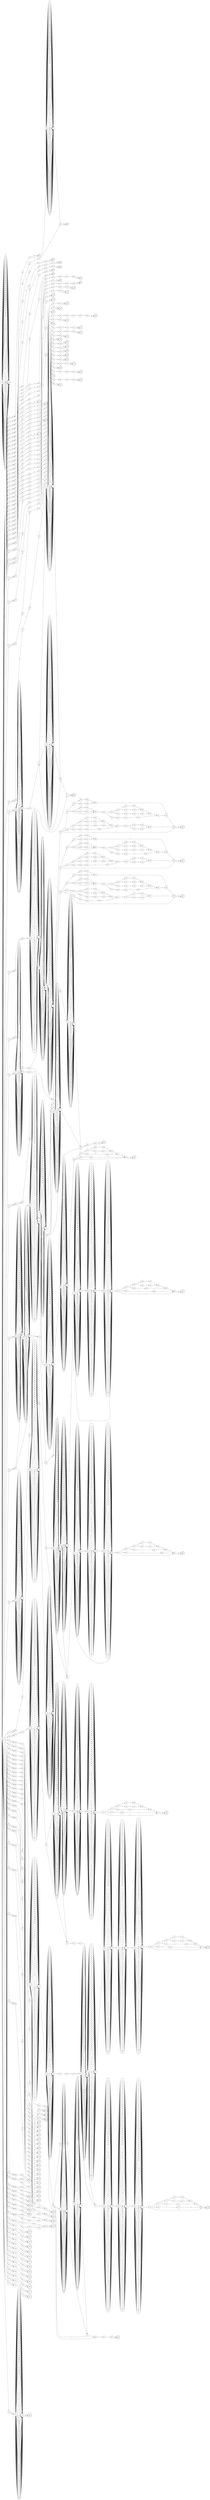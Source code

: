 digraph finite_state_machine {
rankdir=LR;
node [shape = doublecircle]; 6 16 24 33 42 50 58 70 79 91 102 108 118 126 134 144 153 160 168 174 188 198 205 213 225 237 247 256 266 276 286 296 306 317 326 338 346 358 367 380 447 514 581 598 623 654 685 714 749 784 803 810 817 824 830 836 842 848 854 860 866 872 878 884 890 896 902 908 914 920 926 932 938 943 953 963 968 973 978 983 988 998 1008 1013 1018 1023 1028 1033 1038 1043 1048 1053 1058 1063 1068 1073 1078 1083 ;
node [shape = circle];
2 -> 3 [label =" /" ]
3 -> 4 [label =" *" ]
5 -> 2 [label =" \\n" ]
5 -> 2 [label =" ε" ]
4 -> 6 [label =" \\n" ]
4 -> 6 [label =" ε" ]
0 -> 5 [label =" ε" ]
8 -> 9 [label =" /" ]
9 -> 10 [label =" /" ]
12 -> 11 [label =" \\0" ]
12 -> 11 [label =" \\1" ]
12 -> 11 [label =" \\2" ]
12 -> 11 [label =" \\3" ]
12 -> 11 [label =" \\4" ]
12 -> 11 [label =" \\5" ]
12 -> 11 [label =" \\6" ]
12 -> 11 [label =" \\7" ]
12 -> 11 [label =" \\8" ]
12 -> 11 [label =" \\9" ]
12 -> 11 [label =" \\n" ]
12 -> 11 [label =" \\11" ]
12 -> 11 [label =" \\12" ]
12 -> 11 [label =" \\13" ]
12 -> 11 [label =" \\14" ]
12 -> 11 [label =" \\15" ]
12 -> 11 [label =" \\16" ]
12 -> 11 [label =" \\17" ]
12 -> 11 [label =" \\18" ]
12 -> 11 [label =" \\19" ]
12 -> 11 [label =" \\20" ]
12 -> 11 [label =" \\21" ]
12 -> 11 [label =" \\22" ]
12 -> 11 [label =" \\23" ]
12 -> 11 [label =" \\24" ]
12 -> 11 [label =" \\25" ]
12 -> 11 [label =" \\26" ]
12 -> 11 [label =" \\27" ]
12 -> 11 [label =" \\28" ]
12 -> 11 [label =" \\29" ]
12 -> 11 [label =" \\30" ]
12 -> 11 [label =" \\31" ]
12 -> 11 [label ="  " ]
12 -> 11 [label =" !" ]
12 -> 11 [label =" \"" ]
12 -> 11 [label =" #" ]
12 -> 11 [label =" $" ]
12 -> 11 [label =" %" ]
12 -> 11 [label =" &" ]
12 -> 11 [label =" '" ]
12 -> 11 [label =" (" ]
12 -> 11 [label =" )" ]
12 -> 11 [label =" *" ]
12 -> 11 [label =" +" ]
12 -> 11 [label =" ," ]
12 -> 11 [label =" -" ]
12 -> 11 [label =" ." ]
12 -> 11 [label =" /" ]
12 -> 11 [label =" 0" ]
12 -> 11 [label =" 1" ]
12 -> 11 [label =" 2" ]
12 -> 11 [label =" 3" ]
12 -> 11 [label =" 4" ]
12 -> 11 [label =" 5" ]
12 -> 11 [label =" 6" ]
12 -> 11 [label =" 7" ]
12 -> 11 [label =" 8" ]
12 -> 11 [label =" 9" ]
12 -> 11 [label =" :" ]
12 -> 11 [label =" ;" ]
12 -> 11 [label =" <" ]
12 -> 11 [label =" =" ]
12 -> 11 [label =" >" ]
12 -> 11 [label =" ?" ]
12 -> 11 [label =" @" ]
12 -> 11 [label =" A" ]
12 -> 11 [label =" B" ]
12 -> 11 [label =" C" ]
12 -> 11 [label =" D" ]
12 -> 11 [label =" E" ]
12 -> 11 [label =" F" ]
12 -> 11 [label =" G" ]
12 -> 11 [label =" H" ]
12 -> 11 [label =" I" ]
12 -> 11 [label =" J" ]
12 -> 11 [label =" K" ]
12 -> 11 [label =" L" ]
12 -> 11 [label =" M" ]
12 -> 11 [label =" N" ]
12 -> 11 [label =" O" ]
12 -> 11 [label =" P" ]
12 -> 11 [label =" Q" ]
12 -> 11 [label =" R" ]
12 -> 11 [label =" S" ]
12 -> 11 [label =" T" ]
12 -> 11 [label =" U" ]
12 -> 11 [label =" V" ]
12 -> 11 [label =" W" ]
12 -> 11 [label =" X" ]
12 -> 11 [label =" Y" ]
12 -> 11 [label =" Z" ]
12 -> 11 [label =" [" ]
12 -> 11 [label =" ]" ]
12 -> 11 [label =" ^" ]
12 -> 11 [label =" _" ]
12 -> 11 [label =" `" ]
12 -> 11 [label =" a" ]
12 -> 11 [label =" b" ]
12 -> 11 [label =" c" ]
12 -> 11 [label =" d" ]
12 -> 11 [label =" e" ]
12 -> 11 [label =" f" ]
12 -> 11 [label =" g" ]
12 -> 11 [label =" h" ]
12 -> 11 [label =" i" ]
12 -> 11 [label =" j" ]
12 -> 11 [label =" k" ]
12 -> 11 [label =" l" ]
12 -> 11 [label =" m" ]
12 -> 11 [label =" o" ]
12 -> 11 [label =" p" ]
12 -> 11 [label =" q" ]
12 -> 11 [label =" r" ]
12 -> 11 [label =" s" ]
12 -> 11 [label =" t" ]
12 -> 11 [label =" u" ]
12 -> 11 [label =" v" ]
12 -> 11 [label =" w" ]
12 -> 11 [label =" x" ]
12 -> 11 [label =" y" ]
12 -> 11 [label =" z" ]
12 -> 11 [label =" {" ]
12 -> 11 [label =" |" ]
12 -> 11 [label =" }" ]
12 -> 11 [label =" ~" ]
12 -> 11 [label =" " ]
12 -> 11 [label =" ε" ]
14 -> 12 [label =" ε" ]
14 -> 13 [label =" ε" ]
11 -> 13 [label =" ε" ]
11 -> 12 [label =" ε" ]
10 -> 14 [label =" ε" ]
15 -> 8 [label =" \\n" ]
15 -> 8 [label =" ε" ]
13 -> 16 [label =" \\n" ]
13 -> 16 [label =" ε" ]
0 -> 15 [label =" ε" ]
18 -> 19 [label =" a" ]
19 -> 20 [label =" u" ]
20 -> 21 [label =" t" ]
21 -> 22 [label =" o" ]
23 -> 18 [label =" \\n" ]
23 -> 18 [label =" ε" ]
22 -> 24 [label =" \\n" ]
22 -> 24 [label =" ε" ]
0 -> 23 [label =" ε" ]
26 -> 27 [label =" _" ]
27 -> 28 [label =" B" ]
28 -> 29 [label =" o" ]
29 -> 30 [label =" o" ]
30 -> 31 [label =" l" ]
32 -> 26 [label =" \\n" ]
32 -> 26 [label =" ε" ]
31 -> 33 [label =" \\n" ]
31 -> 33 [label =" ε" ]
0 -> 32 [label =" ε" ]
35 -> 36 [label =" b" ]
36 -> 37 [label =" r" ]
37 -> 38 [label =" e" ]
38 -> 39 [label =" a" ]
39 -> 40 [label =" k" ]
41 -> 35 [label =" \\n" ]
41 -> 35 [label =" ε" ]
40 -> 42 [label =" \\n" ]
40 -> 42 [label =" ε" ]
0 -> 41 [label =" ε" ]
44 -> 45 [label =" c" ]
45 -> 46 [label =" a" ]
46 -> 47 [label =" s" ]
47 -> 48 [label =" e" ]
49 -> 44 [label =" \\n" ]
49 -> 44 [label =" ε" ]
48 -> 50 [label =" \\n" ]
48 -> 50 [label =" ε" ]
0 -> 49 [label =" ε" ]
52 -> 53 [label =" c" ]
53 -> 54 [label =" h" ]
54 -> 55 [label =" a" ]
55 -> 56 [label =" r" ]
57 -> 52 [label =" \\n" ]
57 -> 52 [label =" ε" ]
56 -> 58 [label =" \\n" ]
56 -> 58 [label =" ε" ]
0 -> 57 [label =" ε" ]
60 -> 61 [label =" _" ]
61 -> 62 [label =" C" ]
62 -> 63 [label =" o" ]
63 -> 64 [label =" m" ]
64 -> 65 [label =" p" ]
65 -> 66 [label =" l" ]
66 -> 67 [label =" e" ]
67 -> 68 [label =" x" ]
69 -> 60 [label =" \\n" ]
69 -> 60 [label =" ε" ]
68 -> 70 [label =" \\n" ]
68 -> 70 [label =" ε" ]
0 -> 69 [label =" ε" ]
72 -> 73 [label =" c" ]
73 -> 74 [label =" o" ]
74 -> 75 [label =" n" ]
75 -> 76 [label =" s" ]
76 -> 77 [label =" t" ]
78 -> 72 [label =" \\n" ]
78 -> 72 [label =" ε" ]
77 -> 79 [label =" \\n" ]
77 -> 79 [label =" ε" ]
0 -> 78 [label =" ε" ]
81 -> 82 [label =" c" ]
82 -> 83 [label =" o" ]
83 -> 84 [label =" n" ]
84 -> 85 [label =" t" ]
85 -> 86 [label =" i" ]
86 -> 87 [label =" n" ]
87 -> 88 [label =" u" ]
88 -> 89 [label =" e" ]
90 -> 81 [label =" \\n" ]
90 -> 81 [label =" ε" ]
89 -> 91 [label =" \\n" ]
89 -> 91 [label =" ε" ]
0 -> 90 [label =" ε" ]
93 -> 94 [label =" d" ]
94 -> 95 [label =" e" ]
95 -> 96 [label =" f" ]
96 -> 97 [label =" a" ]
97 -> 98 [label =" u" ]
98 -> 99 [label =" l" ]
99 -> 100 [label =" t" ]
101 -> 93 [label =" \\n" ]
101 -> 93 [label =" ε" ]
100 -> 102 [label =" \\n" ]
100 -> 102 [label =" ε" ]
0 -> 101 [label =" ε" ]
104 -> 105 [label =" d" ]
105 -> 106 [label =" o" ]
107 -> 104 [label =" \\n" ]
107 -> 104 [label =" ε" ]
106 -> 108 [label =" \\n" ]
106 -> 108 [label =" ε" ]
0 -> 107 [label =" ε" ]
110 -> 111 [label =" d" ]
111 -> 112 [label =" o" ]
112 -> 113 [label =" u" ]
113 -> 114 [label =" b" ]
114 -> 115 [label =" l" ]
115 -> 116 [label =" e" ]
117 -> 110 [label =" \\n" ]
117 -> 110 [label =" ε" ]
116 -> 118 [label =" \\n" ]
116 -> 118 [label =" ε" ]
0 -> 117 [label =" ε" ]
120 -> 121 [label =" e" ]
121 -> 122 [label =" l" ]
122 -> 123 [label =" s" ]
123 -> 124 [label =" e" ]
125 -> 120 [label =" \\n" ]
125 -> 120 [label =" ε" ]
124 -> 126 [label =" \\n" ]
124 -> 126 [label =" ε" ]
0 -> 125 [label =" ε" ]
128 -> 129 [label =" e" ]
129 -> 130 [label =" n" ]
130 -> 131 [label =" u" ]
131 -> 132 [label =" m" ]
133 -> 128 [label =" \\n" ]
133 -> 128 [label =" ε" ]
132 -> 134 [label =" \\n" ]
132 -> 134 [label =" ε" ]
0 -> 133 [label =" ε" ]
136 -> 137 [label =" e" ]
137 -> 138 [label =" x" ]
138 -> 139 [label =" t" ]
139 -> 140 [label =" e" ]
140 -> 141 [label =" r" ]
141 -> 142 [label =" n" ]
143 -> 136 [label =" \\n" ]
143 -> 136 [label =" ε" ]
142 -> 144 [label =" \\n" ]
142 -> 144 [label =" ε" ]
0 -> 143 [label =" ε" ]
146 -> 147 [label =" f" ]
147 -> 148 [label =" l" ]
148 -> 149 [label =" o" ]
149 -> 150 [label =" a" ]
150 -> 151 [label =" t" ]
152 -> 146 [label =" \\n" ]
152 -> 146 [label =" ε" ]
151 -> 153 [label =" \\n" ]
151 -> 153 [label =" ε" ]
0 -> 152 [label =" ε" ]
155 -> 156 [label =" f" ]
156 -> 157 [label =" o" ]
157 -> 158 [label =" r" ]
159 -> 155 [label =" \\n" ]
159 -> 155 [label =" ε" ]
158 -> 160 [label =" \\n" ]
158 -> 160 [label =" ε" ]
0 -> 159 [label =" ε" ]
162 -> 163 [label =" g" ]
163 -> 164 [label =" o" ]
164 -> 165 [label =" t" ]
165 -> 166 [label =" o" ]
167 -> 162 [label =" \\n" ]
167 -> 162 [label =" ε" ]
166 -> 168 [label =" \\n" ]
166 -> 168 [label =" ε" ]
0 -> 167 [label =" ε" ]
170 -> 171 [label =" i" ]
171 -> 172 [label =" f" ]
173 -> 170 [label =" \\n" ]
173 -> 170 [label =" ε" ]
172 -> 174 [label =" \\n" ]
172 -> 174 [label =" ε" ]
0 -> 173 [label =" ε" ]
176 -> 177 [label =" _" ]
177 -> 178 [label =" I" ]
178 -> 179 [label =" m" ]
179 -> 180 [label =" a" ]
180 -> 181 [label =" g" ]
181 -> 182 [label =" i" ]
182 -> 183 [label =" n" ]
183 -> 184 [label =" a" ]
184 -> 185 [label =" r" ]
185 -> 186 [label =" y" ]
187 -> 176 [label =" \\n" ]
187 -> 176 [label =" ε" ]
186 -> 188 [label =" \\n" ]
186 -> 188 [label =" ε" ]
0 -> 187 [label =" ε" ]
190 -> 191 [label =" i" ]
191 -> 192 [label =" n" ]
192 -> 193 [label =" l" ]
193 -> 194 [label =" i" ]
194 -> 195 [label =" n" ]
195 -> 196 [label =" e" ]
197 -> 190 [label =" \\n" ]
197 -> 190 [label =" ε" ]
196 -> 198 [label =" \\n" ]
196 -> 198 [label =" ε" ]
0 -> 197 [label =" ε" ]
200 -> 201 [label =" i" ]
201 -> 202 [label =" n" ]
202 -> 203 [label =" t" ]
204 -> 200 [label =" \\n" ]
204 -> 200 [label =" ε" ]
203 -> 205 [label =" \\n" ]
203 -> 205 [label =" ε" ]
0 -> 204 [label =" ε" ]
207 -> 208 [label =" l" ]
208 -> 209 [label =" o" ]
209 -> 210 [label =" n" ]
210 -> 211 [label =" g" ]
212 -> 207 [label =" \\n" ]
212 -> 207 [label =" ε" ]
211 -> 213 [label =" \\n" ]
211 -> 213 [label =" ε" ]
0 -> 212 [label =" ε" ]
215 -> 216 [label =" r" ]
216 -> 217 [label =" e" ]
217 -> 218 [label =" g" ]
218 -> 219 [label =" i" ]
219 -> 220 [label =" s" ]
220 -> 221 [label =" t" ]
221 -> 222 [label =" e" ]
222 -> 223 [label =" r" ]
224 -> 215 [label =" \\n" ]
224 -> 215 [label =" ε" ]
223 -> 225 [label =" \\n" ]
223 -> 225 [label =" ε" ]
0 -> 224 [label =" ε" ]
227 -> 228 [label =" r" ]
228 -> 229 [label =" e" ]
229 -> 230 [label =" s" ]
230 -> 231 [label =" t" ]
231 -> 232 [label =" r" ]
232 -> 233 [label =" i" ]
233 -> 234 [label =" c" ]
234 -> 235 [label =" t" ]
236 -> 227 [label =" \\n" ]
236 -> 227 [label =" ε" ]
235 -> 237 [label =" \\n" ]
235 -> 237 [label =" ε" ]
0 -> 236 [label =" ε" ]
239 -> 240 [label =" r" ]
240 -> 241 [label =" e" ]
241 -> 242 [label =" t" ]
242 -> 243 [label =" u" ]
243 -> 244 [label =" r" ]
244 -> 245 [label =" n" ]
246 -> 239 [label =" \\n" ]
246 -> 239 [label =" ε" ]
245 -> 247 [label =" \\n" ]
245 -> 247 [label =" ε" ]
0 -> 246 [label =" ε" ]
249 -> 250 [label =" s" ]
250 -> 251 [label =" h" ]
251 -> 252 [label =" o" ]
252 -> 253 [label =" r" ]
253 -> 254 [label =" t" ]
255 -> 249 [label =" \\n" ]
255 -> 249 [label =" ε" ]
254 -> 256 [label =" \\n" ]
254 -> 256 [label =" ε" ]
0 -> 255 [label =" ε" ]
258 -> 259 [label =" s" ]
259 -> 260 [label =" i" ]
260 -> 261 [label =" g" ]
261 -> 262 [label =" n" ]
262 -> 263 [label =" e" ]
263 -> 264 [label =" d" ]
265 -> 258 [label =" \\n" ]
265 -> 258 [label =" ε" ]
264 -> 266 [label =" \\n" ]
264 -> 266 [label =" ε" ]
0 -> 265 [label =" ε" ]
268 -> 269 [label =" s" ]
269 -> 270 [label =" i" ]
270 -> 271 [label =" z" ]
271 -> 272 [label =" e" ]
272 -> 273 [label =" o" ]
273 -> 274 [label =" f" ]
275 -> 268 [label =" \\n" ]
275 -> 268 [label =" ε" ]
274 -> 276 [label =" \\n" ]
274 -> 276 [label =" ε" ]
0 -> 275 [label =" ε" ]
278 -> 279 [label =" s" ]
279 -> 280 [label =" t" ]
280 -> 281 [label =" a" ]
281 -> 282 [label =" t" ]
282 -> 283 [label =" i" ]
283 -> 284 [label =" c" ]
285 -> 278 [label =" \\n" ]
285 -> 278 [label =" ε" ]
284 -> 286 [label =" \\n" ]
284 -> 286 [label =" ε" ]
0 -> 285 [label =" ε" ]
288 -> 289 [label =" s" ]
289 -> 290 [label =" t" ]
290 -> 291 [label =" r" ]
291 -> 292 [label =" u" ]
292 -> 293 [label =" c" ]
293 -> 294 [label =" t" ]
295 -> 288 [label =" \\n" ]
295 -> 288 [label =" ε" ]
294 -> 296 [label =" \\n" ]
294 -> 296 [label =" ε" ]
0 -> 295 [label =" ε" ]
298 -> 299 [label =" s" ]
299 -> 300 [label =" w" ]
300 -> 301 [label =" i" ]
301 -> 302 [label =" t" ]
302 -> 303 [label =" c" ]
303 -> 304 [label =" h" ]
305 -> 298 [label =" \\n" ]
305 -> 298 [label =" ε" ]
304 -> 306 [label =" \\n" ]
304 -> 306 [label =" ε" ]
0 -> 305 [label =" ε" ]
308 -> 309 [label =" t" ]
309 -> 310 [label =" y" ]
310 -> 311 [label =" p" ]
311 -> 312 [label =" e" ]
312 -> 313 [label =" d" ]
313 -> 314 [label =" e" ]
314 -> 315 [label =" f" ]
316 -> 308 [label =" \\n" ]
316 -> 308 [label =" ε" ]
315 -> 317 [label =" \\n" ]
315 -> 317 [label =" ε" ]
0 -> 316 [label =" ε" ]
319 -> 320 [label =" u" ]
320 -> 321 [label =" n" ]
321 -> 322 [label =" i" ]
322 -> 323 [label =" o" ]
323 -> 324 [label =" n" ]
325 -> 319 [label =" \\n" ]
325 -> 319 [label =" ε" ]
324 -> 326 [label =" \\n" ]
324 -> 326 [label =" ε" ]
0 -> 325 [label =" ε" ]
328 -> 329 [label =" u" ]
329 -> 330 [label =" n" ]
330 -> 331 [label =" s" ]
331 -> 332 [label =" i" ]
332 -> 333 [label =" g" ]
333 -> 334 [label =" n" ]
334 -> 335 [label =" e" ]
335 -> 336 [label =" d" ]
337 -> 328 [label =" \\n" ]
337 -> 328 [label =" ε" ]
336 -> 338 [label =" \\n" ]
336 -> 338 [label =" ε" ]
0 -> 337 [label =" ε" ]
340 -> 341 [label =" v" ]
341 -> 342 [label =" o" ]
342 -> 343 [label =" i" ]
343 -> 344 [label =" d" ]
345 -> 340 [label =" \\n" ]
345 -> 340 [label =" ε" ]
344 -> 346 [label =" \\n" ]
344 -> 346 [label =" ε" ]
0 -> 345 [label =" ε" ]
348 -> 349 [label =" v" ]
349 -> 350 [label =" o" ]
350 -> 351 [label =" l" ]
351 -> 352 [label =" a" ]
352 -> 353 [label =" t" ]
353 -> 354 [label =" i" ]
354 -> 355 [label =" l" ]
355 -> 356 [label =" e" ]
357 -> 348 [label =" \\n" ]
357 -> 348 [label =" ε" ]
356 -> 358 [label =" \\n" ]
356 -> 358 [label =" ε" ]
0 -> 357 [label =" ε" ]
360 -> 361 [label =" w" ]
361 -> 362 [label =" h" ]
362 -> 363 [label =" i" ]
363 -> 364 [label =" l" ]
364 -> 365 [label =" e" ]
366 -> 360 [label =" \\n" ]
366 -> 360 [label =" ε" ]
365 -> 367 [label =" \\n" ]
365 -> 367 [label =" ε" ]
0 -> 366 [label =" ε" ]
370 -> 369 [label =" a" ]
370 -> 369 [label =" b" ]
370 -> 369 [label =" c" ]
370 -> 369 [label =" d" ]
370 -> 369 [label =" e" ]
370 -> 369 [label =" f" ]
370 -> 369 [label =" g" ]
370 -> 369 [label =" h" ]
370 -> 369 [label =" i" ]
370 -> 369 [label =" j" ]
370 -> 369 [label =" k" ]
370 -> 369 [label =" l" ]
370 -> 369 [label =" m" ]
370 -> 369 [label =" n" ]
370 -> 369 [label =" o" ]
370 -> 369 [label =" p" ]
370 -> 369 [label =" q" ]
370 -> 369 [label =" r" ]
370 -> 369 [label =" s" ]
370 -> 369 [label =" t" ]
370 -> 369 [label =" u" ]
370 -> 369 [label =" v" ]
370 -> 369 [label =" w" ]
370 -> 369 [label =" x" ]
370 -> 369 [label =" y" ]
370 -> 369 [label =" z" ]
370 -> 369 [label =" A" ]
370 -> 369 [label =" B" ]
370 -> 369 [label =" C" ]
370 -> 369 [label =" D" ]
370 -> 369 [label =" E" ]
370 -> 369 [label =" F" ]
370 -> 369 [label =" G" ]
370 -> 369 [label =" H" ]
370 -> 369 [label =" I" ]
370 -> 369 [label =" J" ]
370 -> 369 [label =" K" ]
370 -> 369 [label =" L" ]
370 -> 369 [label =" M" ]
370 -> 369 [label =" N" ]
370 -> 369 [label =" O" ]
370 -> 369 [label =" P" ]
370 -> 369 [label =" Q" ]
370 -> 369 [label =" R" ]
370 -> 369 [label =" S" ]
370 -> 369 [label =" T" ]
370 -> 369 [label =" U" ]
370 -> 369 [label =" V" ]
370 -> 369 [label =" W" ]
370 -> 369 [label =" X" ]
370 -> 369 [label =" Y" ]
370 -> 369 [label =" Z" ]
370 -> 369 [label =" _" ]
370 -> 369 [label =" \\0" ]
370 -> 369 [label =" \\1" ]
370 -> 369 [label =" \\2" ]
370 -> 369 [label =" \\3" ]
370 -> 369 [label =" \\4" ]
370 -> 369 [label =" \\5" ]
370 -> 369 [label =" \\6" ]
370 -> 369 [label =" \\7" ]
370 -> 369 [label =" \\8" ]
370 -> 369 [label =" \\9" ]
370 -> 369 [label =" \\n" ]
370 -> 369 [label =" \\11" ]
370 -> 369 [label =" \\12" ]
370 -> 369 [label =" \\13" ]
370 -> 369 [label =" \\14" ]
370 -> 369 [label =" \\15" ]
370 -> 369 [label =" \\16" ]
370 -> 369 [label =" \\17" ]
370 -> 369 [label =" \\18" ]
370 -> 369 [label =" \\19" ]
370 -> 369 [label =" \\20" ]
370 -> 369 [label =" \\21" ]
370 -> 369 [label =" \\22" ]
370 -> 369 [label =" \\23" ]
370 -> 369 [label =" \\24" ]
370 -> 369 [label =" \\25" ]
370 -> 369 [label =" \\26" ]
370 -> 369 [label =" \\27" ]
370 -> 369 [label =" \\28" ]
370 -> 369 [label =" \\29" ]
370 -> 369 [label =" \\30" ]
370 -> 369 [label =" \\31" ]
370 -> 369 [label ="  " ]
370 -> 369 [label =" !" ]
370 -> 369 [label =" \"" ]
370 -> 369 [label =" #" ]
370 -> 369 [label =" $" ]
370 -> 369 [label =" %" ]
370 -> 369 [label =" &" ]
370 -> 369 [label =" '" ]
370 -> 369 [label =" (" ]
370 -> 369 [label =" )" ]
370 -> 369 [label =" *" ]
370 -> 369 [label =" +" ]
370 -> 369 [label =" ," ]
370 -> 369 [label =" -" ]
370 -> 369 [label =" ." ]
370 -> 369 [label =" /" ]
370 -> 369 [label =" 0" ]
370 -> 369 [label =" 1" ]
370 -> 369 [label =" 2" ]
370 -> 369 [label =" 3" ]
370 -> 369 [label =" 4" ]
370 -> 369 [label =" 5" ]
370 -> 369 [label =" 6" ]
370 -> 369 [label =" 7" ]
370 -> 369 [label =" 8" ]
370 -> 369 [label =" 9" ]
370 -> 369 [label =" :" ]
370 -> 369 [label =" ;" ]
370 -> 369 [label =" <" ]
370 -> 369 [label =" =" ]
370 -> 369 [label =" >" ]
370 -> 369 [label =" ?" ]
370 -> 369 [label =" @" ]
370 -> 369 [label =" [" ]
370 -> 369 [label =" \\" ]
370 -> 369 [label =" ]" ]
370 -> 369 [label =" ^" ]
370 -> 369 [label =" `" ]
370 -> 369 [label =" {" ]
370 -> 369 [label =" |" ]
370 -> 369 [label =" }" ]
370 -> 369 [label =" ~" ]
370 -> 369 [label =" " ]
370 -> 369 [label =" ε" ]
372 -> 371 [label =" a" ]
372 -> 371 [label =" b" ]
372 -> 371 [label =" c" ]
372 -> 371 [label =" d" ]
372 -> 371 [label =" e" ]
372 -> 371 [label =" f" ]
372 -> 371 [label =" g" ]
372 -> 371 [label =" h" ]
372 -> 371 [label =" i" ]
372 -> 371 [label =" j" ]
372 -> 371 [label =" k" ]
372 -> 371 [label =" l" ]
372 -> 371 [label =" m" ]
372 -> 371 [label =" n" ]
372 -> 371 [label =" o" ]
372 -> 371 [label =" p" ]
372 -> 371 [label =" q" ]
372 -> 371 [label =" r" ]
372 -> 371 [label =" s" ]
372 -> 371 [label =" t" ]
372 -> 371 [label =" u" ]
372 -> 371 [label =" v" ]
372 -> 371 [label =" w" ]
372 -> 371 [label =" x" ]
372 -> 371 [label =" y" ]
372 -> 371 [label =" z" ]
372 -> 371 [label =" A" ]
372 -> 371 [label =" B" ]
372 -> 371 [label =" C" ]
372 -> 371 [label =" D" ]
372 -> 371 [label =" E" ]
372 -> 371 [label =" F" ]
372 -> 371 [label =" G" ]
372 -> 371 [label =" H" ]
372 -> 371 [label =" I" ]
372 -> 371 [label =" J" ]
372 -> 371 [label =" K" ]
372 -> 371 [label =" L" ]
372 -> 371 [label =" M" ]
372 -> 371 [label =" N" ]
372 -> 371 [label =" O" ]
372 -> 371 [label =" P" ]
372 -> 371 [label =" Q" ]
372 -> 371 [label =" R" ]
372 -> 371 [label =" S" ]
372 -> 371 [label =" T" ]
372 -> 371 [label =" U" ]
372 -> 371 [label =" V" ]
372 -> 371 [label =" W" ]
372 -> 371 [label =" X" ]
372 -> 371 [label =" Y" ]
372 -> 371 [label =" Z" ]
372 -> 371 [label =" _" ]
372 -> 371 [label =" \\0" ]
372 -> 371 [label =" \\1" ]
372 -> 371 [label =" \\2" ]
372 -> 371 [label =" \\3" ]
372 -> 371 [label =" \\4" ]
372 -> 371 [label =" \\5" ]
372 -> 371 [label =" \\6" ]
372 -> 371 [label =" \\7" ]
372 -> 371 [label =" \\8" ]
372 -> 371 [label =" \\9" ]
372 -> 371 [label =" \\n" ]
372 -> 371 [label =" \\11" ]
372 -> 371 [label =" \\12" ]
372 -> 371 [label =" \\13" ]
372 -> 371 [label =" \\14" ]
372 -> 371 [label =" \\15" ]
372 -> 371 [label =" \\16" ]
372 -> 371 [label =" \\17" ]
372 -> 371 [label =" \\18" ]
372 -> 371 [label =" \\19" ]
372 -> 371 [label =" \\20" ]
372 -> 371 [label =" \\21" ]
372 -> 371 [label =" \\22" ]
372 -> 371 [label =" \\23" ]
372 -> 371 [label =" \\24" ]
372 -> 371 [label =" \\25" ]
372 -> 371 [label =" \\26" ]
372 -> 371 [label =" \\27" ]
372 -> 371 [label =" \\28" ]
372 -> 371 [label =" \\29" ]
372 -> 371 [label =" \\30" ]
372 -> 371 [label =" \\31" ]
372 -> 371 [label ="  " ]
372 -> 371 [label =" !" ]
372 -> 371 [label =" \"" ]
372 -> 371 [label =" #" ]
372 -> 371 [label =" $" ]
372 -> 371 [label =" %" ]
372 -> 371 [label =" &" ]
372 -> 371 [label =" '" ]
372 -> 371 [label =" (" ]
372 -> 371 [label =" )" ]
372 -> 371 [label =" *" ]
372 -> 371 [label =" +" ]
372 -> 371 [label =" ," ]
372 -> 371 [label =" -" ]
372 -> 371 [label =" ." ]
372 -> 371 [label =" /" ]
372 -> 371 [label =" 0" ]
372 -> 371 [label =" 1" ]
372 -> 371 [label =" 2" ]
372 -> 371 [label =" 3" ]
372 -> 371 [label =" 4" ]
372 -> 371 [label =" 5" ]
372 -> 371 [label =" 6" ]
372 -> 371 [label =" 7" ]
372 -> 371 [label =" 8" ]
372 -> 371 [label =" 9" ]
372 -> 371 [label =" :" ]
372 -> 371 [label =" ;" ]
372 -> 371 [label =" <" ]
372 -> 371 [label =" =" ]
372 -> 371 [label =" >" ]
372 -> 371 [label =" ?" ]
372 -> 371 [label =" @" ]
372 -> 371 [label =" [" ]
372 -> 371 [label =" \\" ]
372 -> 371 [label =" ]" ]
372 -> 371 [label =" ^" ]
372 -> 371 [label =" `" ]
372 -> 371 [label =" {" ]
372 -> 371 [label =" |" ]
372 -> 371 [label =" }" ]
372 -> 371 [label =" ~" ]
372 -> 371 [label =" " ]
372 -> 371 [label =" ε" ]
374 -> 373 [label =" 0" ]
374 -> 373 [label =" 1" ]
374 -> 373 [label =" 2" ]
374 -> 373 [label =" 3" ]
374 -> 373 [label =" 4" ]
374 -> 373 [label =" 5" ]
374 -> 373 [label =" 6" ]
374 -> 373 [label =" 7" ]
374 -> 373 [label =" 8" ]
374 -> 373 [label =" 9" ]
374 -> 373 [label =" \\0" ]
374 -> 373 [label =" \\1" ]
374 -> 373 [label =" \\2" ]
374 -> 373 [label =" \\3" ]
374 -> 373 [label =" \\4" ]
374 -> 373 [label =" \\5" ]
374 -> 373 [label =" \\6" ]
374 -> 373 [label =" \\7" ]
374 -> 373 [label =" \\8" ]
374 -> 373 [label =" \\9" ]
374 -> 373 [label =" \\n" ]
374 -> 373 [label =" \\11" ]
374 -> 373 [label =" \\12" ]
374 -> 373 [label =" \\13" ]
374 -> 373 [label =" \\14" ]
374 -> 373 [label =" \\15" ]
374 -> 373 [label =" \\16" ]
374 -> 373 [label =" \\17" ]
374 -> 373 [label =" \\18" ]
374 -> 373 [label =" \\19" ]
374 -> 373 [label =" \\20" ]
374 -> 373 [label =" \\21" ]
374 -> 373 [label =" \\22" ]
374 -> 373 [label =" \\23" ]
374 -> 373 [label =" \\24" ]
374 -> 373 [label =" \\25" ]
374 -> 373 [label =" \\26" ]
374 -> 373 [label =" \\27" ]
374 -> 373 [label =" \\28" ]
374 -> 373 [label =" \\29" ]
374 -> 373 [label =" \\30" ]
374 -> 373 [label =" \\31" ]
374 -> 373 [label ="  " ]
374 -> 373 [label =" !" ]
374 -> 373 [label =" \"" ]
374 -> 373 [label =" #" ]
374 -> 373 [label =" $" ]
374 -> 373 [label =" %" ]
374 -> 373 [label =" &" ]
374 -> 373 [label =" '" ]
374 -> 373 [label =" (" ]
374 -> 373 [label =" )" ]
374 -> 373 [label =" *" ]
374 -> 373 [label =" +" ]
374 -> 373 [label =" ," ]
374 -> 373 [label =" -" ]
374 -> 373 [label =" ." ]
374 -> 373 [label =" /" ]
374 -> 373 [label =" :" ]
374 -> 373 [label =" ;" ]
374 -> 373 [label =" <" ]
374 -> 373 [label =" =" ]
374 -> 373 [label =" >" ]
374 -> 373 [label =" ?" ]
374 -> 373 [label =" @" ]
374 -> 373 [label =" A" ]
374 -> 373 [label =" B" ]
374 -> 373 [label =" C" ]
374 -> 373 [label =" D" ]
374 -> 373 [label =" E" ]
374 -> 373 [label =" F" ]
374 -> 373 [label =" G" ]
374 -> 373 [label =" H" ]
374 -> 373 [label =" I" ]
374 -> 373 [label =" J" ]
374 -> 373 [label =" K" ]
374 -> 373 [label =" L" ]
374 -> 373 [label =" M" ]
374 -> 373 [label =" N" ]
374 -> 373 [label =" O" ]
374 -> 373 [label =" P" ]
374 -> 373 [label =" Q" ]
374 -> 373 [label =" R" ]
374 -> 373 [label =" S" ]
374 -> 373 [label =" T" ]
374 -> 373 [label =" U" ]
374 -> 373 [label =" V" ]
374 -> 373 [label =" W" ]
374 -> 373 [label =" X" ]
374 -> 373 [label =" Y" ]
374 -> 373 [label =" Z" ]
374 -> 373 [label =" [" ]
374 -> 373 [label =" \\" ]
374 -> 373 [label =" ]" ]
374 -> 373 [label =" ^" ]
374 -> 373 [label =" _" ]
374 -> 373 [label =" `" ]
374 -> 373 [label =" a" ]
374 -> 373 [label =" b" ]
374 -> 373 [label =" c" ]
374 -> 373 [label =" d" ]
374 -> 373 [label =" e" ]
374 -> 373 [label =" f" ]
374 -> 373 [label =" g" ]
374 -> 373 [label =" h" ]
374 -> 373 [label =" i" ]
374 -> 373 [label =" j" ]
374 -> 373 [label =" k" ]
374 -> 373 [label =" l" ]
374 -> 373 [label =" m" ]
374 -> 373 [label =" n" ]
374 -> 373 [label =" o" ]
374 -> 373 [label =" p" ]
374 -> 373 [label =" q" ]
374 -> 373 [label =" r" ]
374 -> 373 [label =" s" ]
374 -> 373 [label =" t" ]
374 -> 373 [label =" u" ]
374 -> 373 [label =" v" ]
374 -> 373 [label =" w" ]
374 -> 373 [label =" x" ]
374 -> 373 [label =" y" ]
374 -> 373 [label =" z" ]
374 -> 373 [label =" {" ]
374 -> 373 [label =" |" ]
374 -> 373 [label =" }" ]
374 -> 373 [label =" ~" ]
374 -> 373 [label =" " ]
374 -> 373 [label =" ε" ]
375 -> 372 [label =" ε" ]
375 -> 374 [label =" ε" ]
371 -> 376 [label =" ε" ]
373 -> 376 [label =" ε" ]
378 -> 375 [label =" ε" ]
378 -> 377 [label =" ε" ]
376 -> 377 [label =" ε" ]
376 -> 375 [label =" ε" ]
369 -> 378 [label =" ε" ]
379 -> 370 [label =" \\n" ]
379 -> 370 [label =" ε" ]
377 -> 380 [label =" \\n" ]
377 -> 380 [label =" ε" ]
0 -> 379 [label =" ε" ]
383 -> 382 [label =" 0" ]
385 -> 384 [label =" x" ]
385 -> 384 [label =" X" ]
385 -> 384 [label =" \\0" ]
385 -> 384 [label =" \\1" ]
385 -> 384 [label =" \\2" ]
385 -> 384 [label =" \\3" ]
385 -> 384 [label =" \\4" ]
385 -> 384 [label =" \\5" ]
385 -> 384 [label =" \\6" ]
385 -> 384 [label =" \\7" ]
385 -> 384 [label =" \\8" ]
385 -> 384 [label =" \\9" ]
385 -> 384 [label =" \\n" ]
385 -> 384 [label =" \\11" ]
385 -> 384 [label =" \\12" ]
385 -> 384 [label =" \\13" ]
385 -> 384 [label =" \\14" ]
385 -> 384 [label =" \\15" ]
385 -> 384 [label =" \\16" ]
385 -> 384 [label =" \\17" ]
385 -> 384 [label =" \\18" ]
385 -> 384 [label =" \\19" ]
385 -> 384 [label =" \\20" ]
385 -> 384 [label =" \\21" ]
385 -> 384 [label =" \\22" ]
385 -> 384 [label =" \\23" ]
385 -> 384 [label =" \\24" ]
385 -> 384 [label =" \\25" ]
385 -> 384 [label =" \\26" ]
385 -> 384 [label =" \\27" ]
385 -> 384 [label =" \\28" ]
385 -> 384 [label =" \\29" ]
385 -> 384 [label =" \\30" ]
385 -> 384 [label =" \\31" ]
385 -> 384 [label ="  " ]
385 -> 384 [label =" !" ]
385 -> 384 [label =" \"" ]
385 -> 384 [label =" #" ]
385 -> 384 [label =" $" ]
385 -> 384 [label =" %" ]
385 -> 384 [label =" &" ]
385 -> 384 [label =" '" ]
385 -> 384 [label =" (" ]
385 -> 384 [label =" )" ]
385 -> 384 [label =" *" ]
385 -> 384 [label =" +" ]
385 -> 384 [label =" ," ]
385 -> 384 [label =" -" ]
385 -> 384 [label =" ." ]
385 -> 384 [label =" /" ]
385 -> 384 [label =" 0" ]
385 -> 384 [label =" 1" ]
385 -> 384 [label =" 2" ]
385 -> 384 [label =" 3" ]
385 -> 384 [label =" 4" ]
385 -> 384 [label =" 5" ]
385 -> 384 [label =" 6" ]
385 -> 384 [label =" 7" ]
385 -> 384 [label =" 8" ]
385 -> 384 [label =" 9" ]
385 -> 384 [label =" :" ]
385 -> 384 [label =" ;" ]
385 -> 384 [label =" <" ]
385 -> 384 [label =" =" ]
385 -> 384 [label =" >" ]
385 -> 384 [label =" ?" ]
385 -> 384 [label =" @" ]
385 -> 384 [label =" A" ]
385 -> 384 [label =" B" ]
385 -> 384 [label =" C" ]
385 -> 384 [label =" D" ]
385 -> 384 [label =" E" ]
385 -> 384 [label =" F" ]
385 -> 384 [label =" G" ]
385 -> 384 [label =" H" ]
385 -> 384 [label =" I" ]
385 -> 384 [label =" J" ]
385 -> 384 [label =" K" ]
385 -> 384 [label =" L" ]
385 -> 384 [label =" M" ]
385 -> 384 [label =" N" ]
385 -> 384 [label =" O" ]
385 -> 384 [label =" P" ]
385 -> 384 [label =" Q" ]
385 -> 384 [label =" R" ]
385 -> 384 [label =" S" ]
385 -> 384 [label =" T" ]
385 -> 384 [label =" U" ]
385 -> 384 [label =" V" ]
385 -> 384 [label =" W" ]
385 -> 384 [label =" Y" ]
385 -> 384 [label =" Z" ]
385 -> 384 [label =" [" ]
385 -> 384 [label =" \\" ]
385 -> 384 [label =" ]" ]
385 -> 384 [label =" ^" ]
385 -> 384 [label =" _" ]
385 -> 384 [label =" `" ]
385 -> 384 [label =" a" ]
385 -> 384 [label =" b" ]
385 -> 384 [label =" c" ]
385 -> 384 [label =" d" ]
385 -> 384 [label =" e" ]
385 -> 384 [label =" f" ]
385 -> 384 [label =" g" ]
385 -> 384 [label =" h" ]
385 -> 384 [label =" i" ]
385 -> 384 [label =" j" ]
385 -> 384 [label =" k" ]
385 -> 384 [label =" l" ]
385 -> 384 [label =" m" ]
385 -> 384 [label =" n" ]
385 -> 384 [label =" o" ]
385 -> 384 [label =" p" ]
385 -> 384 [label =" q" ]
385 -> 384 [label =" r" ]
385 -> 384 [label =" s" ]
385 -> 384 [label =" t" ]
385 -> 384 [label =" u" ]
385 -> 384 [label =" v" ]
385 -> 384 [label =" w" ]
385 -> 384 [label =" y" ]
385 -> 384 [label =" z" ]
385 -> 384 [label =" {" ]
385 -> 384 [label =" |" ]
385 -> 384 [label =" }" ]
385 -> 384 [label =" ~" ]
385 -> 384 [label =" " ]
385 -> 384 [label =" ε" ]
382 -> 385 [label =" ε" ]
387 -> 386 [label =" a" ]
387 -> 386 [label =" b" ]
387 -> 386 [label =" c" ]
387 -> 386 [label =" d" ]
387 -> 386 [label =" e" ]
387 -> 386 [label =" f" ]
387 -> 386 [label =" A" ]
387 -> 386 [label =" B" ]
387 -> 386 [label =" C" ]
387 -> 386 [label =" D" ]
387 -> 386 [label =" E" ]
387 -> 386 [label =" F" ]
387 -> 386 [label =" 0" ]
387 -> 386 [label =" 1" ]
387 -> 386 [label =" 2" ]
387 -> 386 [label =" 3" ]
387 -> 386 [label =" 4" ]
387 -> 386 [label =" 5" ]
387 -> 386 [label =" 6" ]
387 -> 386 [label =" 7" ]
387 -> 386 [label =" 8" ]
387 -> 386 [label =" 9" ]
387 -> 386 [label =" \\0" ]
387 -> 386 [label =" \\1" ]
387 -> 386 [label =" \\2" ]
387 -> 386 [label =" \\3" ]
387 -> 386 [label =" \\4" ]
387 -> 386 [label =" \\5" ]
387 -> 386 [label =" \\6" ]
387 -> 386 [label =" \\7" ]
387 -> 386 [label =" \\8" ]
387 -> 386 [label =" \\9" ]
387 -> 386 [label =" \\n" ]
387 -> 386 [label =" \\11" ]
387 -> 386 [label =" \\12" ]
387 -> 386 [label =" \\13" ]
387 -> 386 [label =" \\14" ]
387 -> 386 [label =" \\15" ]
387 -> 386 [label =" \\16" ]
387 -> 386 [label =" \\17" ]
387 -> 386 [label =" \\18" ]
387 -> 386 [label =" \\19" ]
387 -> 386 [label =" \\20" ]
387 -> 386 [label =" \\21" ]
387 -> 386 [label =" \\22" ]
387 -> 386 [label =" \\23" ]
387 -> 386 [label =" \\24" ]
387 -> 386 [label =" \\25" ]
387 -> 386 [label =" \\26" ]
387 -> 386 [label =" \\27" ]
387 -> 386 [label =" \\28" ]
387 -> 386 [label =" \\29" ]
387 -> 386 [label =" \\30" ]
387 -> 386 [label =" \\31" ]
387 -> 386 [label ="  " ]
387 -> 386 [label =" !" ]
387 -> 386 [label =" \"" ]
387 -> 386 [label =" #" ]
387 -> 386 [label =" $" ]
387 -> 386 [label =" %" ]
387 -> 386 [label =" &" ]
387 -> 386 [label =" '" ]
387 -> 386 [label =" (" ]
387 -> 386 [label =" )" ]
387 -> 386 [label =" *" ]
387 -> 386 [label =" +" ]
387 -> 386 [label =" ," ]
387 -> 386 [label =" -" ]
387 -> 386 [label =" ." ]
387 -> 386 [label =" /" ]
387 -> 386 [label =" :" ]
387 -> 386 [label =" ;" ]
387 -> 386 [label =" <" ]
387 -> 386 [label =" =" ]
387 -> 386 [label =" >" ]
387 -> 386 [label =" ?" ]
387 -> 386 [label =" @" ]
387 -> 386 [label =" G" ]
387 -> 386 [label =" H" ]
387 -> 386 [label =" I" ]
387 -> 386 [label =" J" ]
387 -> 386 [label =" K" ]
387 -> 386 [label =" L" ]
387 -> 386 [label =" M" ]
387 -> 386 [label =" N" ]
387 -> 386 [label =" O" ]
387 -> 386 [label =" P" ]
387 -> 386 [label =" Q" ]
387 -> 386 [label =" R" ]
387 -> 386 [label =" S" ]
387 -> 386 [label =" T" ]
387 -> 386 [label =" U" ]
387 -> 386 [label =" V" ]
387 -> 386 [label =" W" ]
387 -> 386 [label =" X" ]
387 -> 386 [label =" Y" ]
387 -> 386 [label =" Z" ]
387 -> 386 [label =" [" ]
387 -> 386 [label =" \\" ]
387 -> 386 [label =" ]" ]
387 -> 386 [label =" ^" ]
387 -> 386 [label =" _" ]
387 -> 386 [label =" `" ]
387 -> 386 [label =" g" ]
387 -> 386 [label =" h" ]
387 -> 386 [label =" i" ]
387 -> 386 [label =" j" ]
387 -> 386 [label =" k" ]
387 -> 386 [label =" l" ]
387 -> 386 [label =" m" ]
387 -> 386 [label =" n" ]
387 -> 386 [label =" o" ]
387 -> 386 [label =" p" ]
387 -> 386 [label =" q" ]
387 -> 386 [label =" r" ]
387 -> 386 [label =" s" ]
387 -> 386 [label =" t" ]
387 -> 386 [label =" u" ]
387 -> 386 [label =" v" ]
387 -> 386 [label =" w" ]
387 -> 386 [label =" x" ]
387 -> 386 [label =" y" ]
387 -> 386 [label =" z" ]
387 -> 386 [label =" {" ]
387 -> 386 [label =" |" ]
387 -> 386 [label =" }" ]
387 -> 386 [label =" ~" ]
387 -> 386 [label =" " ]
387 -> 386 [label =" ε" ]
386 -> 387 [label =" ε" ]
384 -> 387 [label =" ε" ]
389 -> 388 [label =" u" ]
391 -> 390 [label =" U" ]
392 -> 389 [label =" ε" ]
392 -> 391 [label =" ε" ]
388 -> 393 [label =" ε" ]
390 -> 393 [label =" ε" ]
395 -> 394 [label =" u" ]
397 -> 396 [label =" U" ]
398 -> 395 [label =" ε" ]
398 -> 397 [label =" ε" ]
394 -> 399 [label =" ε" ]
396 -> 399 [label =" ε" ]
398 -> 399 [label =" ε" ]
401 -> 400 [label =" l" ]
403 -> 402 [label =" L" ]
404 -> 401 [label =" ε" ]
404 -> 403 [label =" ε" ]
400 -> 405 [label =" ε" ]
402 -> 405 [label =" ε" ]
407 -> 406 [label =" l" ]
409 -> 408 [label =" l" ]
406 -> 409 [label =" ε" ]
410 -> 404 [label =" ε" ]
410 -> 407 [label =" ε" ]
405 -> 411 [label =" ε" ]
408 -> 411 [label =" ε" ]
413 -> 412 [label =" L" ]
415 -> 414 [label =" L" ]
412 -> 415 [label =" ε" ]
416 -> 410 [label =" ε" ]
416 -> 413 [label =" ε" ]
411 -> 417 [label =" ε" ]
414 -> 417 [label =" ε" ]
399 -> 416 [label =" ε" ]
418 -> 392 [label =" ε" ]
418 -> 398 [label =" ε" ]
393 -> 419 [label =" ε" ]
417 -> 419 [label =" ε" ]
421 -> 420 [label =" l" ]
423 -> 422 [label =" L" ]
424 -> 421 [label =" ε" ]
424 -> 423 [label =" ε" ]
420 -> 425 [label =" ε" ]
422 -> 425 [label =" ε" ]
427 -> 426 [label =" l" ]
429 -> 428 [label =" l" ]
426 -> 429 [label =" ε" ]
430 -> 424 [label =" ε" ]
430 -> 427 [label =" ε" ]
425 -> 431 [label =" ε" ]
428 -> 431 [label =" ε" ]
433 -> 432 [label =" L" ]
435 -> 434 [label =" L" ]
432 -> 435 [label =" ε" ]
436 -> 430 [label =" ε" ]
436 -> 433 [label =" ε" ]
431 -> 437 [label =" ε" ]
434 -> 437 [label =" ε" ]
439 -> 438 [label =" u" ]
441 -> 440 [label =" U" ]
442 -> 439 [label =" ε" ]
442 -> 441 [label =" ε" ]
438 -> 443 [label =" ε" ]
440 -> 443 [label =" ε" ]
437 -> 442 [label =" ε" ]
444 -> 418 [label =" ε" ]
444 -> 436 [label =" ε" ]
419 -> 445 [label =" ε" ]
443 -> 445 [label =" ε" ]
444 -> 445 [label =" ε" ]
386 -> 444 [label =" ε" ]
446 -> 383 [label =" \\n" ]
446 -> 383 [label =" ε" ]
445 -> 447 [label =" \\n" ]
445 -> 447 [label =" ε" ]
0 -> 446 [label =" ε" ]
450 -> 449 [label =" 0" ]
452 -> 451 [label =" 0" ]
452 -> 451 [label =" 1" ]
452 -> 451 [label =" 2" ]
452 -> 451 [label =" 3" ]
452 -> 451 [label =" 4" ]
452 -> 451 [label =" 5" ]
452 -> 451 [label =" 6" ]
452 -> 451 [label =" 7" ]
452 -> 451 [label =" \\0" ]
452 -> 451 [label =" \\1" ]
452 -> 451 [label =" \\2" ]
452 -> 451 [label =" \\3" ]
452 -> 451 [label =" \\4" ]
452 -> 451 [label =" \\5" ]
452 -> 451 [label =" \\6" ]
452 -> 451 [label =" \\7" ]
452 -> 451 [label =" \\8" ]
452 -> 451 [label =" \\9" ]
452 -> 451 [label =" \\n" ]
452 -> 451 [label =" \\11" ]
452 -> 451 [label =" \\12" ]
452 -> 451 [label =" \\13" ]
452 -> 451 [label =" \\14" ]
452 -> 451 [label =" \\15" ]
452 -> 451 [label =" \\16" ]
452 -> 451 [label =" \\17" ]
452 -> 451 [label =" \\18" ]
452 -> 451 [label =" \\19" ]
452 -> 451 [label =" \\20" ]
452 -> 451 [label =" \\21" ]
452 -> 451 [label =" \\22" ]
452 -> 451 [label =" \\23" ]
452 -> 451 [label =" \\24" ]
452 -> 451 [label =" \\25" ]
452 -> 451 [label =" \\26" ]
452 -> 451 [label =" \\27" ]
452 -> 451 [label =" \\28" ]
452 -> 451 [label =" \\29" ]
452 -> 451 [label =" \\30" ]
452 -> 451 [label =" \\31" ]
452 -> 451 [label ="  " ]
452 -> 451 [label =" !" ]
452 -> 451 [label =" \"" ]
452 -> 451 [label =" #" ]
452 -> 451 [label =" $" ]
452 -> 451 [label =" %" ]
452 -> 451 [label =" &" ]
452 -> 451 [label =" '" ]
452 -> 451 [label =" (" ]
452 -> 451 [label =" )" ]
452 -> 451 [label =" *" ]
452 -> 451 [label =" +" ]
452 -> 451 [label =" ," ]
452 -> 451 [label =" -" ]
452 -> 451 [label =" ." ]
452 -> 451 [label =" /" ]
452 -> 451 [label =" 8" ]
452 -> 451 [label =" 9" ]
452 -> 451 [label =" :" ]
452 -> 451 [label =" ;" ]
452 -> 451 [label =" <" ]
452 -> 451 [label =" =" ]
452 -> 451 [label =" >" ]
452 -> 451 [label =" ?" ]
452 -> 451 [label =" @" ]
452 -> 451 [label =" A" ]
452 -> 451 [label =" B" ]
452 -> 451 [label =" C" ]
452 -> 451 [label =" D" ]
452 -> 451 [label =" E" ]
452 -> 451 [label =" F" ]
452 -> 451 [label =" G" ]
452 -> 451 [label =" H" ]
452 -> 451 [label =" I" ]
452 -> 451 [label =" J" ]
452 -> 451 [label =" K" ]
452 -> 451 [label =" L" ]
452 -> 451 [label =" M" ]
452 -> 451 [label =" N" ]
452 -> 451 [label =" O" ]
452 -> 451 [label =" P" ]
452 -> 451 [label =" Q" ]
452 -> 451 [label =" R" ]
452 -> 451 [label =" S" ]
452 -> 451 [label =" T" ]
452 -> 451 [label =" U" ]
452 -> 451 [label =" V" ]
452 -> 451 [label =" W" ]
452 -> 451 [label =" X" ]
452 -> 451 [label =" Y" ]
452 -> 451 [label =" Z" ]
452 -> 451 [label =" [" ]
452 -> 451 [label =" \\" ]
452 -> 451 [label =" ]" ]
452 -> 451 [label =" ^" ]
452 -> 451 [label =" _" ]
452 -> 451 [label =" `" ]
452 -> 451 [label =" a" ]
452 -> 451 [label =" b" ]
452 -> 451 [label =" c" ]
452 -> 451 [label =" d" ]
452 -> 451 [label =" e" ]
452 -> 451 [label =" f" ]
452 -> 451 [label =" g" ]
452 -> 451 [label =" h" ]
452 -> 451 [label =" i" ]
452 -> 451 [label =" j" ]
452 -> 451 [label =" k" ]
452 -> 451 [label =" l" ]
452 -> 451 [label =" m" ]
452 -> 451 [label =" n" ]
452 -> 451 [label =" o" ]
452 -> 451 [label =" p" ]
452 -> 451 [label =" q" ]
452 -> 451 [label =" r" ]
452 -> 451 [label =" s" ]
452 -> 451 [label =" t" ]
452 -> 451 [label =" u" ]
452 -> 451 [label =" v" ]
452 -> 451 [label =" w" ]
452 -> 451 [label =" x" ]
452 -> 451 [label =" y" ]
452 -> 451 [label =" z" ]
452 -> 451 [label =" {" ]
452 -> 451 [label =" |" ]
452 -> 451 [label =" }" ]
452 -> 451 [label =" ~" ]
452 -> 451 [label =" " ]
452 -> 451 [label =" ε" ]
454 -> 452 [label =" ε" ]
454 -> 453 [label =" ε" ]
451 -> 453 [label =" ε" ]
451 -> 452 [label =" ε" ]
449 -> 454 [label =" ε" ]
456 -> 455 [label =" u" ]
458 -> 457 [label =" U" ]
459 -> 456 [label =" ε" ]
459 -> 458 [label =" ε" ]
455 -> 460 [label =" ε" ]
457 -> 460 [label =" ε" ]
462 -> 461 [label =" u" ]
464 -> 463 [label =" U" ]
465 -> 462 [label =" ε" ]
465 -> 464 [label =" ε" ]
461 -> 466 [label =" ε" ]
463 -> 466 [label =" ε" ]
465 -> 466 [label =" ε" ]
468 -> 467 [label =" l" ]
470 -> 469 [label =" L" ]
471 -> 468 [label =" ε" ]
471 -> 470 [label =" ε" ]
467 -> 472 [label =" ε" ]
469 -> 472 [label =" ε" ]
474 -> 473 [label =" l" ]
476 -> 475 [label =" l" ]
473 -> 476 [label =" ε" ]
477 -> 471 [label =" ε" ]
477 -> 474 [label =" ε" ]
472 -> 478 [label =" ε" ]
475 -> 478 [label =" ε" ]
480 -> 479 [label =" L" ]
482 -> 481 [label =" L" ]
479 -> 482 [label =" ε" ]
483 -> 477 [label =" ε" ]
483 -> 480 [label =" ε" ]
478 -> 484 [label =" ε" ]
481 -> 484 [label =" ε" ]
466 -> 483 [label =" ε" ]
485 -> 459 [label =" ε" ]
485 -> 465 [label =" ε" ]
460 -> 486 [label =" ε" ]
484 -> 486 [label =" ε" ]
488 -> 487 [label =" l" ]
490 -> 489 [label =" L" ]
491 -> 488 [label =" ε" ]
491 -> 490 [label =" ε" ]
487 -> 492 [label =" ε" ]
489 -> 492 [label =" ε" ]
494 -> 493 [label =" l" ]
496 -> 495 [label =" l" ]
493 -> 496 [label =" ε" ]
497 -> 491 [label =" ε" ]
497 -> 494 [label =" ε" ]
492 -> 498 [label =" ε" ]
495 -> 498 [label =" ε" ]
500 -> 499 [label =" L" ]
502 -> 501 [label =" L" ]
499 -> 502 [label =" ε" ]
503 -> 497 [label =" ε" ]
503 -> 500 [label =" ε" ]
498 -> 504 [label =" ε" ]
501 -> 504 [label =" ε" ]
506 -> 505 [label =" u" ]
508 -> 507 [label =" U" ]
509 -> 506 [label =" ε" ]
509 -> 508 [label =" ε" ]
505 -> 510 [label =" ε" ]
507 -> 510 [label =" ε" ]
504 -> 509 [label =" ε" ]
511 -> 485 [label =" ε" ]
511 -> 503 [label =" ε" ]
486 -> 512 [label =" ε" ]
510 -> 512 [label =" ε" ]
511 -> 512 [label =" ε" ]
453 -> 511 [label =" ε" ]
513 -> 450 [label =" \\n" ]
513 -> 450 [label =" ε" ]
512 -> 514 [label =" \\n" ]
512 -> 514 [label =" ε" ]
0 -> 513 [label =" ε" ]
517 -> 516 [label =" 1" ]
517 -> 516 [label =" 2" ]
517 -> 516 [label =" 3" ]
517 -> 516 [label =" 4" ]
517 -> 516 [label =" 5" ]
517 -> 516 [label =" 6" ]
517 -> 516 [label =" 7" ]
517 -> 516 [label =" 8" ]
517 -> 516 [label =" 9" ]
517 -> 516 [label =" \\0" ]
517 -> 516 [label =" \\1" ]
517 -> 516 [label =" \\2" ]
517 -> 516 [label =" \\3" ]
517 -> 516 [label =" \\4" ]
517 -> 516 [label =" \\5" ]
517 -> 516 [label =" \\6" ]
517 -> 516 [label =" \\7" ]
517 -> 516 [label =" \\8" ]
517 -> 516 [label =" \\9" ]
517 -> 516 [label =" \\n" ]
517 -> 516 [label =" \\11" ]
517 -> 516 [label =" \\12" ]
517 -> 516 [label =" \\13" ]
517 -> 516 [label =" \\14" ]
517 -> 516 [label =" \\15" ]
517 -> 516 [label =" \\16" ]
517 -> 516 [label =" \\17" ]
517 -> 516 [label =" \\18" ]
517 -> 516 [label =" \\19" ]
517 -> 516 [label =" \\20" ]
517 -> 516 [label =" \\21" ]
517 -> 516 [label =" \\22" ]
517 -> 516 [label =" \\23" ]
517 -> 516 [label =" \\24" ]
517 -> 516 [label =" \\25" ]
517 -> 516 [label =" \\26" ]
517 -> 516 [label =" \\27" ]
517 -> 516 [label =" \\28" ]
517 -> 516 [label =" \\29" ]
517 -> 516 [label =" \\30" ]
517 -> 516 [label =" \\31" ]
517 -> 516 [label ="  " ]
517 -> 516 [label =" !" ]
517 -> 516 [label =" \"" ]
517 -> 516 [label =" #" ]
517 -> 516 [label =" $" ]
517 -> 516 [label =" %" ]
517 -> 516 [label =" &" ]
517 -> 516 [label =" '" ]
517 -> 516 [label =" (" ]
517 -> 516 [label =" )" ]
517 -> 516 [label =" *" ]
517 -> 516 [label =" +" ]
517 -> 516 [label =" ," ]
517 -> 516 [label =" -" ]
517 -> 516 [label =" ." ]
517 -> 516 [label =" /" ]
517 -> 516 [label =" 0" ]
517 -> 516 [label =" :" ]
517 -> 516 [label =" ;" ]
517 -> 516 [label =" <" ]
517 -> 516 [label =" =" ]
517 -> 516 [label =" >" ]
517 -> 516 [label =" ?" ]
517 -> 516 [label =" @" ]
517 -> 516 [label =" A" ]
517 -> 516 [label =" B" ]
517 -> 516 [label =" C" ]
517 -> 516 [label =" D" ]
517 -> 516 [label =" E" ]
517 -> 516 [label =" F" ]
517 -> 516 [label =" G" ]
517 -> 516 [label =" H" ]
517 -> 516 [label =" I" ]
517 -> 516 [label =" J" ]
517 -> 516 [label =" K" ]
517 -> 516 [label =" L" ]
517 -> 516 [label =" M" ]
517 -> 516 [label =" N" ]
517 -> 516 [label =" O" ]
517 -> 516 [label =" P" ]
517 -> 516 [label =" Q" ]
517 -> 516 [label =" R" ]
517 -> 516 [label =" S" ]
517 -> 516 [label =" T" ]
517 -> 516 [label =" U" ]
517 -> 516 [label =" V" ]
517 -> 516 [label =" W" ]
517 -> 516 [label =" X" ]
517 -> 516 [label =" Y" ]
517 -> 516 [label =" Z" ]
517 -> 516 [label =" [" ]
517 -> 516 [label =" \\" ]
517 -> 516 [label =" ]" ]
517 -> 516 [label =" ^" ]
517 -> 516 [label =" _" ]
517 -> 516 [label =" `" ]
517 -> 516 [label =" a" ]
517 -> 516 [label =" b" ]
517 -> 516 [label =" c" ]
517 -> 516 [label =" d" ]
517 -> 516 [label =" e" ]
517 -> 516 [label =" f" ]
517 -> 516 [label =" g" ]
517 -> 516 [label =" h" ]
517 -> 516 [label =" i" ]
517 -> 516 [label =" j" ]
517 -> 516 [label =" k" ]
517 -> 516 [label =" l" ]
517 -> 516 [label =" m" ]
517 -> 516 [label =" n" ]
517 -> 516 [label =" o" ]
517 -> 516 [label =" p" ]
517 -> 516 [label =" q" ]
517 -> 516 [label =" r" ]
517 -> 516 [label =" s" ]
517 -> 516 [label =" t" ]
517 -> 516 [label =" u" ]
517 -> 516 [label =" v" ]
517 -> 516 [label =" w" ]
517 -> 516 [label =" x" ]
517 -> 516 [label =" y" ]
517 -> 516 [label =" z" ]
517 -> 516 [label =" {" ]
517 -> 516 [label =" |" ]
517 -> 516 [label =" }" ]
517 -> 516 [label =" ~" ]
517 -> 516 [label =" " ]
517 -> 516 [label =" ε" ]
519 -> 518 [label =" 0" ]
519 -> 518 [label =" 1" ]
519 -> 518 [label =" 2" ]
519 -> 518 [label =" 3" ]
519 -> 518 [label =" 4" ]
519 -> 518 [label =" 5" ]
519 -> 518 [label =" 6" ]
519 -> 518 [label =" 7" ]
519 -> 518 [label =" 8" ]
519 -> 518 [label =" 9" ]
519 -> 518 [label =" \\0" ]
519 -> 518 [label =" \\1" ]
519 -> 518 [label =" \\2" ]
519 -> 518 [label =" \\3" ]
519 -> 518 [label =" \\4" ]
519 -> 518 [label =" \\5" ]
519 -> 518 [label =" \\6" ]
519 -> 518 [label =" \\7" ]
519 -> 518 [label =" \\8" ]
519 -> 518 [label =" \\9" ]
519 -> 518 [label =" \\n" ]
519 -> 518 [label =" \\11" ]
519 -> 518 [label =" \\12" ]
519 -> 518 [label =" \\13" ]
519 -> 518 [label =" \\14" ]
519 -> 518 [label =" \\15" ]
519 -> 518 [label =" \\16" ]
519 -> 518 [label =" \\17" ]
519 -> 518 [label =" \\18" ]
519 -> 518 [label =" \\19" ]
519 -> 518 [label =" \\20" ]
519 -> 518 [label =" \\21" ]
519 -> 518 [label =" \\22" ]
519 -> 518 [label =" \\23" ]
519 -> 518 [label =" \\24" ]
519 -> 518 [label =" \\25" ]
519 -> 518 [label =" \\26" ]
519 -> 518 [label =" \\27" ]
519 -> 518 [label =" \\28" ]
519 -> 518 [label =" \\29" ]
519 -> 518 [label =" \\30" ]
519 -> 518 [label =" \\31" ]
519 -> 518 [label ="  " ]
519 -> 518 [label =" !" ]
519 -> 518 [label =" \"" ]
519 -> 518 [label =" #" ]
519 -> 518 [label =" $" ]
519 -> 518 [label =" %" ]
519 -> 518 [label =" &" ]
519 -> 518 [label =" '" ]
519 -> 518 [label =" (" ]
519 -> 518 [label =" )" ]
519 -> 518 [label =" *" ]
519 -> 518 [label =" +" ]
519 -> 518 [label =" ," ]
519 -> 518 [label =" -" ]
519 -> 518 [label =" ." ]
519 -> 518 [label =" /" ]
519 -> 518 [label =" :" ]
519 -> 518 [label =" ;" ]
519 -> 518 [label =" <" ]
519 -> 518 [label =" =" ]
519 -> 518 [label =" >" ]
519 -> 518 [label =" ?" ]
519 -> 518 [label =" @" ]
519 -> 518 [label =" A" ]
519 -> 518 [label =" B" ]
519 -> 518 [label =" C" ]
519 -> 518 [label =" D" ]
519 -> 518 [label =" E" ]
519 -> 518 [label =" F" ]
519 -> 518 [label =" G" ]
519 -> 518 [label =" H" ]
519 -> 518 [label =" I" ]
519 -> 518 [label =" J" ]
519 -> 518 [label =" K" ]
519 -> 518 [label =" L" ]
519 -> 518 [label =" M" ]
519 -> 518 [label =" N" ]
519 -> 518 [label =" O" ]
519 -> 518 [label =" P" ]
519 -> 518 [label =" Q" ]
519 -> 518 [label =" R" ]
519 -> 518 [label =" S" ]
519 -> 518 [label =" T" ]
519 -> 518 [label =" U" ]
519 -> 518 [label =" V" ]
519 -> 518 [label =" W" ]
519 -> 518 [label =" X" ]
519 -> 518 [label =" Y" ]
519 -> 518 [label =" Z" ]
519 -> 518 [label =" [" ]
519 -> 518 [label =" \\" ]
519 -> 518 [label =" ]" ]
519 -> 518 [label =" ^" ]
519 -> 518 [label =" _" ]
519 -> 518 [label =" `" ]
519 -> 518 [label =" a" ]
519 -> 518 [label =" b" ]
519 -> 518 [label =" c" ]
519 -> 518 [label =" d" ]
519 -> 518 [label =" e" ]
519 -> 518 [label =" f" ]
519 -> 518 [label =" g" ]
519 -> 518 [label =" h" ]
519 -> 518 [label =" i" ]
519 -> 518 [label =" j" ]
519 -> 518 [label =" k" ]
519 -> 518 [label =" l" ]
519 -> 518 [label =" m" ]
519 -> 518 [label =" n" ]
519 -> 518 [label =" o" ]
519 -> 518 [label =" p" ]
519 -> 518 [label =" q" ]
519 -> 518 [label =" r" ]
519 -> 518 [label =" s" ]
519 -> 518 [label =" t" ]
519 -> 518 [label =" u" ]
519 -> 518 [label =" v" ]
519 -> 518 [label =" w" ]
519 -> 518 [label =" x" ]
519 -> 518 [label =" y" ]
519 -> 518 [label =" z" ]
519 -> 518 [label =" {" ]
519 -> 518 [label =" |" ]
519 -> 518 [label =" }" ]
519 -> 518 [label =" ~" ]
519 -> 518 [label =" " ]
519 -> 518 [label =" ε" ]
521 -> 519 [label =" ε" ]
521 -> 520 [label =" ε" ]
518 -> 520 [label =" ε" ]
518 -> 519 [label =" ε" ]
516 -> 521 [label =" ε" ]
523 -> 522 [label =" u" ]
525 -> 524 [label =" U" ]
526 -> 523 [label =" ε" ]
526 -> 525 [label =" ε" ]
522 -> 527 [label =" ε" ]
524 -> 527 [label =" ε" ]
529 -> 528 [label =" u" ]
531 -> 530 [label =" U" ]
532 -> 529 [label =" ε" ]
532 -> 531 [label =" ε" ]
528 -> 533 [label =" ε" ]
530 -> 533 [label =" ε" ]
532 -> 533 [label =" ε" ]
535 -> 534 [label =" l" ]
537 -> 536 [label =" L" ]
538 -> 535 [label =" ε" ]
538 -> 537 [label =" ε" ]
534 -> 539 [label =" ε" ]
536 -> 539 [label =" ε" ]
541 -> 540 [label =" l" ]
543 -> 542 [label =" l" ]
540 -> 543 [label =" ε" ]
544 -> 538 [label =" ε" ]
544 -> 541 [label =" ε" ]
539 -> 545 [label =" ε" ]
542 -> 545 [label =" ε" ]
547 -> 546 [label =" L" ]
549 -> 548 [label =" L" ]
546 -> 549 [label =" ε" ]
550 -> 544 [label =" ε" ]
550 -> 547 [label =" ε" ]
545 -> 551 [label =" ε" ]
548 -> 551 [label =" ε" ]
533 -> 550 [label =" ε" ]
552 -> 526 [label =" ε" ]
552 -> 532 [label =" ε" ]
527 -> 553 [label =" ε" ]
551 -> 553 [label =" ε" ]
555 -> 554 [label =" l" ]
557 -> 556 [label =" L" ]
558 -> 555 [label =" ε" ]
558 -> 557 [label =" ε" ]
554 -> 559 [label =" ε" ]
556 -> 559 [label =" ε" ]
561 -> 560 [label =" l" ]
563 -> 562 [label =" l" ]
560 -> 563 [label =" ε" ]
564 -> 558 [label =" ε" ]
564 -> 561 [label =" ε" ]
559 -> 565 [label =" ε" ]
562 -> 565 [label =" ε" ]
567 -> 566 [label =" L" ]
569 -> 568 [label =" L" ]
566 -> 569 [label =" ε" ]
570 -> 564 [label =" ε" ]
570 -> 567 [label =" ε" ]
565 -> 571 [label =" ε" ]
568 -> 571 [label =" ε" ]
573 -> 572 [label =" u" ]
575 -> 574 [label =" U" ]
576 -> 573 [label =" ε" ]
576 -> 575 [label =" ε" ]
572 -> 577 [label =" ε" ]
574 -> 577 [label =" ε" ]
571 -> 576 [label =" ε" ]
578 -> 552 [label =" ε" ]
578 -> 570 [label =" ε" ]
553 -> 579 [label =" ε" ]
577 -> 579 [label =" ε" ]
578 -> 579 [label =" ε" ]
520 -> 578 [label =" ε" ]
580 -> 517 [label =" \\n" ]
580 -> 517 [label =" ε" ]
579 -> 581 [label =" \\n" ]
579 -> 581 [label =" ε" ]
0 -> 580 [label =" ε" ]
584 -> 583 [label =" L" ]
584 -> 583 [label =" ε" ]
586 -> 585 [label =" '" ]
583 -> 586 [label =" ε" ]
588 -> 587 [label =" \\" ]
590 -> 589 [label =" \\0" ]
590 -> 589 [label =" \\1" ]
590 -> 589 [label =" \\2" ]
590 -> 589 [label =" \\3" ]
590 -> 589 [label =" \\4" ]
590 -> 589 [label =" \\5" ]
590 -> 589 [label =" \\6" ]
590 -> 589 [label =" \\7" ]
590 -> 589 [label =" \\8" ]
590 -> 589 [label =" \\9" ]
590 -> 589 [label =" \\n" ]
590 -> 589 [label =" \\11" ]
590 -> 589 [label =" \\12" ]
590 -> 589 [label =" \\13" ]
590 -> 589 [label =" \\14" ]
590 -> 589 [label =" \\15" ]
590 -> 589 [label =" \\16" ]
590 -> 589 [label =" \\17" ]
590 -> 589 [label =" \\18" ]
590 -> 589 [label =" \\19" ]
590 -> 589 [label =" \\20" ]
590 -> 589 [label =" \\21" ]
590 -> 589 [label =" \\22" ]
590 -> 589 [label =" \\23" ]
590 -> 589 [label =" \\24" ]
590 -> 589 [label =" \\25" ]
590 -> 589 [label =" \\26" ]
590 -> 589 [label =" \\27" ]
590 -> 589 [label =" \\28" ]
590 -> 589 [label =" \\29" ]
590 -> 589 [label =" \\30" ]
590 -> 589 [label =" \\31" ]
590 -> 589 [label ="  " ]
590 -> 589 [label =" !" ]
590 -> 589 [label =" \"" ]
590 -> 589 [label =" #" ]
590 -> 589 [label =" $" ]
590 -> 589 [label =" %" ]
590 -> 589 [label =" &" ]
590 -> 589 [label =" '" ]
590 -> 589 [label =" (" ]
590 -> 589 [label =" )" ]
590 -> 589 [label =" *" ]
590 -> 589 [label =" +" ]
590 -> 589 [label =" ," ]
590 -> 589 [label =" -" ]
590 -> 589 [label =" ." ]
590 -> 589 [label =" /" ]
590 -> 589 [label =" 0" ]
590 -> 589 [label =" 1" ]
590 -> 589 [label =" 2" ]
590 -> 589 [label =" 3" ]
590 -> 589 [label =" 4" ]
590 -> 589 [label =" 5" ]
590 -> 589 [label =" 6" ]
590 -> 589 [label =" 7" ]
590 -> 589 [label =" 8" ]
590 -> 589 [label =" 9" ]
590 -> 589 [label =" :" ]
590 -> 589 [label =" ;" ]
590 -> 589 [label =" <" ]
590 -> 589 [label =" =" ]
590 -> 589 [label =" >" ]
590 -> 589 [label =" ?" ]
590 -> 589 [label =" @" ]
590 -> 589 [label =" A" ]
590 -> 589 [label =" B" ]
590 -> 589 [label =" C" ]
590 -> 589 [label =" D" ]
590 -> 589 [label =" E" ]
590 -> 589 [label =" F" ]
590 -> 589 [label =" G" ]
590 -> 589 [label =" H" ]
590 -> 589 [label =" I" ]
590 -> 589 [label =" J" ]
590 -> 589 [label =" K" ]
590 -> 589 [label =" L" ]
590 -> 589 [label =" M" ]
590 -> 589 [label =" N" ]
590 -> 589 [label =" O" ]
590 -> 589 [label =" P" ]
590 -> 589 [label =" Q" ]
590 -> 589 [label =" R" ]
590 -> 589 [label =" S" ]
590 -> 589 [label =" T" ]
590 -> 589 [label =" U" ]
590 -> 589 [label =" V" ]
590 -> 589 [label =" W" ]
590 -> 589 [label =" X" ]
590 -> 589 [label =" Y" ]
590 -> 589 [label =" Z" ]
590 -> 589 [label =" [" ]
590 -> 589 [label =" \\" ]
590 -> 589 [label =" ]" ]
590 -> 589 [label =" ^" ]
590 -> 589 [label =" _" ]
590 -> 589 [label =" `" ]
590 -> 589 [label =" a" ]
590 -> 589 [label =" b" ]
590 -> 589 [label =" c" ]
590 -> 589 [label =" d" ]
590 -> 589 [label =" e" ]
590 -> 589 [label =" f" ]
590 -> 589 [label =" g" ]
590 -> 589 [label =" h" ]
590 -> 589 [label =" i" ]
590 -> 589 [label =" j" ]
590 -> 589 [label =" k" ]
590 -> 589 [label =" l" ]
590 -> 589 [label =" m" ]
590 -> 589 [label =" n" ]
590 -> 589 [label =" o" ]
590 -> 589 [label =" p" ]
590 -> 589 [label =" q" ]
590 -> 589 [label =" r" ]
590 -> 589 [label =" s" ]
590 -> 589 [label =" t" ]
590 -> 589 [label =" u" ]
590 -> 589 [label =" v" ]
590 -> 589 [label =" w" ]
590 -> 589 [label =" x" ]
590 -> 589 [label =" y" ]
590 -> 589 [label =" z" ]
590 -> 589 [label =" {" ]
590 -> 589 [label =" |" ]
590 -> 589 [label =" }" ]
590 -> 589 [label =" ~" ]
590 -> 589 [label =" " ]
590 -> 589 [label =" ε" ]
587 -> 590 [label =" ε" ]
592 -> 591 [label =" \\0" ]
592 -> 591 [label =" \\1" ]
592 -> 591 [label =" \\2" ]
592 -> 591 [label =" \\3" ]
592 -> 591 [label =" \\4" ]
592 -> 591 [label =" \\5" ]
592 -> 591 [label =" \\6" ]
592 -> 591 [label =" \\7" ]
592 -> 591 [label =" \\8" ]
592 -> 591 [label =" \\9" ]
592 -> 591 [label =" \\n" ]
592 -> 591 [label =" \\11" ]
592 -> 591 [label =" \\12" ]
592 -> 591 [label =" \\13" ]
592 -> 591 [label =" \\14" ]
592 -> 591 [label =" \\15" ]
592 -> 591 [label =" \\16" ]
592 -> 591 [label =" \\17" ]
592 -> 591 [label =" \\18" ]
592 -> 591 [label =" \\19" ]
592 -> 591 [label =" \\20" ]
592 -> 591 [label =" \\21" ]
592 -> 591 [label =" \\22" ]
592 -> 591 [label =" \\23" ]
592 -> 591 [label =" \\24" ]
592 -> 591 [label =" \\25" ]
592 -> 591 [label =" \\26" ]
592 -> 591 [label =" \\27" ]
592 -> 591 [label =" \\28" ]
592 -> 591 [label =" \\29" ]
592 -> 591 [label =" \\30" ]
592 -> 591 [label =" \\31" ]
592 -> 591 [label ="  " ]
592 -> 591 [label =" !" ]
592 -> 591 [label =" \"" ]
592 -> 591 [label =" #" ]
592 -> 591 [label =" $" ]
592 -> 591 [label =" %" ]
592 -> 591 [label =" &" ]
592 -> 591 [label =" (" ]
592 -> 591 [label =" )" ]
592 -> 591 [label =" *" ]
592 -> 591 [label =" +" ]
592 -> 591 [label =" ," ]
592 -> 591 [label =" -" ]
592 -> 591 [label =" ." ]
592 -> 591 [label =" /" ]
592 -> 591 [label =" 0" ]
592 -> 591 [label =" 1" ]
592 -> 591 [label =" 2" ]
592 -> 591 [label =" 3" ]
592 -> 591 [label =" 4" ]
592 -> 591 [label =" 5" ]
592 -> 591 [label =" 6" ]
592 -> 591 [label =" 7" ]
592 -> 591 [label =" 8" ]
592 -> 591 [label =" 9" ]
592 -> 591 [label =" :" ]
592 -> 591 [label =" ;" ]
592 -> 591 [label =" <" ]
592 -> 591 [label =" =" ]
592 -> 591 [label =" >" ]
592 -> 591 [label =" ?" ]
592 -> 591 [label =" @" ]
592 -> 591 [label =" A" ]
592 -> 591 [label =" B" ]
592 -> 591 [label =" C" ]
592 -> 591 [label =" D" ]
592 -> 591 [label =" E" ]
592 -> 591 [label =" F" ]
592 -> 591 [label =" G" ]
592 -> 591 [label =" H" ]
592 -> 591 [label =" I" ]
592 -> 591 [label =" J" ]
592 -> 591 [label =" K" ]
592 -> 591 [label =" L" ]
592 -> 591 [label =" M" ]
592 -> 591 [label =" N" ]
592 -> 591 [label =" O" ]
592 -> 591 [label =" P" ]
592 -> 591 [label =" Q" ]
592 -> 591 [label =" R" ]
592 -> 591 [label =" S" ]
592 -> 591 [label =" T" ]
592 -> 591 [label =" U" ]
592 -> 591 [label =" V" ]
592 -> 591 [label =" W" ]
592 -> 591 [label =" X" ]
592 -> 591 [label =" Y" ]
592 -> 591 [label =" Z" ]
592 -> 591 [label =" [" ]
592 -> 591 [label =" ]" ]
592 -> 591 [label =" ^" ]
592 -> 591 [label =" _" ]
592 -> 591 [label =" `" ]
592 -> 591 [label =" a" ]
592 -> 591 [label =" b" ]
592 -> 591 [label =" c" ]
592 -> 591 [label =" d" ]
592 -> 591 [label =" e" ]
592 -> 591 [label =" f" ]
592 -> 591 [label =" g" ]
592 -> 591 [label =" h" ]
592 -> 591 [label =" i" ]
592 -> 591 [label =" j" ]
592 -> 591 [label =" k" ]
592 -> 591 [label =" l" ]
592 -> 591 [label =" m" ]
592 -> 591 [label =" o" ]
592 -> 591 [label =" p" ]
592 -> 591 [label =" q" ]
592 -> 591 [label =" r" ]
592 -> 591 [label =" s" ]
592 -> 591 [label =" t" ]
592 -> 591 [label =" u" ]
592 -> 591 [label =" v" ]
592 -> 591 [label =" w" ]
592 -> 591 [label =" x" ]
592 -> 591 [label =" y" ]
592 -> 591 [label =" z" ]
592 -> 591 [label =" {" ]
592 -> 591 [label =" |" ]
592 -> 591 [label =" }" ]
592 -> 591 [label =" ~" ]
592 -> 591 [label =" " ]
592 -> 591 [label =" ε" ]
593 -> 588 [label =" ε" ]
593 -> 592 [label =" ε" ]
589 -> 594 [label =" ε" ]
591 -> 594 [label =" ε" ]
594 -> 593 [label =" ε" ]
585 -> 593 [label =" ε" ]
596 -> 595 [label =" '" ]
594 -> 596 [label =" ε" ]
597 -> 584 [label =" \\n" ]
597 -> 584 [label =" ε" ]
595 -> 598 [label =" \\n" ]
595 -> 598 [label =" ε" ]
0 -> 597 [label =" ε" ]
601 -> 600 [label =" 0" ]
601 -> 600 [label =" 1" ]
601 -> 600 [label =" 2" ]
601 -> 600 [label =" 3" ]
601 -> 600 [label =" 4" ]
601 -> 600 [label =" 5" ]
601 -> 600 [label =" 6" ]
601 -> 600 [label =" 7" ]
601 -> 600 [label =" 8" ]
601 -> 600 [label =" 9" ]
601 -> 600 [label =" \\0" ]
601 -> 600 [label =" \\1" ]
601 -> 600 [label =" \\2" ]
601 -> 600 [label =" \\3" ]
601 -> 600 [label =" \\4" ]
601 -> 600 [label =" \\5" ]
601 -> 600 [label =" \\6" ]
601 -> 600 [label =" \\7" ]
601 -> 600 [label =" \\8" ]
601 -> 600 [label =" \\9" ]
601 -> 600 [label =" \\n" ]
601 -> 600 [label =" \\11" ]
601 -> 600 [label =" \\12" ]
601 -> 600 [label =" \\13" ]
601 -> 600 [label =" \\14" ]
601 -> 600 [label =" \\15" ]
601 -> 600 [label =" \\16" ]
601 -> 600 [label =" \\17" ]
601 -> 600 [label =" \\18" ]
601 -> 600 [label =" \\19" ]
601 -> 600 [label =" \\20" ]
601 -> 600 [label =" \\21" ]
601 -> 600 [label =" \\22" ]
601 -> 600 [label =" \\23" ]
601 -> 600 [label =" \\24" ]
601 -> 600 [label =" \\25" ]
601 -> 600 [label =" \\26" ]
601 -> 600 [label =" \\27" ]
601 -> 600 [label =" \\28" ]
601 -> 600 [label =" \\29" ]
601 -> 600 [label =" \\30" ]
601 -> 600 [label =" \\31" ]
601 -> 600 [label ="  " ]
601 -> 600 [label =" !" ]
601 -> 600 [label =" \"" ]
601 -> 600 [label =" #" ]
601 -> 600 [label =" $" ]
601 -> 600 [label =" %" ]
601 -> 600 [label =" &" ]
601 -> 600 [label =" '" ]
601 -> 600 [label =" (" ]
601 -> 600 [label =" )" ]
601 -> 600 [label =" *" ]
601 -> 600 [label =" +" ]
601 -> 600 [label =" ," ]
601 -> 600 [label =" -" ]
601 -> 600 [label =" ." ]
601 -> 600 [label =" /" ]
601 -> 600 [label =" :" ]
601 -> 600 [label =" ;" ]
601 -> 600 [label =" <" ]
601 -> 600 [label =" =" ]
601 -> 600 [label =" >" ]
601 -> 600 [label =" ?" ]
601 -> 600 [label =" @" ]
601 -> 600 [label =" A" ]
601 -> 600 [label =" B" ]
601 -> 600 [label =" C" ]
601 -> 600 [label =" D" ]
601 -> 600 [label =" E" ]
601 -> 600 [label =" F" ]
601 -> 600 [label =" G" ]
601 -> 600 [label =" H" ]
601 -> 600 [label =" I" ]
601 -> 600 [label =" J" ]
601 -> 600 [label =" K" ]
601 -> 600 [label =" L" ]
601 -> 600 [label =" M" ]
601 -> 600 [label =" N" ]
601 -> 600 [label =" O" ]
601 -> 600 [label =" P" ]
601 -> 600 [label =" Q" ]
601 -> 600 [label =" R" ]
601 -> 600 [label =" S" ]
601 -> 600 [label =" T" ]
601 -> 600 [label =" U" ]
601 -> 600 [label =" V" ]
601 -> 600 [label =" W" ]
601 -> 600 [label =" X" ]
601 -> 600 [label =" Y" ]
601 -> 600 [label =" Z" ]
601 -> 600 [label =" [" ]
601 -> 600 [label =" \\" ]
601 -> 600 [label =" ]" ]
601 -> 600 [label =" ^" ]
601 -> 600 [label =" _" ]
601 -> 600 [label =" `" ]
601 -> 600 [label =" a" ]
601 -> 600 [label =" b" ]
601 -> 600 [label =" c" ]
601 -> 600 [label =" d" ]
601 -> 600 [label =" e" ]
601 -> 600 [label =" f" ]
601 -> 600 [label =" g" ]
601 -> 600 [label =" h" ]
601 -> 600 [label =" i" ]
601 -> 600 [label =" j" ]
601 -> 600 [label =" k" ]
601 -> 600 [label =" l" ]
601 -> 600 [label =" m" ]
601 -> 600 [label =" n" ]
601 -> 600 [label =" o" ]
601 -> 600 [label =" p" ]
601 -> 600 [label =" q" ]
601 -> 600 [label =" r" ]
601 -> 600 [label =" s" ]
601 -> 600 [label =" t" ]
601 -> 600 [label =" u" ]
601 -> 600 [label =" v" ]
601 -> 600 [label =" w" ]
601 -> 600 [label =" x" ]
601 -> 600 [label =" y" ]
601 -> 600 [label =" z" ]
601 -> 600 [label =" {" ]
601 -> 600 [label =" |" ]
601 -> 600 [label =" }" ]
601 -> 600 [label =" ~" ]
601 -> 600 [label =" " ]
601 -> 600 [label =" ε" ]
600 -> 601 [label =" ε" ]
603 -> 602 [label =" E" ]
603 -> 602 [label =" e" ]
603 -> 602 [label =" \\0" ]
603 -> 602 [label =" \\1" ]
603 -> 602 [label =" \\2" ]
603 -> 602 [label =" \\3" ]
603 -> 602 [label =" \\4" ]
603 -> 602 [label =" \\5" ]
603 -> 602 [label =" \\6" ]
603 -> 602 [label =" \\7" ]
603 -> 602 [label =" \\8" ]
603 -> 602 [label =" \\9" ]
603 -> 602 [label =" \\n" ]
603 -> 602 [label =" \\11" ]
603 -> 602 [label =" \\12" ]
603 -> 602 [label =" \\13" ]
603 -> 602 [label =" \\14" ]
603 -> 602 [label =" \\15" ]
603 -> 602 [label =" \\16" ]
603 -> 602 [label =" \\17" ]
603 -> 602 [label =" \\18" ]
603 -> 602 [label =" \\19" ]
603 -> 602 [label =" \\20" ]
603 -> 602 [label =" \\21" ]
603 -> 602 [label =" \\22" ]
603 -> 602 [label =" \\23" ]
603 -> 602 [label =" \\24" ]
603 -> 602 [label =" \\25" ]
603 -> 602 [label =" \\26" ]
603 -> 602 [label =" \\27" ]
603 -> 602 [label =" \\28" ]
603 -> 602 [label =" \\29" ]
603 -> 602 [label =" \\30" ]
603 -> 602 [label =" \\31" ]
603 -> 602 [label ="  " ]
603 -> 602 [label =" !" ]
603 -> 602 [label =" \"" ]
603 -> 602 [label =" #" ]
603 -> 602 [label =" $" ]
603 -> 602 [label =" %" ]
603 -> 602 [label =" &" ]
603 -> 602 [label =" '" ]
603 -> 602 [label =" (" ]
603 -> 602 [label =" )" ]
603 -> 602 [label =" *" ]
603 -> 602 [label =" +" ]
603 -> 602 [label =" ," ]
603 -> 602 [label =" -" ]
603 -> 602 [label =" ." ]
603 -> 602 [label =" /" ]
603 -> 602 [label =" 0" ]
603 -> 602 [label =" 1" ]
603 -> 602 [label =" 2" ]
603 -> 602 [label =" 3" ]
603 -> 602 [label =" 4" ]
603 -> 602 [label =" 5" ]
603 -> 602 [label =" 6" ]
603 -> 602 [label =" 7" ]
603 -> 602 [label =" 8" ]
603 -> 602 [label =" 9" ]
603 -> 602 [label =" :" ]
603 -> 602 [label =" ;" ]
603 -> 602 [label =" <" ]
603 -> 602 [label =" =" ]
603 -> 602 [label =" >" ]
603 -> 602 [label =" ?" ]
603 -> 602 [label =" @" ]
603 -> 602 [label =" A" ]
603 -> 602 [label =" B" ]
603 -> 602 [label =" C" ]
603 -> 602 [label =" D" ]
603 -> 602 [label =" F" ]
603 -> 602 [label =" G" ]
603 -> 602 [label =" H" ]
603 -> 602 [label =" I" ]
603 -> 602 [label =" J" ]
603 -> 602 [label =" K" ]
603 -> 602 [label =" L" ]
603 -> 602 [label =" M" ]
603 -> 602 [label =" N" ]
603 -> 602 [label =" O" ]
603 -> 602 [label =" P" ]
603 -> 602 [label =" Q" ]
603 -> 602 [label =" R" ]
603 -> 602 [label =" S" ]
603 -> 602 [label =" T" ]
603 -> 602 [label =" U" ]
603 -> 602 [label =" V" ]
603 -> 602 [label =" W" ]
603 -> 602 [label =" X" ]
603 -> 602 [label =" Y" ]
603 -> 602 [label =" Z" ]
603 -> 602 [label =" [" ]
603 -> 602 [label =" \\" ]
603 -> 602 [label =" ]" ]
603 -> 602 [label =" ^" ]
603 -> 602 [label =" _" ]
603 -> 602 [label =" `" ]
603 -> 602 [label =" a" ]
603 -> 602 [label =" b" ]
603 -> 602 [label =" c" ]
603 -> 602 [label =" d" ]
603 -> 602 [label =" f" ]
603 -> 602 [label =" g" ]
603 -> 602 [label =" h" ]
603 -> 602 [label =" i" ]
603 -> 602 [label =" j" ]
603 -> 602 [label =" k" ]
603 -> 602 [label =" l" ]
603 -> 602 [label =" m" ]
603 -> 602 [label =" n" ]
603 -> 602 [label =" o" ]
603 -> 602 [label =" p" ]
603 -> 602 [label =" q" ]
603 -> 602 [label =" r" ]
603 -> 602 [label =" s" ]
603 -> 602 [label =" t" ]
603 -> 602 [label =" u" ]
603 -> 602 [label =" v" ]
603 -> 602 [label =" w" ]
603 -> 602 [label =" x" ]
603 -> 602 [label =" y" ]
603 -> 602 [label =" z" ]
603 -> 602 [label =" {" ]
603 -> 602 [label =" |" ]
603 -> 602 [label =" }" ]
603 -> 602 [label =" ~" ]
603 -> 602 [label =" " ]
603 -> 602 [label =" ε" ]
605 -> 604 [label =" +" ]
605 -> 604 [label =" -" ]
605 -> 604 [label =" \\0" ]
605 -> 604 [label =" \\1" ]
605 -> 604 [label =" \\2" ]
605 -> 604 [label =" \\3" ]
605 -> 604 [label =" \\4" ]
605 -> 604 [label =" \\5" ]
605 -> 604 [label =" \\6" ]
605 -> 604 [label =" \\7" ]
605 -> 604 [label =" \\8" ]
605 -> 604 [label =" \\9" ]
605 -> 604 [label =" \\n" ]
605 -> 604 [label =" \\11" ]
605 -> 604 [label =" \\12" ]
605 -> 604 [label =" \\13" ]
605 -> 604 [label =" \\14" ]
605 -> 604 [label =" \\15" ]
605 -> 604 [label =" \\16" ]
605 -> 604 [label =" \\17" ]
605 -> 604 [label =" \\18" ]
605 -> 604 [label =" \\19" ]
605 -> 604 [label =" \\20" ]
605 -> 604 [label =" \\21" ]
605 -> 604 [label =" \\22" ]
605 -> 604 [label =" \\23" ]
605 -> 604 [label =" \\24" ]
605 -> 604 [label =" \\25" ]
605 -> 604 [label =" \\26" ]
605 -> 604 [label =" \\27" ]
605 -> 604 [label =" \\28" ]
605 -> 604 [label =" \\29" ]
605 -> 604 [label =" \\30" ]
605 -> 604 [label =" \\31" ]
605 -> 604 [label ="  " ]
605 -> 604 [label =" !" ]
605 -> 604 [label =" \"" ]
605 -> 604 [label =" #" ]
605 -> 604 [label =" $" ]
605 -> 604 [label =" %" ]
605 -> 604 [label =" &" ]
605 -> 604 [label =" '" ]
605 -> 604 [label =" (" ]
605 -> 604 [label =" )" ]
605 -> 604 [label =" *" ]
605 -> 604 [label =" ," ]
605 -> 604 [label =" ." ]
605 -> 604 [label =" /" ]
605 -> 604 [label =" 0" ]
605 -> 604 [label =" 1" ]
605 -> 604 [label =" 2" ]
605 -> 604 [label =" 3" ]
605 -> 604 [label =" 4" ]
605 -> 604 [label =" 5" ]
605 -> 604 [label =" 6" ]
605 -> 604 [label =" 7" ]
605 -> 604 [label =" 8" ]
605 -> 604 [label =" 9" ]
605 -> 604 [label =" :" ]
605 -> 604 [label =" ;" ]
605 -> 604 [label =" <" ]
605 -> 604 [label =" =" ]
605 -> 604 [label =" >" ]
605 -> 604 [label =" ?" ]
605 -> 604 [label =" @" ]
605 -> 604 [label =" A" ]
605 -> 604 [label =" B" ]
605 -> 604 [label =" C" ]
605 -> 604 [label =" D" ]
605 -> 604 [label =" E" ]
605 -> 604 [label =" F" ]
605 -> 604 [label =" G" ]
605 -> 604 [label =" H" ]
605 -> 604 [label =" I" ]
605 -> 604 [label =" J" ]
605 -> 604 [label =" K" ]
605 -> 604 [label =" L" ]
605 -> 604 [label =" M" ]
605 -> 604 [label =" N" ]
605 -> 604 [label =" O" ]
605 -> 604 [label =" P" ]
605 -> 604 [label =" Q" ]
605 -> 604 [label =" R" ]
605 -> 604 [label =" S" ]
605 -> 604 [label =" T" ]
605 -> 604 [label =" U" ]
605 -> 604 [label =" V" ]
605 -> 604 [label =" W" ]
605 -> 604 [label =" X" ]
605 -> 604 [label =" Y" ]
605 -> 604 [label =" Z" ]
605 -> 604 [label =" [" ]
605 -> 604 [label =" \\" ]
605 -> 604 [label =" ]" ]
605 -> 604 [label =" ^" ]
605 -> 604 [label =" _" ]
605 -> 604 [label =" `" ]
605 -> 604 [label =" a" ]
605 -> 604 [label =" b" ]
605 -> 604 [label =" c" ]
605 -> 604 [label =" d" ]
605 -> 604 [label =" e" ]
605 -> 604 [label =" f" ]
605 -> 604 [label =" g" ]
605 -> 604 [label =" h" ]
605 -> 604 [label =" i" ]
605 -> 604 [label =" j" ]
605 -> 604 [label =" k" ]
605 -> 604 [label =" l" ]
605 -> 604 [label =" m" ]
605 -> 604 [label =" n" ]
605 -> 604 [label =" o" ]
605 -> 604 [label =" p" ]
605 -> 604 [label =" q" ]
605 -> 604 [label =" r" ]
605 -> 604 [label =" s" ]
605 -> 604 [label =" t" ]
605 -> 604 [label =" u" ]
605 -> 604 [label =" v" ]
605 -> 604 [label =" w" ]
605 -> 604 [label =" x" ]
605 -> 604 [label =" y" ]
605 -> 604 [label =" z" ]
605 -> 604 [label =" {" ]
605 -> 604 [label =" |" ]
605 -> 604 [label =" }" ]
605 -> 604 [label =" ~" ]
605 -> 604 [label =" " ]
605 -> 604 [label =" ε" ]
602 -> 605 [label =" ε" ]
607 -> 606 [label =" 0" ]
607 -> 606 [label =" 1" ]
607 -> 606 [label =" 2" ]
607 -> 606 [label =" 3" ]
607 -> 606 [label =" 4" ]
607 -> 606 [label =" 5" ]
607 -> 606 [label =" 6" ]
607 -> 606 [label =" 7" ]
607 -> 606 [label =" 8" ]
607 -> 606 [label =" 9" ]
607 -> 606 [label =" \\0" ]
607 -> 606 [label =" \\1" ]
607 -> 606 [label =" \\2" ]
607 -> 606 [label =" \\3" ]
607 -> 606 [label =" \\4" ]
607 -> 606 [label =" \\5" ]
607 -> 606 [label =" \\6" ]
607 -> 606 [label =" \\7" ]
607 -> 606 [label =" \\8" ]
607 -> 606 [label =" \\9" ]
607 -> 606 [label =" \\n" ]
607 -> 606 [label =" \\11" ]
607 -> 606 [label =" \\12" ]
607 -> 606 [label =" \\13" ]
607 -> 606 [label =" \\14" ]
607 -> 606 [label =" \\15" ]
607 -> 606 [label =" \\16" ]
607 -> 606 [label =" \\17" ]
607 -> 606 [label =" \\18" ]
607 -> 606 [label =" \\19" ]
607 -> 606 [label =" \\20" ]
607 -> 606 [label =" \\21" ]
607 -> 606 [label =" \\22" ]
607 -> 606 [label =" \\23" ]
607 -> 606 [label =" \\24" ]
607 -> 606 [label =" \\25" ]
607 -> 606 [label =" \\26" ]
607 -> 606 [label =" \\27" ]
607 -> 606 [label =" \\28" ]
607 -> 606 [label =" \\29" ]
607 -> 606 [label =" \\30" ]
607 -> 606 [label =" \\31" ]
607 -> 606 [label ="  " ]
607 -> 606 [label =" !" ]
607 -> 606 [label =" \"" ]
607 -> 606 [label =" #" ]
607 -> 606 [label =" $" ]
607 -> 606 [label =" %" ]
607 -> 606 [label =" &" ]
607 -> 606 [label =" '" ]
607 -> 606 [label =" (" ]
607 -> 606 [label =" )" ]
607 -> 606 [label =" *" ]
607 -> 606 [label =" +" ]
607 -> 606 [label =" ," ]
607 -> 606 [label =" -" ]
607 -> 606 [label =" ." ]
607 -> 606 [label =" /" ]
607 -> 606 [label =" :" ]
607 -> 606 [label =" ;" ]
607 -> 606 [label =" <" ]
607 -> 606 [label =" =" ]
607 -> 606 [label =" >" ]
607 -> 606 [label =" ?" ]
607 -> 606 [label =" @" ]
607 -> 606 [label =" A" ]
607 -> 606 [label =" B" ]
607 -> 606 [label =" C" ]
607 -> 606 [label =" D" ]
607 -> 606 [label =" E" ]
607 -> 606 [label =" F" ]
607 -> 606 [label =" G" ]
607 -> 606 [label =" H" ]
607 -> 606 [label =" I" ]
607 -> 606 [label =" J" ]
607 -> 606 [label =" K" ]
607 -> 606 [label =" L" ]
607 -> 606 [label =" M" ]
607 -> 606 [label =" N" ]
607 -> 606 [label =" O" ]
607 -> 606 [label =" P" ]
607 -> 606 [label =" Q" ]
607 -> 606 [label =" R" ]
607 -> 606 [label =" S" ]
607 -> 606 [label =" T" ]
607 -> 606 [label =" U" ]
607 -> 606 [label =" V" ]
607 -> 606 [label =" W" ]
607 -> 606 [label =" X" ]
607 -> 606 [label =" Y" ]
607 -> 606 [label =" Z" ]
607 -> 606 [label =" [" ]
607 -> 606 [label =" \\" ]
607 -> 606 [label =" ]" ]
607 -> 606 [label =" ^" ]
607 -> 606 [label =" _" ]
607 -> 606 [label =" `" ]
607 -> 606 [label =" a" ]
607 -> 606 [label =" b" ]
607 -> 606 [label =" c" ]
607 -> 606 [label =" d" ]
607 -> 606 [label =" e" ]
607 -> 606 [label =" f" ]
607 -> 606 [label =" g" ]
607 -> 606 [label =" h" ]
607 -> 606 [label =" i" ]
607 -> 606 [label =" j" ]
607 -> 606 [label =" k" ]
607 -> 606 [label =" l" ]
607 -> 606 [label =" m" ]
607 -> 606 [label =" n" ]
607 -> 606 [label =" o" ]
607 -> 606 [label =" p" ]
607 -> 606 [label =" q" ]
607 -> 606 [label =" r" ]
607 -> 606 [label =" s" ]
607 -> 606 [label =" t" ]
607 -> 606 [label =" u" ]
607 -> 606 [label =" v" ]
607 -> 606 [label =" w" ]
607 -> 606 [label =" x" ]
607 -> 606 [label =" y" ]
607 -> 606 [label =" z" ]
607 -> 606 [label =" {" ]
607 -> 606 [label =" |" ]
607 -> 606 [label =" }" ]
607 -> 606 [label =" ~" ]
607 -> 606 [label =" " ]
607 -> 606 [label =" ε" ]
606 -> 607 [label =" ε" ]
604 -> 607 [label =" ε" ]
600 -> 603 [label =" ε" ]
609 -> 608 [label =" f" ]
611 -> 610 [label =" F" ]
612 -> 609 [label =" ε" ]
612 -> 611 [label =" ε" ]
608 -> 613 [label =" ε" ]
610 -> 613 [label =" ε" ]
615 -> 614 [label =" l" ]
616 -> 612 [label =" ε" ]
616 -> 615 [label =" ε" ]
613 -> 617 [label =" ε" ]
614 -> 617 [label =" ε" ]
619 -> 618 [label =" L" ]
620 -> 616 [label =" ε" ]
620 -> 619 [label =" ε" ]
617 -> 621 [label =" ε" ]
618 -> 621 [label =" ε" ]
620 -> 621 [label =" ε" ]
606 -> 620 [label =" ε" ]
622 -> 601 [label =" \\n" ]
622 -> 601 [label =" ε" ]
621 -> 623 [label =" \\n" ]
621 -> 623 [label =" ε" ]
0 -> 622 [label =" ε" ]
626 -> 625 [label =" 0" ]
626 -> 625 [label =" 1" ]
626 -> 625 [label =" 2" ]
626 -> 625 [label =" 3" ]
626 -> 625 [label =" 4" ]
626 -> 625 [label =" 5" ]
626 -> 625 [label =" 6" ]
626 -> 625 [label =" 7" ]
626 -> 625 [label =" 8" ]
626 -> 625 [label =" 9" ]
626 -> 625 [label =" \\0" ]
626 -> 625 [label =" \\1" ]
626 -> 625 [label =" \\2" ]
626 -> 625 [label =" \\3" ]
626 -> 625 [label =" \\4" ]
626 -> 625 [label =" \\5" ]
626 -> 625 [label =" \\6" ]
626 -> 625 [label =" \\7" ]
626 -> 625 [label =" \\8" ]
626 -> 625 [label =" \\9" ]
626 -> 625 [label =" \\n" ]
626 -> 625 [label =" \\11" ]
626 -> 625 [label =" \\12" ]
626 -> 625 [label =" \\13" ]
626 -> 625 [label =" \\14" ]
626 -> 625 [label =" \\15" ]
626 -> 625 [label =" \\16" ]
626 -> 625 [label =" \\17" ]
626 -> 625 [label =" \\18" ]
626 -> 625 [label =" \\19" ]
626 -> 625 [label =" \\20" ]
626 -> 625 [label =" \\21" ]
626 -> 625 [label =" \\22" ]
626 -> 625 [label =" \\23" ]
626 -> 625 [label =" \\24" ]
626 -> 625 [label =" \\25" ]
626 -> 625 [label =" \\26" ]
626 -> 625 [label =" \\27" ]
626 -> 625 [label =" \\28" ]
626 -> 625 [label =" \\29" ]
626 -> 625 [label =" \\30" ]
626 -> 625 [label =" \\31" ]
626 -> 625 [label ="  " ]
626 -> 625 [label =" !" ]
626 -> 625 [label =" \"" ]
626 -> 625 [label =" #" ]
626 -> 625 [label =" $" ]
626 -> 625 [label =" %" ]
626 -> 625 [label =" &" ]
626 -> 625 [label =" '" ]
626 -> 625 [label =" (" ]
626 -> 625 [label =" )" ]
626 -> 625 [label =" *" ]
626 -> 625 [label =" +" ]
626 -> 625 [label =" ," ]
626 -> 625 [label =" -" ]
626 -> 625 [label =" ." ]
626 -> 625 [label =" /" ]
626 -> 625 [label =" :" ]
626 -> 625 [label =" ;" ]
626 -> 625 [label =" <" ]
626 -> 625 [label =" =" ]
626 -> 625 [label =" >" ]
626 -> 625 [label =" ?" ]
626 -> 625 [label =" @" ]
626 -> 625 [label =" A" ]
626 -> 625 [label =" B" ]
626 -> 625 [label =" C" ]
626 -> 625 [label =" D" ]
626 -> 625 [label =" E" ]
626 -> 625 [label =" F" ]
626 -> 625 [label =" G" ]
626 -> 625 [label =" H" ]
626 -> 625 [label =" I" ]
626 -> 625 [label =" J" ]
626 -> 625 [label =" K" ]
626 -> 625 [label =" L" ]
626 -> 625 [label =" M" ]
626 -> 625 [label =" N" ]
626 -> 625 [label =" O" ]
626 -> 625 [label =" P" ]
626 -> 625 [label =" Q" ]
626 -> 625 [label =" R" ]
626 -> 625 [label =" S" ]
626 -> 625 [label =" T" ]
626 -> 625 [label =" U" ]
626 -> 625 [label =" V" ]
626 -> 625 [label =" W" ]
626 -> 625 [label =" X" ]
626 -> 625 [label =" Y" ]
626 -> 625 [label =" Z" ]
626 -> 625 [label =" [" ]
626 -> 625 [label =" \\" ]
626 -> 625 [label =" ]" ]
626 -> 625 [label =" ^" ]
626 -> 625 [label =" _" ]
626 -> 625 [label =" `" ]
626 -> 625 [label =" a" ]
626 -> 625 [label =" b" ]
626 -> 625 [label =" c" ]
626 -> 625 [label =" d" ]
626 -> 625 [label =" e" ]
626 -> 625 [label =" f" ]
626 -> 625 [label =" g" ]
626 -> 625 [label =" h" ]
626 -> 625 [label =" i" ]
626 -> 625 [label =" j" ]
626 -> 625 [label =" k" ]
626 -> 625 [label =" l" ]
626 -> 625 [label =" m" ]
626 -> 625 [label =" n" ]
626 -> 625 [label =" o" ]
626 -> 625 [label =" p" ]
626 -> 625 [label =" q" ]
626 -> 625 [label =" r" ]
626 -> 625 [label =" s" ]
626 -> 625 [label =" t" ]
626 -> 625 [label =" u" ]
626 -> 625 [label =" v" ]
626 -> 625 [label =" w" ]
626 -> 625 [label =" x" ]
626 -> 625 [label =" y" ]
626 -> 625 [label =" z" ]
626 -> 625 [label =" {" ]
626 -> 625 [label =" |" ]
626 -> 625 [label =" }" ]
626 -> 625 [label =" ~" ]
626 -> 625 [label =" " ]
626 -> 625 [label =" ε" ]
628 -> 626 [label =" ε" ]
628 -> 627 [label =" ε" ]
625 -> 627 [label =" ε" ]
625 -> 626 [label =" ε" ]
629 -> 630 [label =" ." ]
627 -> 629 [label =" ε" ]
632 -> 631 [label =" 0" ]
632 -> 631 [label =" 1" ]
632 -> 631 [label =" 2" ]
632 -> 631 [label =" 3" ]
632 -> 631 [label =" 4" ]
632 -> 631 [label =" 5" ]
632 -> 631 [label =" 6" ]
632 -> 631 [label =" 7" ]
632 -> 631 [label =" 8" ]
632 -> 631 [label =" 9" ]
632 -> 631 [label =" \\0" ]
632 -> 631 [label =" \\1" ]
632 -> 631 [label =" \\2" ]
632 -> 631 [label =" \\3" ]
632 -> 631 [label =" \\4" ]
632 -> 631 [label =" \\5" ]
632 -> 631 [label =" \\6" ]
632 -> 631 [label =" \\7" ]
632 -> 631 [label =" \\8" ]
632 -> 631 [label =" \\9" ]
632 -> 631 [label =" \\n" ]
632 -> 631 [label =" \\11" ]
632 -> 631 [label =" \\12" ]
632 -> 631 [label =" \\13" ]
632 -> 631 [label =" \\14" ]
632 -> 631 [label =" \\15" ]
632 -> 631 [label =" \\16" ]
632 -> 631 [label =" \\17" ]
632 -> 631 [label =" \\18" ]
632 -> 631 [label =" \\19" ]
632 -> 631 [label =" \\20" ]
632 -> 631 [label =" \\21" ]
632 -> 631 [label =" \\22" ]
632 -> 631 [label =" \\23" ]
632 -> 631 [label =" \\24" ]
632 -> 631 [label =" \\25" ]
632 -> 631 [label =" \\26" ]
632 -> 631 [label =" \\27" ]
632 -> 631 [label =" \\28" ]
632 -> 631 [label =" \\29" ]
632 -> 631 [label =" \\30" ]
632 -> 631 [label =" \\31" ]
632 -> 631 [label ="  " ]
632 -> 631 [label =" !" ]
632 -> 631 [label =" \"" ]
632 -> 631 [label =" #" ]
632 -> 631 [label =" $" ]
632 -> 631 [label =" %" ]
632 -> 631 [label =" &" ]
632 -> 631 [label =" '" ]
632 -> 631 [label =" (" ]
632 -> 631 [label =" )" ]
632 -> 631 [label =" *" ]
632 -> 631 [label =" +" ]
632 -> 631 [label =" ," ]
632 -> 631 [label =" -" ]
632 -> 631 [label =" ." ]
632 -> 631 [label =" /" ]
632 -> 631 [label =" :" ]
632 -> 631 [label =" ;" ]
632 -> 631 [label =" <" ]
632 -> 631 [label =" =" ]
632 -> 631 [label =" >" ]
632 -> 631 [label =" ?" ]
632 -> 631 [label =" @" ]
632 -> 631 [label =" A" ]
632 -> 631 [label =" B" ]
632 -> 631 [label =" C" ]
632 -> 631 [label =" D" ]
632 -> 631 [label =" E" ]
632 -> 631 [label =" F" ]
632 -> 631 [label =" G" ]
632 -> 631 [label =" H" ]
632 -> 631 [label =" I" ]
632 -> 631 [label =" J" ]
632 -> 631 [label =" K" ]
632 -> 631 [label =" L" ]
632 -> 631 [label =" M" ]
632 -> 631 [label =" N" ]
632 -> 631 [label =" O" ]
632 -> 631 [label =" P" ]
632 -> 631 [label =" Q" ]
632 -> 631 [label =" R" ]
632 -> 631 [label =" S" ]
632 -> 631 [label =" T" ]
632 -> 631 [label =" U" ]
632 -> 631 [label =" V" ]
632 -> 631 [label =" W" ]
632 -> 631 [label =" X" ]
632 -> 631 [label =" Y" ]
632 -> 631 [label =" Z" ]
632 -> 631 [label =" [" ]
632 -> 631 [label =" \\" ]
632 -> 631 [label =" ]" ]
632 -> 631 [label =" ^" ]
632 -> 631 [label =" _" ]
632 -> 631 [label =" `" ]
632 -> 631 [label =" a" ]
632 -> 631 [label =" b" ]
632 -> 631 [label =" c" ]
632 -> 631 [label =" d" ]
632 -> 631 [label =" e" ]
632 -> 631 [label =" f" ]
632 -> 631 [label =" g" ]
632 -> 631 [label =" h" ]
632 -> 631 [label =" i" ]
632 -> 631 [label =" j" ]
632 -> 631 [label =" k" ]
632 -> 631 [label =" l" ]
632 -> 631 [label =" m" ]
632 -> 631 [label =" n" ]
632 -> 631 [label =" o" ]
632 -> 631 [label =" p" ]
632 -> 631 [label =" q" ]
632 -> 631 [label =" r" ]
632 -> 631 [label =" s" ]
632 -> 631 [label =" t" ]
632 -> 631 [label =" u" ]
632 -> 631 [label =" v" ]
632 -> 631 [label =" w" ]
632 -> 631 [label =" x" ]
632 -> 631 [label =" y" ]
632 -> 631 [label =" z" ]
632 -> 631 [label =" {" ]
632 -> 631 [label =" |" ]
632 -> 631 [label =" }" ]
632 -> 631 [label =" ~" ]
632 -> 631 [label =" " ]
632 -> 631 [label =" ε" ]
631 -> 632 [label =" ε" ]
630 -> 632 [label =" ε" ]
634 -> 633 [label =" E" ]
634 -> 633 [label =" e" ]
634 -> 633 [label =" \\0" ]
634 -> 633 [label =" \\1" ]
634 -> 633 [label =" \\2" ]
634 -> 633 [label =" \\3" ]
634 -> 633 [label =" \\4" ]
634 -> 633 [label =" \\5" ]
634 -> 633 [label =" \\6" ]
634 -> 633 [label =" \\7" ]
634 -> 633 [label =" \\8" ]
634 -> 633 [label =" \\9" ]
634 -> 633 [label =" \\n" ]
634 -> 633 [label =" \\11" ]
634 -> 633 [label =" \\12" ]
634 -> 633 [label =" \\13" ]
634 -> 633 [label =" \\14" ]
634 -> 633 [label =" \\15" ]
634 -> 633 [label =" \\16" ]
634 -> 633 [label =" \\17" ]
634 -> 633 [label =" \\18" ]
634 -> 633 [label =" \\19" ]
634 -> 633 [label =" \\20" ]
634 -> 633 [label =" \\21" ]
634 -> 633 [label =" \\22" ]
634 -> 633 [label =" \\23" ]
634 -> 633 [label =" \\24" ]
634 -> 633 [label =" \\25" ]
634 -> 633 [label =" \\26" ]
634 -> 633 [label =" \\27" ]
634 -> 633 [label =" \\28" ]
634 -> 633 [label =" \\29" ]
634 -> 633 [label =" \\30" ]
634 -> 633 [label =" \\31" ]
634 -> 633 [label ="  " ]
634 -> 633 [label =" !" ]
634 -> 633 [label =" \"" ]
634 -> 633 [label =" #" ]
634 -> 633 [label =" $" ]
634 -> 633 [label =" %" ]
634 -> 633 [label =" &" ]
634 -> 633 [label =" '" ]
634 -> 633 [label =" (" ]
634 -> 633 [label =" )" ]
634 -> 633 [label =" *" ]
634 -> 633 [label =" +" ]
634 -> 633 [label =" ," ]
634 -> 633 [label =" -" ]
634 -> 633 [label =" ." ]
634 -> 633 [label =" /" ]
634 -> 633 [label =" 0" ]
634 -> 633 [label =" 1" ]
634 -> 633 [label =" 2" ]
634 -> 633 [label =" 3" ]
634 -> 633 [label =" 4" ]
634 -> 633 [label =" 5" ]
634 -> 633 [label =" 6" ]
634 -> 633 [label =" 7" ]
634 -> 633 [label =" 8" ]
634 -> 633 [label =" 9" ]
634 -> 633 [label =" :" ]
634 -> 633 [label =" ;" ]
634 -> 633 [label =" <" ]
634 -> 633 [label =" =" ]
634 -> 633 [label =" >" ]
634 -> 633 [label =" ?" ]
634 -> 633 [label =" @" ]
634 -> 633 [label =" A" ]
634 -> 633 [label =" B" ]
634 -> 633 [label =" C" ]
634 -> 633 [label =" D" ]
634 -> 633 [label =" F" ]
634 -> 633 [label =" G" ]
634 -> 633 [label =" H" ]
634 -> 633 [label =" I" ]
634 -> 633 [label =" J" ]
634 -> 633 [label =" K" ]
634 -> 633 [label =" L" ]
634 -> 633 [label =" M" ]
634 -> 633 [label =" N" ]
634 -> 633 [label =" O" ]
634 -> 633 [label =" P" ]
634 -> 633 [label =" Q" ]
634 -> 633 [label =" R" ]
634 -> 633 [label =" S" ]
634 -> 633 [label =" T" ]
634 -> 633 [label =" U" ]
634 -> 633 [label =" V" ]
634 -> 633 [label =" W" ]
634 -> 633 [label =" X" ]
634 -> 633 [label =" Y" ]
634 -> 633 [label =" Z" ]
634 -> 633 [label =" [" ]
634 -> 633 [label =" \\" ]
634 -> 633 [label =" ]" ]
634 -> 633 [label =" ^" ]
634 -> 633 [label =" _" ]
634 -> 633 [label =" `" ]
634 -> 633 [label =" a" ]
634 -> 633 [label =" b" ]
634 -> 633 [label =" c" ]
634 -> 633 [label =" d" ]
634 -> 633 [label =" f" ]
634 -> 633 [label =" g" ]
634 -> 633 [label =" h" ]
634 -> 633 [label =" i" ]
634 -> 633 [label =" j" ]
634 -> 633 [label =" k" ]
634 -> 633 [label =" l" ]
634 -> 633 [label =" m" ]
634 -> 633 [label =" n" ]
634 -> 633 [label =" o" ]
634 -> 633 [label =" p" ]
634 -> 633 [label =" q" ]
634 -> 633 [label =" r" ]
634 -> 633 [label =" s" ]
634 -> 633 [label =" t" ]
634 -> 633 [label =" u" ]
634 -> 633 [label =" v" ]
634 -> 633 [label =" w" ]
634 -> 633 [label =" x" ]
634 -> 633 [label =" y" ]
634 -> 633 [label =" z" ]
634 -> 633 [label =" {" ]
634 -> 633 [label =" |" ]
634 -> 633 [label =" }" ]
634 -> 633 [label =" ~" ]
634 -> 633 [label =" " ]
634 -> 633 [label =" ε" ]
636 -> 635 [label =" +" ]
636 -> 635 [label =" -" ]
636 -> 635 [label =" \\0" ]
636 -> 635 [label =" \\1" ]
636 -> 635 [label =" \\2" ]
636 -> 635 [label =" \\3" ]
636 -> 635 [label =" \\4" ]
636 -> 635 [label =" \\5" ]
636 -> 635 [label =" \\6" ]
636 -> 635 [label =" \\7" ]
636 -> 635 [label =" \\8" ]
636 -> 635 [label =" \\9" ]
636 -> 635 [label =" \\n" ]
636 -> 635 [label =" \\11" ]
636 -> 635 [label =" \\12" ]
636 -> 635 [label =" \\13" ]
636 -> 635 [label =" \\14" ]
636 -> 635 [label =" \\15" ]
636 -> 635 [label =" \\16" ]
636 -> 635 [label =" \\17" ]
636 -> 635 [label =" \\18" ]
636 -> 635 [label =" \\19" ]
636 -> 635 [label =" \\20" ]
636 -> 635 [label =" \\21" ]
636 -> 635 [label =" \\22" ]
636 -> 635 [label =" \\23" ]
636 -> 635 [label =" \\24" ]
636 -> 635 [label =" \\25" ]
636 -> 635 [label =" \\26" ]
636 -> 635 [label =" \\27" ]
636 -> 635 [label =" \\28" ]
636 -> 635 [label =" \\29" ]
636 -> 635 [label =" \\30" ]
636 -> 635 [label =" \\31" ]
636 -> 635 [label ="  " ]
636 -> 635 [label =" !" ]
636 -> 635 [label =" \"" ]
636 -> 635 [label =" #" ]
636 -> 635 [label =" $" ]
636 -> 635 [label =" %" ]
636 -> 635 [label =" &" ]
636 -> 635 [label =" '" ]
636 -> 635 [label =" (" ]
636 -> 635 [label =" )" ]
636 -> 635 [label =" *" ]
636 -> 635 [label =" ," ]
636 -> 635 [label =" ." ]
636 -> 635 [label =" /" ]
636 -> 635 [label =" 0" ]
636 -> 635 [label =" 1" ]
636 -> 635 [label =" 2" ]
636 -> 635 [label =" 3" ]
636 -> 635 [label =" 4" ]
636 -> 635 [label =" 5" ]
636 -> 635 [label =" 6" ]
636 -> 635 [label =" 7" ]
636 -> 635 [label =" 8" ]
636 -> 635 [label =" 9" ]
636 -> 635 [label =" :" ]
636 -> 635 [label =" ;" ]
636 -> 635 [label =" <" ]
636 -> 635 [label =" =" ]
636 -> 635 [label =" >" ]
636 -> 635 [label =" ?" ]
636 -> 635 [label =" @" ]
636 -> 635 [label =" A" ]
636 -> 635 [label =" B" ]
636 -> 635 [label =" C" ]
636 -> 635 [label =" D" ]
636 -> 635 [label =" E" ]
636 -> 635 [label =" F" ]
636 -> 635 [label =" G" ]
636 -> 635 [label =" H" ]
636 -> 635 [label =" I" ]
636 -> 635 [label =" J" ]
636 -> 635 [label =" K" ]
636 -> 635 [label =" L" ]
636 -> 635 [label =" M" ]
636 -> 635 [label =" N" ]
636 -> 635 [label =" O" ]
636 -> 635 [label =" P" ]
636 -> 635 [label =" Q" ]
636 -> 635 [label =" R" ]
636 -> 635 [label =" S" ]
636 -> 635 [label =" T" ]
636 -> 635 [label =" U" ]
636 -> 635 [label =" V" ]
636 -> 635 [label =" W" ]
636 -> 635 [label =" X" ]
636 -> 635 [label =" Y" ]
636 -> 635 [label =" Z" ]
636 -> 635 [label =" [" ]
636 -> 635 [label =" \\" ]
636 -> 635 [label =" ]" ]
636 -> 635 [label =" ^" ]
636 -> 635 [label =" _" ]
636 -> 635 [label =" `" ]
636 -> 635 [label =" a" ]
636 -> 635 [label =" b" ]
636 -> 635 [label =" c" ]
636 -> 635 [label =" d" ]
636 -> 635 [label =" e" ]
636 -> 635 [label =" f" ]
636 -> 635 [label =" g" ]
636 -> 635 [label =" h" ]
636 -> 635 [label =" i" ]
636 -> 635 [label =" j" ]
636 -> 635 [label =" k" ]
636 -> 635 [label =" l" ]
636 -> 635 [label =" m" ]
636 -> 635 [label =" n" ]
636 -> 635 [label =" o" ]
636 -> 635 [label =" p" ]
636 -> 635 [label =" q" ]
636 -> 635 [label =" r" ]
636 -> 635 [label =" s" ]
636 -> 635 [label =" t" ]
636 -> 635 [label =" u" ]
636 -> 635 [label =" v" ]
636 -> 635 [label =" w" ]
636 -> 635 [label =" x" ]
636 -> 635 [label =" y" ]
636 -> 635 [label =" z" ]
636 -> 635 [label =" {" ]
636 -> 635 [label =" |" ]
636 -> 635 [label =" }" ]
636 -> 635 [label =" ~" ]
636 -> 635 [label =" " ]
636 -> 635 [label =" ε" ]
633 -> 636 [label =" ε" ]
638 -> 637 [label =" 0" ]
638 -> 637 [label =" 1" ]
638 -> 637 [label =" 2" ]
638 -> 637 [label =" 3" ]
638 -> 637 [label =" 4" ]
638 -> 637 [label =" 5" ]
638 -> 637 [label =" 6" ]
638 -> 637 [label =" 7" ]
638 -> 637 [label =" 8" ]
638 -> 637 [label =" 9" ]
638 -> 637 [label =" \\0" ]
638 -> 637 [label =" \\1" ]
638 -> 637 [label =" \\2" ]
638 -> 637 [label =" \\3" ]
638 -> 637 [label =" \\4" ]
638 -> 637 [label =" \\5" ]
638 -> 637 [label =" \\6" ]
638 -> 637 [label =" \\7" ]
638 -> 637 [label =" \\8" ]
638 -> 637 [label =" \\9" ]
638 -> 637 [label =" \\n" ]
638 -> 637 [label =" \\11" ]
638 -> 637 [label =" \\12" ]
638 -> 637 [label =" \\13" ]
638 -> 637 [label =" \\14" ]
638 -> 637 [label =" \\15" ]
638 -> 637 [label =" \\16" ]
638 -> 637 [label =" \\17" ]
638 -> 637 [label =" \\18" ]
638 -> 637 [label =" \\19" ]
638 -> 637 [label =" \\20" ]
638 -> 637 [label =" \\21" ]
638 -> 637 [label =" \\22" ]
638 -> 637 [label =" \\23" ]
638 -> 637 [label =" \\24" ]
638 -> 637 [label =" \\25" ]
638 -> 637 [label =" \\26" ]
638 -> 637 [label =" \\27" ]
638 -> 637 [label =" \\28" ]
638 -> 637 [label =" \\29" ]
638 -> 637 [label =" \\30" ]
638 -> 637 [label =" \\31" ]
638 -> 637 [label ="  " ]
638 -> 637 [label =" !" ]
638 -> 637 [label =" \"" ]
638 -> 637 [label =" #" ]
638 -> 637 [label =" $" ]
638 -> 637 [label =" %" ]
638 -> 637 [label =" &" ]
638 -> 637 [label =" '" ]
638 -> 637 [label =" (" ]
638 -> 637 [label =" )" ]
638 -> 637 [label =" *" ]
638 -> 637 [label =" +" ]
638 -> 637 [label =" ," ]
638 -> 637 [label =" -" ]
638 -> 637 [label =" ." ]
638 -> 637 [label =" /" ]
638 -> 637 [label =" :" ]
638 -> 637 [label =" ;" ]
638 -> 637 [label =" <" ]
638 -> 637 [label =" =" ]
638 -> 637 [label =" >" ]
638 -> 637 [label =" ?" ]
638 -> 637 [label =" @" ]
638 -> 637 [label =" A" ]
638 -> 637 [label =" B" ]
638 -> 637 [label =" C" ]
638 -> 637 [label =" D" ]
638 -> 637 [label =" E" ]
638 -> 637 [label =" F" ]
638 -> 637 [label =" G" ]
638 -> 637 [label =" H" ]
638 -> 637 [label =" I" ]
638 -> 637 [label =" J" ]
638 -> 637 [label =" K" ]
638 -> 637 [label =" L" ]
638 -> 637 [label =" M" ]
638 -> 637 [label =" N" ]
638 -> 637 [label =" O" ]
638 -> 637 [label =" P" ]
638 -> 637 [label =" Q" ]
638 -> 637 [label =" R" ]
638 -> 637 [label =" S" ]
638 -> 637 [label =" T" ]
638 -> 637 [label =" U" ]
638 -> 637 [label =" V" ]
638 -> 637 [label =" W" ]
638 -> 637 [label =" X" ]
638 -> 637 [label =" Y" ]
638 -> 637 [label =" Z" ]
638 -> 637 [label =" [" ]
638 -> 637 [label =" \\" ]
638 -> 637 [label =" ]" ]
638 -> 637 [label =" ^" ]
638 -> 637 [label =" _" ]
638 -> 637 [label =" `" ]
638 -> 637 [label =" a" ]
638 -> 637 [label =" b" ]
638 -> 637 [label =" c" ]
638 -> 637 [label =" d" ]
638 -> 637 [label =" e" ]
638 -> 637 [label =" f" ]
638 -> 637 [label =" g" ]
638 -> 637 [label =" h" ]
638 -> 637 [label =" i" ]
638 -> 637 [label =" j" ]
638 -> 637 [label =" k" ]
638 -> 637 [label =" l" ]
638 -> 637 [label =" m" ]
638 -> 637 [label =" n" ]
638 -> 637 [label =" o" ]
638 -> 637 [label =" p" ]
638 -> 637 [label =" q" ]
638 -> 637 [label =" r" ]
638 -> 637 [label =" s" ]
638 -> 637 [label =" t" ]
638 -> 637 [label =" u" ]
638 -> 637 [label =" v" ]
638 -> 637 [label =" w" ]
638 -> 637 [label =" x" ]
638 -> 637 [label =" y" ]
638 -> 637 [label =" z" ]
638 -> 637 [label =" {" ]
638 -> 637 [label =" |" ]
638 -> 637 [label =" }" ]
638 -> 637 [label =" ~" ]
638 -> 637 [label =" " ]
638 -> 637 [label =" ε" ]
637 -> 638 [label =" ε" ]
635 -> 638 [label =" ε" ]
634 -> 637 [label =" ε" ]
631 -> 634 [label =" ε" ]
640 -> 639 [label =" f" ]
642 -> 641 [label =" F" ]
643 -> 640 [label =" ε" ]
643 -> 642 [label =" ε" ]
639 -> 644 [label =" ε" ]
641 -> 644 [label =" ε" ]
646 -> 645 [label =" l" ]
647 -> 643 [label =" ε" ]
647 -> 646 [label =" ε" ]
644 -> 648 [label =" ε" ]
645 -> 648 [label =" ε" ]
650 -> 649 [label =" L" ]
651 -> 647 [label =" ε" ]
651 -> 650 [label =" ε" ]
648 -> 652 [label =" ε" ]
649 -> 652 [label =" ε" ]
651 -> 652 [label =" ε" ]
637 -> 651 [label =" ε" ]
653 -> 628 [label =" \\n" ]
653 -> 628 [label =" ε" ]
652 -> 654 [label =" \\n" ]
652 -> 654 [label =" ε" ]
0 -> 653 [label =" ε" ]
657 -> 656 [label =" 0" ]
657 -> 656 [label =" 1" ]
657 -> 656 [label =" 2" ]
657 -> 656 [label =" 3" ]
657 -> 656 [label =" 4" ]
657 -> 656 [label =" 5" ]
657 -> 656 [label =" 6" ]
657 -> 656 [label =" 7" ]
657 -> 656 [label =" 8" ]
657 -> 656 [label =" 9" ]
657 -> 656 [label =" \\0" ]
657 -> 656 [label =" \\1" ]
657 -> 656 [label =" \\2" ]
657 -> 656 [label =" \\3" ]
657 -> 656 [label =" \\4" ]
657 -> 656 [label =" \\5" ]
657 -> 656 [label =" \\6" ]
657 -> 656 [label =" \\7" ]
657 -> 656 [label =" \\8" ]
657 -> 656 [label =" \\9" ]
657 -> 656 [label =" \\n" ]
657 -> 656 [label =" \\11" ]
657 -> 656 [label =" \\12" ]
657 -> 656 [label =" \\13" ]
657 -> 656 [label =" \\14" ]
657 -> 656 [label =" \\15" ]
657 -> 656 [label =" \\16" ]
657 -> 656 [label =" \\17" ]
657 -> 656 [label =" \\18" ]
657 -> 656 [label =" \\19" ]
657 -> 656 [label =" \\20" ]
657 -> 656 [label =" \\21" ]
657 -> 656 [label =" \\22" ]
657 -> 656 [label =" \\23" ]
657 -> 656 [label =" \\24" ]
657 -> 656 [label =" \\25" ]
657 -> 656 [label =" \\26" ]
657 -> 656 [label =" \\27" ]
657 -> 656 [label =" \\28" ]
657 -> 656 [label =" \\29" ]
657 -> 656 [label =" \\30" ]
657 -> 656 [label =" \\31" ]
657 -> 656 [label ="  " ]
657 -> 656 [label =" !" ]
657 -> 656 [label =" \"" ]
657 -> 656 [label =" #" ]
657 -> 656 [label =" $" ]
657 -> 656 [label =" %" ]
657 -> 656 [label =" &" ]
657 -> 656 [label =" '" ]
657 -> 656 [label =" (" ]
657 -> 656 [label =" )" ]
657 -> 656 [label =" *" ]
657 -> 656 [label =" +" ]
657 -> 656 [label =" ," ]
657 -> 656 [label =" -" ]
657 -> 656 [label =" ." ]
657 -> 656 [label =" /" ]
657 -> 656 [label =" :" ]
657 -> 656 [label =" ;" ]
657 -> 656 [label =" <" ]
657 -> 656 [label =" =" ]
657 -> 656 [label =" >" ]
657 -> 656 [label =" ?" ]
657 -> 656 [label =" @" ]
657 -> 656 [label =" A" ]
657 -> 656 [label =" B" ]
657 -> 656 [label =" C" ]
657 -> 656 [label =" D" ]
657 -> 656 [label =" E" ]
657 -> 656 [label =" F" ]
657 -> 656 [label =" G" ]
657 -> 656 [label =" H" ]
657 -> 656 [label =" I" ]
657 -> 656 [label =" J" ]
657 -> 656 [label =" K" ]
657 -> 656 [label =" L" ]
657 -> 656 [label =" M" ]
657 -> 656 [label =" N" ]
657 -> 656 [label =" O" ]
657 -> 656 [label =" P" ]
657 -> 656 [label =" Q" ]
657 -> 656 [label =" R" ]
657 -> 656 [label =" S" ]
657 -> 656 [label =" T" ]
657 -> 656 [label =" U" ]
657 -> 656 [label =" V" ]
657 -> 656 [label =" W" ]
657 -> 656 [label =" X" ]
657 -> 656 [label =" Y" ]
657 -> 656 [label =" Z" ]
657 -> 656 [label =" [" ]
657 -> 656 [label =" \\" ]
657 -> 656 [label =" ]" ]
657 -> 656 [label =" ^" ]
657 -> 656 [label =" _" ]
657 -> 656 [label =" `" ]
657 -> 656 [label =" a" ]
657 -> 656 [label =" b" ]
657 -> 656 [label =" c" ]
657 -> 656 [label =" d" ]
657 -> 656 [label =" e" ]
657 -> 656 [label =" f" ]
657 -> 656 [label =" g" ]
657 -> 656 [label =" h" ]
657 -> 656 [label =" i" ]
657 -> 656 [label =" j" ]
657 -> 656 [label =" k" ]
657 -> 656 [label =" l" ]
657 -> 656 [label =" m" ]
657 -> 656 [label =" n" ]
657 -> 656 [label =" o" ]
657 -> 656 [label =" p" ]
657 -> 656 [label =" q" ]
657 -> 656 [label =" r" ]
657 -> 656 [label =" s" ]
657 -> 656 [label =" t" ]
657 -> 656 [label =" u" ]
657 -> 656 [label =" v" ]
657 -> 656 [label =" w" ]
657 -> 656 [label =" x" ]
657 -> 656 [label =" y" ]
657 -> 656 [label =" z" ]
657 -> 656 [label =" {" ]
657 -> 656 [label =" |" ]
657 -> 656 [label =" }" ]
657 -> 656 [label =" ~" ]
657 -> 656 [label =" " ]
657 -> 656 [label =" ε" ]
656 -> 657 [label =" ε" ]
658 -> 659 [label =" ." ]
656 -> 658 [label =" ε" ]
661 -> 660 [label =" 0" ]
661 -> 660 [label =" 1" ]
661 -> 660 [label =" 2" ]
661 -> 660 [label =" 3" ]
661 -> 660 [label =" 4" ]
661 -> 660 [label =" 5" ]
661 -> 660 [label =" 6" ]
661 -> 660 [label =" 7" ]
661 -> 660 [label =" 8" ]
661 -> 660 [label =" 9" ]
661 -> 660 [label =" \\0" ]
661 -> 660 [label =" \\1" ]
661 -> 660 [label =" \\2" ]
661 -> 660 [label =" \\3" ]
661 -> 660 [label =" \\4" ]
661 -> 660 [label =" \\5" ]
661 -> 660 [label =" \\6" ]
661 -> 660 [label =" \\7" ]
661 -> 660 [label =" \\8" ]
661 -> 660 [label =" \\9" ]
661 -> 660 [label =" \\n" ]
661 -> 660 [label =" \\11" ]
661 -> 660 [label =" \\12" ]
661 -> 660 [label =" \\13" ]
661 -> 660 [label =" \\14" ]
661 -> 660 [label =" \\15" ]
661 -> 660 [label =" \\16" ]
661 -> 660 [label =" \\17" ]
661 -> 660 [label =" \\18" ]
661 -> 660 [label =" \\19" ]
661 -> 660 [label =" \\20" ]
661 -> 660 [label =" \\21" ]
661 -> 660 [label =" \\22" ]
661 -> 660 [label =" \\23" ]
661 -> 660 [label =" \\24" ]
661 -> 660 [label =" \\25" ]
661 -> 660 [label =" \\26" ]
661 -> 660 [label =" \\27" ]
661 -> 660 [label =" \\28" ]
661 -> 660 [label =" \\29" ]
661 -> 660 [label =" \\30" ]
661 -> 660 [label =" \\31" ]
661 -> 660 [label ="  " ]
661 -> 660 [label =" !" ]
661 -> 660 [label =" \"" ]
661 -> 660 [label =" #" ]
661 -> 660 [label =" $" ]
661 -> 660 [label =" %" ]
661 -> 660 [label =" &" ]
661 -> 660 [label =" '" ]
661 -> 660 [label =" (" ]
661 -> 660 [label =" )" ]
661 -> 660 [label =" *" ]
661 -> 660 [label =" +" ]
661 -> 660 [label =" ," ]
661 -> 660 [label =" -" ]
661 -> 660 [label =" ." ]
661 -> 660 [label =" /" ]
661 -> 660 [label =" :" ]
661 -> 660 [label =" ;" ]
661 -> 660 [label =" <" ]
661 -> 660 [label =" =" ]
661 -> 660 [label =" >" ]
661 -> 660 [label =" ?" ]
661 -> 660 [label =" @" ]
661 -> 660 [label =" A" ]
661 -> 660 [label =" B" ]
661 -> 660 [label =" C" ]
661 -> 660 [label =" D" ]
661 -> 660 [label =" E" ]
661 -> 660 [label =" F" ]
661 -> 660 [label =" G" ]
661 -> 660 [label =" H" ]
661 -> 660 [label =" I" ]
661 -> 660 [label =" J" ]
661 -> 660 [label =" K" ]
661 -> 660 [label =" L" ]
661 -> 660 [label =" M" ]
661 -> 660 [label =" N" ]
661 -> 660 [label =" O" ]
661 -> 660 [label =" P" ]
661 -> 660 [label =" Q" ]
661 -> 660 [label =" R" ]
661 -> 660 [label =" S" ]
661 -> 660 [label =" T" ]
661 -> 660 [label =" U" ]
661 -> 660 [label =" V" ]
661 -> 660 [label =" W" ]
661 -> 660 [label =" X" ]
661 -> 660 [label =" Y" ]
661 -> 660 [label =" Z" ]
661 -> 660 [label =" [" ]
661 -> 660 [label =" \\" ]
661 -> 660 [label =" ]" ]
661 -> 660 [label =" ^" ]
661 -> 660 [label =" _" ]
661 -> 660 [label =" `" ]
661 -> 660 [label =" a" ]
661 -> 660 [label =" b" ]
661 -> 660 [label =" c" ]
661 -> 660 [label =" d" ]
661 -> 660 [label =" e" ]
661 -> 660 [label =" f" ]
661 -> 660 [label =" g" ]
661 -> 660 [label =" h" ]
661 -> 660 [label =" i" ]
661 -> 660 [label =" j" ]
661 -> 660 [label =" k" ]
661 -> 660 [label =" l" ]
661 -> 660 [label =" m" ]
661 -> 660 [label =" n" ]
661 -> 660 [label =" o" ]
661 -> 660 [label =" p" ]
661 -> 660 [label =" q" ]
661 -> 660 [label =" r" ]
661 -> 660 [label =" s" ]
661 -> 660 [label =" t" ]
661 -> 660 [label =" u" ]
661 -> 660 [label =" v" ]
661 -> 660 [label =" w" ]
661 -> 660 [label =" x" ]
661 -> 660 [label =" y" ]
661 -> 660 [label =" z" ]
661 -> 660 [label =" {" ]
661 -> 660 [label =" |" ]
661 -> 660 [label =" }" ]
661 -> 660 [label =" ~" ]
661 -> 660 [label =" " ]
661 -> 660 [label =" ε" ]
663 -> 661 [label =" ε" ]
663 -> 662 [label =" ε" ]
660 -> 662 [label =" ε" ]
660 -> 661 [label =" ε" ]
659 -> 663 [label =" ε" ]
665 -> 664 [label =" E" ]
665 -> 664 [label =" e" ]
665 -> 664 [label =" \\0" ]
665 -> 664 [label =" \\1" ]
665 -> 664 [label =" \\2" ]
665 -> 664 [label =" \\3" ]
665 -> 664 [label =" \\4" ]
665 -> 664 [label =" \\5" ]
665 -> 664 [label =" \\6" ]
665 -> 664 [label =" \\7" ]
665 -> 664 [label =" \\8" ]
665 -> 664 [label =" \\9" ]
665 -> 664 [label =" \\n" ]
665 -> 664 [label =" \\11" ]
665 -> 664 [label =" \\12" ]
665 -> 664 [label =" \\13" ]
665 -> 664 [label =" \\14" ]
665 -> 664 [label =" \\15" ]
665 -> 664 [label =" \\16" ]
665 -> 664 [label =" \\17" ]
665 -> 664 [label =" \\18" ]
665 -> 664 [label =" \\19" ]
665 -> 664 [label =" \\20" ]
665 -> 664 [label =" \\21" ]
665 -> 664 [label =" \\22" ]
665 -> 664 [label =" \\23" ]
665 -> 664 [label =" \\24" ]
665 -> 664 [label =" \\25" ]
665 -> 664 [label =" \\26" ]
665 -> 664 [label =" \\27" ]
665 -> 664 [label =" \\28" ]
665 -> 664 [label =" \\29" ]
665 -> 664 [label =" \\30" ]
665 -> 664 [label =" \\31" ]
665 -> 664 [label ="  " ]
665 -> 664 [label =" !" ]
665 -> 664 [label =" \"" ]
665 -> 664 [label =" #" ]
665 -> 664 [label =" $" ]
665 -> 664 [label =" %" ]
665 -> 664 [label =" &" ]
665 -> 664 [label =" '" ]
665 -> 664 [label =" (" ]
665 -> 664 [label =" )" ]
665 -> 664 [label =" *" ]
665 -> 664 [label =" +" ]
665 -> 664 [label =" ," ]
665 -> 664 [label =" -" ]
665 -> 664 [label =" ." ]
665 -> 664 [label =" /" ]
665 -> 664 [label =" 0" ]
665 -> 664 [label =" 1" ]
665 -> 664 [label =" 2" ]
665 -> 664 [label =" 3" ]
665 -> 664 [label =" 4" ]
665 -> 664 [label =" 5" ]
665 -> 664 [label =" 6" ]
665 -> 664 [label =" 7" ]
665 -> 664 [label =" 8" ]
665 -> 664 [label =" 9" ]
665 -> 664 [label =" :" ]
665 -> 664 [label =" ;" ]
665 -> 664 [label =" <" ]
665 -> 664 [label =" =" ]
665 -> 664 [label =" >" ]
665 -> 664 [label =" ?" ]
665 -> 664 [label =" @" ]
665 -> 664 [label =" A" ]
665 -> 664 [label =" B" ]
665 -> 664 [label =" C" ]
665 -> 664 [label =" D" ]
665 -> 664 [label =" F" ]
665 -> 664 [label =" G" ]
665 -> 664 [label =" H" ]
665 -> 664 [label =" I" ]
665 -> 664 [label =" J" ]
665 -> 664 [label =" K" ]
665 -> 664 [label =" L" ]
665 -> 664 [label =" M" ]
665 -> 664 [label =" N" ]
665 -> 664 [label =" O" ]
665 -> 664 [label =" P" ]
665 -> 664 [label =" Q" ]
665 -> 664 [label =" R" ]
665 -> 664 [label =" S" ]
665 -> 664 [label =" T" ]
665 -> 664 [label =" U" ]
665 -> 664 [label =" V" ]
665 -> 664 [label =" W" ]
665 -> 664 [label =" X" ]
665 -> 664 [label =" Y" ]
665 -> 664 [label =" Z" ]
665 -> 664 [label =" [" ]
665 -> 664 [label =" \\" ]
665 -> 664 [label =" ]" ]
665 -> 664 [label =" ^" ]
665 -> 664 [label =" _" ]
665 -> 664 [label =" `" ]
665 -> 664 [label =" a" ]
665 -> 664 [label =" b" ]
665 -> 664 [label =" c" ]
665 -> 664 [label =" d" ]
665 -> 664 [label =" f" ]
665 -> 664 [label =" g" ]
665 -> 664 [label =" h" ]
665 -> 664 [label =" i" ]
665 -> 664 [label =" j" ]
665 -> 664 [label =" k" ]
665 -> 664 [label =" l" ]
665 -> 664 [label =" m" ]
665 -> 664 [label =" n" ]
665 -> 664 [label =" o" ]
665 -> 664 [label =" p" ]
665 -> 664 [label =" q" ]
665 -> 664 [label =" r" ]
665 -> 664 [label =" s" ]
665 -> 664 [label =" t" ]
665 -> 664 [label =" u" ]
665 -> 664 [label =" v" ]
665 -> 664 [label =" w" ]
665 -> 664 [label =" x" ]
665 -> 664 [label =" y" ]
665 -> 664 [label =" z" ]
665 -> 664 [label =" {" ]
665 -> 664 [label =" |" ]
665 -> 664 [label =" }" ]
665 -> 664 [label =" ~" ]
665 -> 664 [label =" " ]
665 -> 664 [label =" ε" ]
667 -> 666 [label =" +" ]
667 -> 666 [label =" -" ]
667 -> 666 [label =" \\0" ]
667 -> 666 [label =" \\1" ]
667 -> 666 [label =" \\2" ]
667 -> 666 [label =" \\3" ]
667 -> 666 [label =" \\4" ]
667 -> 666 [label =" \\5" ]
667 -> 666 [label =" \\6" ]
667 -> 666 [label =" \\7" ]
667 -> 666 [label =" \\8" ]
667 -> 666 [label =" \\9" ]
667 -> 666 [label =" \\n" ]
667 -> 666 [label =" \\11" ]
667 -> 666 [label =" \\12" ]
667 -> 666 [label =" \\13" ]
667 -> 666 [label =" \\14" ]
667 -> 666 [label =" \\15" ]
667 -> 666 [label =" \\16" ]
667 -> 666 [label =" \\17" ]
667 -> 666 [label =" \\18" ]
667 -> 666 [label =" \\19" ]
667 -> 666 [label =" \\20" ]
667 -> 666 [label =" \\21" ]
667 -> 666 [label =" \\22" ]
667 -> 666 [label =" \\23" ]
667 -> 666 [label =" \\24" ]
667 -> 666 [label =" \\25" ]
667 -> 666 [label =" \\26" ]
667 -> 666 [label =" \\27" ]
667 -> 666 [label =" \\28" ]
667 -> 666 [label =" \\29" ]
667 -> 666 [label =" \\30" ]
667 -> 666 [label =" \\31" ]
667 -> 666 [label ="  " ]
667 -> 666 [label =" !" ]
667 -> 666 [label =" \"" ]
667 -> 666 [label =" #" ]
667 -> 666 [label =" $" ]
667 -> 666 [label =" %" ]
667 -> 666 [label =" &" ]
667 -> 666 [label =" '" ]
667 -> 666 [label =" (" ]
667 -> 666 [label =" )" ]
667 -> 666 [label =" *" ]
667 -> 666 [label =" ," ]
667 -> 666 [label =" ." ]
667 -> 666 [label =" /" ]
667 -> 666 [label =" 0" ]
667 -> 666 [label =" 1" ]
667 -> 666 [label =" 2" ]
667 -> 666 [label =" 3" ]
667 -> 666 [label =" 4" ]
667 -> 666 [label =" 5" ]
667 -> 666 [label =" 6" ]
667 -> 666 [label =" 7" ]
667 -> 666 [label =" 8" ]
667 -> 666 [label =" 9" ]
667 -> 666 [label =" :" ]
667 -> 666 [label =" ;" ]
667 -> 666 [label =" <" ]
667 -> 666 [label =" =" ]
667 -> 666 [label =" >" ]
667 -> 666 [label =" ?" ]
667 -> 666 [label =" @" ]
667 -> 666 [label =" A" ]
667 -> 666 [label =" B" ]
667 -> 666 [label =" C" ]
667 -> 666 [label =" D" ]
667 -> 666 [label =" E" ]
667 -> 666 [label =" F" ]
667 -> 666 [label =" G" ]
667 -> 666 [label =" H" ]
667 -> 666 [label =" I" ]
667 -> 666 [label =" J" ]
667 -> 666 [label =" K" ]
667 -> 666 [label =" L" ]
667 -> 666 [label =" M" ]
667 -> 666 [label =" N" ]
667 -> 666 [label =" O" ]
667 -> 666 [label =" P" ]
667 -> 666 [label =" Q" ]
667 -> 666 [label =" R" ]
667 -> 666 [label =" S" ]
667 -> 666 [label =" T" ]
667 -> 666 [label =" U" ]
667 -> 666 [label =" V" ]
667 -> 666 [label =" W" ]
667 -> 666 [label =" X" ]
667 -> 666 [label =" Y" ]
667 -> 666 [label =" Z" ]
667 -> 666 [label =" [" ]
667 -> 666 [label =" \\" ]
667 -> 666 [label =" ]" ]
667 -> 666 [label =" ^" ]
667 -> 666 [label =" _" ]
667 -> 666 [label =" `" ]
667 -> 666 [label =" a" ]
667 -> 666 [label =" b" ]
667 -> 666 [label =" c" ]
667 -> 666 [label =" d" ]
667 -> 666 [label =" e" ]
667 -> 666 [label =" f" ]
667 -> 666 [label =" g" ]
667 -> 666 [label =" h" ]
667 -> 666 [label =" i" ]
667 -> 666 [label =" j" ]
667 -> 666 [label =" k" ]
667 -> 666 [label =" l" ]
667 -> 666 [label =" m" ]
667 -> 666 [label =" n" ]
667 -> 666 [label =" o" ]
667 -> 666 [label =" p" ]
667 -> 666 [label =" q" ]
667 -> 666 [label =" r" ]
667 -> 666 [label =" s" ]
667 -> 666 [label =" t" ]
667 -> 666 [label =" u" ]
667 -> 666 [label =" v" ]
667 -> 666 [label =" w" ]
667 -> 666 [label =" x" ]
667 -> 666 [label =" y" ]
667 -> 666 [label =" z" ]
667 -> 666 [label =" {" ]
667 -> 666 [label =" |" ]
667 -> 666 [label =" }" ]
667 -> 666 [label =" ~" ]
667 -> 666 [label =" " ]
667 -> 666 [label =" ε" ]
664 -> 667 [label =" ε" ]
669 -> 668 [label =" 0" ]
669 -> 668 [label =" 1" ]
669 -> 668 [label =" 2" ]
669 -> 668 [label =" 3" ]
669 -> 668 [label =" 4" ]
669 -> 668 [label =" 5" ]
669 -> 668 [label =" 6" ]
669 -> 668 [label =" 7" ]
669 -> 668 [label =" 8" ]
669 -> 668 [label =" 9" ]
669 -> 668 [label =" \\0" ]
669 -> 668 [label =" \\1" ]
669 -> 668 [label =" \\2" ]
669 -> 668 [label =" \\3" ]
669 -> 668 [label =" \\4" ]
669 -> 668 [label =" \\5" ]
669 -> 668 [label =" \\6" ]
669 -> 668 [label =" \\7" ]
669 -> 668 [label =" \\8" ]
669 -> 668 [label =" \\9" ]
669 -> 668 [label =" \\n" ]
669 -> 668 [label =" \\11" ]
669 -> 668 [label =" \\12" ]
669 -> 668 [label =" \\13" ]
669 -> 668 [label =" \\14" ]
669 -> 668 [label =" \\15" ]
669 -> 668 [label =" \\16" ]
669 -> 668 [label =" \\17" ]
669 -> 668 [label =" \\18" ]
669 -> 668 [label =" \\19" ]
669 -> 668 [label =" \\20" ]
669 -> 668 [label =" \\21" ]
669 -> 668 [label =" \\22" ]
669 -> 668 [label =" \\23" ]
669 -> 668 [label =" \\24" ]
669 -> 668 [label =" \\25" ]
669 -> 668 [label =" \\26" ]
669 -> 668 [label =" \\27" ]
669 -> 668 [label =" \\28" ]
669 -> 668 [label =" \\29" ]
669 -> 668 [label =" \\30" ]
669 -> 668 [label =" \\31" ]
669 -> 668 [label ="  " ]
669 -> 668 [label =" !" ]
669 -> 668 [label =" \"" ]
669 -> 668 [label =" #" ]
669 -> 668 [label =" $" ]
669 -> 668 [label =" %" ]
669 -> 668 [label =" &" ]
669 -> 668 [label =" '" ]
669 -> 668 [label =" (" ]
669 -> 668 [label =" )" ]
669 -> 668 [label =" *" ]
669 -> 668 [label =" +" ]
669 -> 668 [label =" ," ]
669 -> 668 [label =" -" ]
669 -> 668 [label =" ." ]
669 -> 668 [label =" /" ]
669 -> 668 [label =" :" ]
669 -> 668 [label =" ;" ]
669 -> 668 [label =" <" ]
669 -> 668 [label =" =" ]
669 -> 668 [label =" >" ]
669 -> 668 [label =" ?" ]
669 -> 668 [label =" @" ]
669 -> 668 [label =" A" ]
669 -> 668 [label =" B" ]
669 -> 668 [label =" C" ]
669 -> 668 [label =" D" ]
669 -> 668 [label =" E" ]
669 -> 668 [label =" F" ]
669 -> 668 [label =" G" ]
669 -> 668 [label =" H" ]
669 -> 668 [label =" I" ]
669 -> 668 [label =" J" ]
669 -> 668 [label =" K" ]
669 -> 668 [label =" L" ]
669 -> 668 [label =" M" ]
669 -> 668 [label =" N" ]
669 -> 668 [label =" O" ]
669 -> 668 [label =" P" ]
669 -> 668 [label =" Q" ]
669 -> 668 [label =" R" ]
669 -> 668 [label =" S" ]
669 -> 668 [label =" T" ]
669 -> 668 [label =" U" ]
669 -> 668 [label =" V" ]
669 -> 668 [label =" W" ]
669 -> 668 [label =" X" ]
669 -> 668 [label =" Y" ]
669 -> 668 [label =" Z" ]
669 -> 668 [label =" [" ]
669 -> 668 [label =" \\" ]
669 -> 668 [label =" ]" ]
669 -> 668 [label =" ^" ]
669 -> 668 [label =" _" ]
669 -> 668 [label =" `" ]
669 -> 668 [label =" a" ]
669 -> 668 [label =" b" ]
669 -> 668 [label =" c" ]
669 -> 668 [label =" d" ]
669 -> 668 [label =" e" ]
669 -> 668 [label =" f" ]
669 -> 668 [label =" g" ]
669 -> 668 [label =" h" ]
669 -> 668 [label =" i" ]
669 -> 668 [label =" j" ]
669 -> 668 [label =" k" ]
669 -> 668 [label =" l" ]
669 -> 668 [label =" m" ]
669 -> 668 [label =" n" ]
669 -> 668 [label =" o" ]
669 -> 668 [label =" p" ]
669 -> 668 [label =" q" ]
669 -> 668 [label =" r" ]
669 -> 668 [label =" s" ]
669 -> 668 [label =" t" ]
669 -> 668 [label =" u" ]
669 -> 668 [label =" v" ]
669 -> 668 [label =" w" ]
669 -> 668 [label =" x" ]
669 -> 668 [label =" y" ]
669 -> 668 [label =" z" ]
669 -> 668 [label =" {" ]
669 -> 668 [label =" |" ]
669 -> 668 [label =" }" ]
669 -> 668 [label =" ~" ]
669 -> 668 [label =" " ]
669 -> 668 [label =" ε" ]
668 -> 669 [label =" ε" ]
666 -> 669 [label =" ε" ]
665 -> 668 [label =" ε" ]
662 -> 665 [label =" ε" ]
671 -> 670 [label =" f" ]
673 -> 672 [label =" F" ]
674 -> 671 [label =" ε" ]
674 -> 673 [label =" ε" ]
670 -> 675 [label =" ε" ]
672 -> 675 [label =" ε" ]
677 -> 676 [label =" l" ]
678 -> 674 [label =" ε" ]
678 -> 677 [label =" ε" ]
675 -> 679 [label =" ε" ]
676 -> 679 [label =" ε" ]
681 -> 680 [label =" L" ]
682 -> 678 [label =" ε" ]
682 -> 681 [label =" ε" ]
679 -> 683 [label =" ε" ]
680 -> 683 [label =" ε" ]
682 -> 683 [label =" ε" ]
668 -> 682 [label =" ε" ]
684 -> 657 [label =" \\n" ]
684 -> 657 [label =" ε" ]
683 -> 685 [label =" \\n" ]
683 -> 685 [label =" ε" ]
0 -> 684 [label =" ε" ]
688 -> 687 [label =" 0" ]
690 -> 689 [label =" x" ]
690 -> 689 [label =" X" ]
690 -> 689 [label =" \\0" ]
690 -> 689 [label =" \\1" ]
690 -> 689 [label =" \\2" ]
690 -> 689 [label =" \\3" ]
690 -> 689 [label =" \\4" ]
690 -> 689 [label =" \\5" ]
690 -> 689 [label =" \\6" ]
690 -> 689 [label =" \\7" ]
690 -> 689 [label =" \\8" ]
690 -> 689 [label =" \\9" ]
690 -> 689 [label =" \\n" ]
690 -> 689 [label =" \\11" ]
690 -> 689 [label =" \\12" ]
690 -> 689 [label =" \\13" ]
690 -> 689 [label =" \\14" ]
690 -> 689 [label =" \\15" ]
690 -> 689 [label =" \\16" ]
690 -> 689 [label =" \\17" ]
690 -> 689 [label =" \\18" ]
690 -> 689 [label =" \\19" ]
690 -> 689 [label =" \\20" ]
690 -> 689 [label =" \\21" ]
690 -> 689 [label =" \\22" ]
690 -> 689 [label =" \\23" ]
690 -> 689 [label =" \\24" ]
690 -> 689 [label =" \\25" ]
690 -> 689 [label =" \\26" ]
690 -> 689 [label =" \\27" ]
690 -> 689 [label =" \\28" ]
690 -> 689 [label =" \\29" ]
690 -> 689 [label =" \\30" ]
690 -> 689 [label =" \\31" ]
690 -> 689 [label ="  " ]
690 -> 689 [label =" !" ]
690 -> 689 [label =" \"" ]
690 -> 689 [label =" #" ]
690 -> 689 [label =" $" ]
690 -> 689 [label =" %" ]
690 -> 689 [label =" &" ]
690 -> 689 [label =" '" ]
690 -> 689 [label =" (" ]
690 -> 689 [label =" )" ]
690 -> 689 [label =" *" ]
690 -> 689 [label =" +" ]
690 -> 689 [label =" ," ]
690 -> 689 [label =" -" ]
690 -> 689 [label =" ." ]
690 -> 689 [label =" /" ]
690 -> 689 [label =" 0" ]
690 -> 689 [label =" 1" ]
690 -> 689 [label =" 2" ]
690 -> 689 [label =" 3" ]
690 -> 689 [label =" 4" ]
690 -> 689 [label =" 5" ]
690 -> 689 [label =" 6" ]
690 -> 689 [label =" 7" ]
690 -> 689 [label =" 8" ]
690 -> 689 [label =" 9" ]
690 -> 689 [label =" :" ]
690 -> 689 [label =" ;" ]
690 -> 689 [label =" <" ]
690 -> 689 [label =" =" ]
690 -> 689 [label =" >" ]
690 -> 689 [label =" ?" ]
690 -> 689 [label =" @" ]
690 -> 689 [label =" A" ]
690 -> 689 [label =" B" ]
690 -> 689 [label =" C" ]
690 -> 689 [label =" D" ]
690 -> 689 [label =" E" ]
690 -> 689 [label =" F" ]
690 -> 689 [label =" G" ]
690 -> 689 [label =" H" ]
690 -> 689 [label =" I" ]
690 -> 689 [label =" J" ]
690 -> 689 [label =" K" ]
690 -> 689 [label =" L" ]
690 -> 689 [label =" M" ]
690 -> 689 [label =" N" ]
690 -> 689 [label =" O" ]
690 -> 689 [label =" P" ]
690 -> 689 [label =" Q" ]
690 -> 689 [label =" R" ]
690 -> 689 [label =" S" ]
690 -> 689 [label =" T" ]
690 -> 689 [label =" U" ]
690 -> 689 [label =" V" ]
690 -> 689 [label =" W" ]
690 -> 689 [label =" Y" ]
690 -> 689 [label =" Z" ]
690 -> 689 [label =" [" ]
690 -> 689 [label =" \\" ]
690 -> 689 [label =" ]" ]
690 -> 689 [label =" ^" ]
690 -> 689 [label =" _" ]
690 -> 689 [label =" `" ]
690 -> 689 [label =" a" ]
690 -> 689 [label =" b" ]
690 -> 689 [label =" c" ]
690 -> 689 [label =" d" ]
690 -> 689 [label =" e" ]
690 -> 689 [label =" f" ]
690 -> 689 [label =" g" ]
690 -> 689 [label =" h" ]
690 -> 689 [label =" i" ]
690 -> 689 [label =" j" ]
690 -> 689 [label =" k" ]
690 -> 689 [label =" l" ]
690 -> 689 [label =" m" ]
690 -> 689 [label =" n" ]
690 -> 689 [label =" o" ]
690 -> 689 [label =" p" ]
690 -> 689 [label =" q" ]
690 -> 689 [label =" r" ]
690 -> 689 [label =" s" ]
690 -> 689 [label =" t" ]
690 -> 689 [label =" u" ]
690 -> 689 [label =" v" ]
690 -> 689 [label =" w" ]
690 -> 689 [label =" y" ]
690 -> 689 [label =" z" ]
690 -> 689 [label =" {" ]
690 -> 689 [label =" |" ]
690 -> 689 [label =" }" ]
690 -> 689 [label =" ~" ]
690 -> 689 [label =" " ]
690 -> 689 [label =" ε" ]
687 -> 690 [label =" ε" ]
692 -> 691 [label =" a" ]
692 -> 691 [label =" b" ]
692 -> 691 [label =" c" ]
692 -> 691 [label =" d" ]
692 -> 691 [label =" e" ]
692 -> 691 [label =" f" ]
692 -> 691 [label =" A" ]
692 -> 691 [label =" B" ]
692 -> 691 [label =" C" ]
692 -> 691 [label =" D" ]
692 -> 691 [label =" E" ]
692 -> 691 [label =" F" ]
692 -> 691 [label =" 0" ]
692 -> 691 [label =" 1" ]
692 -> 691 [label =" 2" ]
692 -> 691 [label =" 3" ]
692 -> 691 [label =" 4" ]
692 -> 691 [label =" 5" ]
692 -> 691 [label =" 6" ]
692 -> 691 [label =" 7" ]
692 -> 691 [label =" 8" ]
692 -> 691 [label =" 9" ]
692 -> 691 [label =" \\0" ]
692 -> 691 [label =" \\1" ]
692 -> 691 [label =" \\2" ]
692 -> 691 [label =" \\3" ]
692 -> 691 [label =" \\4" ]
692 -> 691 [label =" \\5" ]
692 -> 691 [label =" \\6" ]
692 -> 691 [label =" \\7" ]
692 -> 691 [label =" \\8" ]
692 -> 691 [label =" \\9" ]
692 -> 691 [label =" \\n" ]
692 -> 691 [label =" \\11" ]
692 -> 691 [label =" \\12" ]
692 -> 691 [label =" \\13" ]
692 -> 691 [label =" \\14" ]
692 -> 691 [label =" \\15" ]
692 -> 691 [label =" \\16" ]
692 -> 691 [label =" \\17" ]
692 -> 691 [label =" \\18" ]
692 -> 691 [label =" \\19" ]
692 -> 691 [label =" \\20" ]
692 -> 691 [label =" \\21" ]
692 -> 691 [label =" \\22" ]
692 -> 691 [label =" \\23" ]
692 -> 691 [label =" \\24" ]
692 -> 691 [label =" \\25" ]
692 -> 691 [label =" \\26" ]
692 -> 691 [label =" \\27" ]
692 -> 691 [label =" \\28" ]
692 -> 691 [label =" \\29" ]
692 -> 691 [label =" \\30" ]
692 -> 691 [label =" \\31" ]
692 -> 691 [label ="  " ]
692 -> 691 [label =" !" ]
692 -> 691 [label =" \"" ]
692 -> 691 [label =" #" ]
692 -> 691 [label =" $" ]
692 -> 691 [label =" %" ]
692 -> 691 [label =" &" ]
692 -> 691 [label =" '" ]
692 -> 691 [label =" (" ]
692 -> 691 [label =" )" ]
692 -> 691 [label =" *" ]
692 -> 691 [label =" +" ]
692 -> 691 [label =" ," ]
692 -> 691 [label =" -" ]
692 -> 691 [label =" ." ]
692 -> 691 [label =" /" ]
692 -> 691 [label =" :" ]
692 -> 691 [label =" ;" ]
692 -> 691 [label =" <" ]
692 -> 691 [label =" =" ]
692 -> 691 [label =" >" ]
692 -> 691 [label =" ?" ]
692 -> 691 [label =" @" ]
692 -> 691 [label =" G" ]
692 -> 691 [label =" H" ]
692 -> 691 [label =" I" ]
692 -> 691 [label =" J" ]
692 -> 691 [label =" K" ]
692 -> 691 [label =" L" ]
692 -> 691 [label =" M" ]
692 -> 691 [label =" N" ]
692 -> 691 [label =" O" ]
692 -> 691 [label =" P" ]
692 -> 691 [label =" Q" ]
692 -> 691 [label =" R" ]
692 -> 691 [label =" S" ]
692 -> 691 [label =" T" ]
692 -> 691 [label =" U" ]
692 -> 691 [label =" V" ]
692 -> 691 [label =" W" ]
692 -> 691 [label =" X" ]
692 -> 691 [label =" Y" ]
692 -> 691 [label =" Z" ]
692 -> 691 [label =" [" ]
692 -> 691 [label =" \\" ]
692 -> 691 [label =" ]" ]
692 -> 691 [label =" ^" ]
692 -> 691 [label =" _" ]
692 -> 691 [label =" `" ]
692 -> 691 [label =" g" ]
692 -> 691 [label =" h" ]
692 -> 691 [label =" i" ]
692 -> 691 [label =" j" ]
692 -> 691 [label =" k" ]
692 -> 691 [label =" l" ]
692 -> 691 [label =" m" ]
692 -> 691 [label =" n" ]
692 -> 691 [label =" o" ]
692 -> 691 [label =" p" ]
692 -> 691 [label =" q" ]
692 -> 691 [label =" r" ]
692 -> 691 [label =" s" ]
692 -> 691 [label =" t" ]
692 -> 691 [label =" u" ]
692 -> 691 [label =" v" ]
692 -> 691 [label =" w" ]
692 -> 691 [label =" x" ]
692 -> 691 [label =" y" ]
692 -> 691 [label =" z" ]
692 -> 691 [label =" {" ]
692 -> 691 [label =" |" ]
692 -> 691 [label =" }" ]
692 -> 691 [label =" ~" ]
692 -> 691 [label =" " ]
692 -> 691 [label =" ε" ]
691 -> 692 [label =" ε" ]
689 -> 692 [label =" ε" ]
694 -> 693 [label =" P" ]
694 -> 693 [label =" p" ]
694 -> 693 [label =" \\0" ]
694 -> 693 [label =" \\1" ]
694 -> 693 [label =" \\2" ]
694 -> 693 [label =" \\3" ]
694 -> 693 [label =" \\4" ]
694 -> 693 [label =" \\5" ]
694 -> 693 [label =" \\6" ]
694 -> 693 [label =" \\7" ]
694 -> 693 [label =" \\8" ]
694 -> 693 [label =" \\9" ]
694 -> 693 [label =" \\n" ]
694 -> 693 [label =" \\11" ]
694 -> 693 [label =" \\12" ]
694 -> 693 [label =" \\13" ]
694 -> 693 [label =" \\14" ]
694 -> 693 [label =" \\15" ]
694 -> 693 [label =" \\16" ]
694 -> 693 [label =" \\17" ]
694 -> 693 [label =" \\18" ]
694 -> 693 [label =" \\19" ]
694 -> 693 [label =" \\20" ]
694 -> 693 [label =" \\21" ]
694 -> 693 [label =" \\22" ]
694 -> 693 [label =" \\23" ]
694 -> 693 [label =" \\24" ]
694 -> 693 [label =" \\25" ]
694 -> 693 [label =" \\26" ]
694 -> 693 [label =" \\27" ]
694 -> 693 [label =" \\28" ]
694 -> 693 [label =" \\29" ]
694 -> 693 [label =" \\30" ]
694 -> 693 [label =" \\31" ]
694 -> 693 [label ="  " ]
694 -> 693 [label =" !" ]
694 -> 693 [label =" \"" ]
694 -> 693 [label =" #" ]
694 -> 693 [label =" $" ]
694 -> 693 [label =" %" ]
694 -> 693 [label =" &" ]
694 -> 693 [label =" '" ]
694 -> 693 [label =" (" ]
694 -> 693 [label =" )" ]
694 -> 693 [label =" *" ]
694 -> 693 [label =" +" ]
694 -> 693 [label =" ," ]
694 -> 693 [label =" -" ]
694 -> 693 [label =" ." ]
694 -> 693 [label =" /" ]
694 -> 693 [label =" 0" ]
694 -> 693 [label =" 1" ]
694 -> 693 [label =" 2" ]
694 -> 693 [label =" 3" ]
694 -> 693 [label =" 4" ]
694 -> 693 [label =" 5" ]
694 -> 693 [label =" 6" ]
694 -> 693 [label =" 7" ]
694 -> 693 [label =" 8" ]
694 -> 693 [label =" 9" ]
694 -> 693 [label =" :" ]
694 -> 693 [label =" ;" ]
694 -> 693 [label =" <" ]
694 -> 693 [label =" =" ]
694 -> 693 [label =" >" ]
694 -> 693 [label =" ?" ]
694 -> 693 [label =" @" ]
694 -> 693 [label =" A" ]
694 -> 693 [label =" B" ]
694 -> 693 [label =" C" ]
694 -> 693 [label =" D" ]
694 -> 693 [label =" E" ]
694 -> 693 [label =" F" ]
694 -> 693 [label =" G" ]
694 -> 693 [label =" H" ]
694 -> 693 [label =" I" ]
694 -> 693 [label =" J" ]
694 -> 693 [label =" K" ]
694 -> 693 [label =" L" ]
694 -> 693 [label =" M" ]
694 -> 693 [label =" N" ]
694 -> 693 [label =" O" ]
694 -> 693 [label =" Q" ]
694 -> 693 [label =" R" ]
694 -> 693 [label =" S" ]
694 -> 693 [label =" T" ]
694 -> 693 [label =" U" ]
694 -> 693 [label =" V" ]
694 -> 693 [label =" W" ]
694 -> 693 [label =" X" ]
694 -> 693 [label =" Y" ]
694 -> 693 [label =" Z" ]
694 -> 693 [label =" [" ]
694 -> 693 [label =" \\" ]
694 -> 693 [label =" ]" ]
694 -> 693 [label =" ^" ]
694 -> 693 [label =" _" ]
694 -> 693 [label =" `" ]
694 -> 693 [label =" a" ]
694 -> 693 [label =" b" ]
694 -> 693 [label =" c" ]
694 -> 693 [label =" d" ]
694 -> 693 [label =" e" ]
694 -> 693 [label =" f" ]
694 -> 693 [label =" g" ]
694 -> 693 [label =" h" ]
694 -> 693 [label =" i" ]
694 -> 693 [label =" j" ]
694 -> 693 [label =" k" ]
694 -> 693 [label =" l" ]
694 -> 693 [label =" m" ]
694 -> 693 [label =" n" ]
694 -> 693 [label =" o" ]
694 -> 693 [label =" q" ]
694 -> 693 [label =" r" ]
694 -> 693 [label =" s" ]
694 -> 693 [label =" t" ]
694 -> 693 [label =" u" ]
694 -> 693 [label =" v" ]
694 -> 693 [label =" w" ]
694 -> 693 [label =" x" ]
694 -> 693 [label =" y" ]
694 -> 693 [label =" z" ]
694 -> 693 [label =" {" ]
694 -> 693 [label =" |" ]
694 -> 693 [label =" }" ]
694 -> 693 [label =" ~" ]
694 -> 693 [label =" " ]
694 -> 693 [label =" ε" ]
696 -> 695 [label =" +" ]
696 -> 695 [label =" -" ]
696 -> 695 [label =" \\0" ]
696 -> 695 [label =" \\1" ]
696 -> 695 [label =" \\2" ]
696 -> 695 [label =" \\3" ]
696 -> 695 [label =" \\4" ]
696 -> 695 [label =" \\5" ]
696 -> 695 [label =" \\6" ]
696 -> 695 [label =" \\7" ]
696 -> 695 [label =" \\8" ]
696 -> 695 [label =" \\9" ]
696 -> 695 [label =" \\n" ]
696 -> 695 [label =" \\11" ]
696 -> 695 [label =" \\12" ]
696 -> 695 [label =" \\13" ]
696 -> 695 [label =" \\14" ]
696 -> 695 [label =" \\15" ]
696 -> 695 [label =" \\16" ]
696 -> 695 [label =" \\17" ]
696 -> 695 [label =" \\18" ]
696 -> 695 [label =" \\19" ]
696 -> 695 [label =" \\20" ]
696 -> 695 [label =" \\21" ]
696 -> 695 [label =" \\22" ]
696 -> 695 [label =" \\23" ]
696 -> 695 [label =" \\24" ]
696 -> 695 [label =" \\25" ]
696 -> 695 [label =" \\26" ]
696 -> 695 [label =" \\27" ]
696 -> 695 [label =" \\28" ]
696 -> 695 [label =" \\29" ]
696 -> 695 [label =" \\30" ]
696 -> 695 [label =" \\31" ]
696 -> 695 [label ="  " ]
696 -> 695 [label =" !" ]
696 -> 695 [label =" \"" ]
696 -> 695 [label =" #" ]
696 -> 695 [label =" $" ]
696 -> 695 [label =" %" ]
696 -> 695 [label =" &" ]
696 -> 695 [label =" '" ]
696 -> 695 [label =" (" ]
696 -> 695 [label =" )" ]
696 -> 695 [label =" *" ]
696 -> 695 [label =" ," ]
696 -> 695 [label =" ." ]
696 -> 695 [label =" /" ]
696 -> 695 [label =" 0" ]
696 -> 695 [label =" 1" ]
696 -> 695 [label =" 2" ]
696 -> 695 [label =" 3" ]
696 -> 695 [label =" 4" ]
696 -> 695 [label =" 5" ]
696 -> 695 [label =" 6" ]
696 -> 695 [label =" 7" ]
696 -> 695 [label =" 8" ]
696 -> 695 [label =" 9" ]
696 -> 695 [label =" :" ]
696 -> 695 [label =" ;" ]
696 -> 695 [label =" <" ]
696 -> 695 [label =" =" ]
696 -> 695 [label =" >" ]
696 -> 695 [label =" ?" ]
696 -> 695 [label =" @" ]
696 -> 695 [label =" A" ]
696 -> 695 [label =" B" ]
696 -> 695 [label =" C" ]
696 -> 695 [label =" D" ]
696 -> 695 [label =" E" ]
696 -> 695 [label =" F" ]
696 -> 695 [label =" G" ]
696 -> 695 [label =" H" ]
696 -> 695 [label =" I" ]
696 -> 695 [label =" J" ]
696 -> 695 [label =" K" ]
696 -> 695 [label =" L" ]
696 -> 695 [label =" M" ]
696 -> 695 [label =" N" ]
696 -> 695 [label =" O" ]
696 -> 695 [label =" P" ]
696 -> 695 [label =" Q" ]
696 -> 695 [label =" R" ]
696 -> 695 [label =" S" ]
696 -> 695 [label =" T" ]
696 -> 695 [label =" U" ]
696 -> 695 [label =" V" ]
696 -> 695 [label =" W" ]
696 -> 695 [label =" X" ]
696 -> 695 [label =" Y" ]
696 -> 695 [label =" Z" ]
696 -> 695 [label =" [" ]
696 -> 695 [label =" \\" ]
696 -> 695 [label =" ]" ]
696 -> 695 [label =" ^" ]
696 -> 695 [label =" _" ]
696 -> 695 [label =" `" ]
696 -> 695 [label =" a" ]
696 -> 695 [label =" b" ]
696 -> 695 [label =" c" ]
696 -> 695 [label =" d" ]
696 -> 695 [label =" e" ]
696 -> 695 [label =" f" ]
696 -> 695 [label =" g" ]
696 -> 695 [label =" h" ]
696 -> 695 [label =" i" ]
696 -> 695 [label =" j" ]
696 -> 695 [label =" k" ]
696 -> 695 [label =" l" ]
696 -> 695 [label =" m" ]
696 -> 695 [label =" n" ]
696 -> 695 [label =" o" ]
696 -> 695 [label =" p" ]
696 -> 695 [label =" q" ]
696 -> 695 [label =" r" ]
696 -> 695 [label =" s" ]
696 -> 695 [label =" t" ]
696 -> 695 [label =" u" ]
696 -> 695 [label =" v" ]
696 -> 695 [label =" w" ]
696 -> 695 [label =" x" ]
696 -> 695 [label =" y" ]
696 -> 695 [label =" z" ]
696 -> 695 [label =" {" ]
696 -> 695 [label =" |" ]
696 -> 695 [label =" }" ]
696 -> 695 [label =" ~" ]
696 -> 695 [label =" " ]
696 -> 695 [label =" ε" ]
693 -> 696 [label =" ε" ]
698 -> 697 [label =" 0" ]
698 -> 697 [label =" 1" ]
698 -> 697 [label =" 2" ]
698 -> 697 [label =" 3" ]
698 -> 697 [label =" 4" ]
698 -> 697 [label =" 5" ]
698 -> 697 [label =" 6" ]
698 -> 697 [label =" 7" ]
698 -> 697 [label =" 8" ]
698 -> 697 [label =" 9" ]
698 -> 697 [label =" \\0" ]
698 -> 697 [label =" \\1" ]
698 -> 697 [label =" \\2" ]
698 -> 697 [label =" \\3" ]
698 -> 697 [label =" \\4" ]
698 -> 697 [label =" \\5" ]
698 -> 697 [label =" \\6" ]
698 -> 697 [label =" \\7" ]
698 -> 697 [label =" \\8" ]
698 -> 697 [label =" \\9" ]
698 -> 697 [label =" \\n" ]
698 -> 697 [label =" \\11" ]
698 -> 697 [label =" \\12" ]
698 -> 697 [label =" \\13" ]
698 -> 697 [label =" \\14" ]
698 -> 697 [label =" \\15" ]
698 -> 697 [label =" \\16" ]
698 -> 697 [label =" \\17" ]
698 -> 697 [label =" \\18" ]
698 -> 697 [label =" \\19" ]
698 -> 697 [label =" \\20" ]
698 -> 697 [label =" \\21" ]
698 -> 697 [label =" \\22" ]
698 -> 697 [label =" \\23" ]
698 -> 697 [label =" \\24" ]
698 -> 697 [label =" \\25" ]
698 -> 697 [label =" \\26" ]
698 -> 697 [label =" \\27" ]
698 -> 697 [label =" \\28" ]
698 -> 697 [label =" \\29" ]
698 -> 697 [label =" \\30" ]
698 -> 697 [label =" \\31" ]
698 -> 697 [label ="  " ]
698 -> 697 [label =" !" ]
698 -> 697 [label =" \"" ]
698 -> 697 [label =" #" ]
698 -> 697 [label =" $" ]
698 -> 697 [label =" %" ]
698 -> 697 [label =" &" ]
698 -> 697 [label =" '" ]
698 -> 697 [label =" (" ]
698 -> 697 [label =" )" ]
698 -> 697 [label =" *" ]
698 -> 697 [label =" +" ]
698 -> 697 [label =" ," ]
698 -> 697 [label =" -" ]
698 -> 697 [label =" ." ]
698 -> 697 [label =" /" ]
698 -> 697 [label =" :" ]
698 -> 697 [label =" ;" ]
698 -> 697 [label =" <" ]
698 -> 697 [label =" =" ]
698 -> 697 [label =" >" ]
698 -> 697 [label =" ?" ]
698 -> 697 [label =" @" ]
698 -> 697 [label =" A" ]
698 -> 697 [label =" B" ]
698 -> 697 [label =" C" ]
698 -> 697 [label =" D" ]
698 -> 697 [label =" E" ]
698 -> 697 [label =" F" ]
698 -> 697 [label =" G" ]
698 -> 697 [label =" H" ]
698 -> 697 [label =" I" ]
698 -> 697 [label =" J" ]
698 -> 697 [label =" K" ]
698 -> 697 [label =" L" ]
698 -> 697 [label =" M" ]
698 -> 697 [label =" N" ]
698 -> 697 [label =" O" ]
698 -> 697 [label =" P" ]
698 -> 697 [label =" Q" ]
698 -> 697 [label =" R" ]
698 -> 697 [label =" S" ]
698 -> 697 [label =" T" ]
698 -> 697 [label =" U" ]
698 -> 697 [label =" V" ]
698 -> 697 [label =" W" ]
698 -> 697 [label =" X" ]
698 -> 697 [label =" Y" ]
698 -> 697 [label =" Z" ]
698 -> 697 [label =" [" ]
698 -> 697 [label =" \\" ]
698 -> 697 [label =" ]" ]
698 -> 697 [label =" ^" ]
698 -> 697 [label =" _" ]
698 -> 697 [label =" `" ]
698 -> 697 [label =" a" ]
698 -> 697 [label =" b" ]
698 -> 697 [label =" c" ]
698 -> 697 [label =" d" ]
698 -> 697 [label =" e" ]
698 -> 697 [label =" f" ]
698 -> 697 [label =" g" ]
698 -> 697 [label =" h" ]
698 -> 697 [label =" i" ]
698 -> 697 [label =" j" ]
698 -> 697 [label =" k" ]
698 -> 697 [label =" l" ]
698 -> 697 [label =" m" ]
698 -> 697 [label =" n" ]
698 -> 697 [label =" o" ]
698 -> 697 [label =" p" ]
698 -> 697 [label =" q" ]
698 -> 697 [label =" r" ]
698 -> 697 [label =" s" ]
698 -> 697 [label =" t" ]
698 -> 697 [label =" u" ]
698 -> 697 [label =" v" ]
698 -> 697 [label =" w" ]
698 -> 697 [label =" x" ]
698 -> 697 [label =" y" ]
698 -> 697 [label =" z" ]
698 -> 697 [label =" {" ]
698 -> 697 [label =" |" ]
698 -> 697 [label =" }" ]
698 -> 697 [label =" ~" ]
698 -> 697 [label =" " ]
698 -> 697 [label =" ε" ]
697 -> 698 [label =" ε" ]
695 -> 698 [label =" ε" ]
691 -> 694 [label =" ε" ]
700 -> 699 [label =" f" ]
702 -> 701 [label =" F" ]
703 -> 700 [label =" ε" ]
703 -> 702 [label =" ε" ]
699 -> 704 [label =" ε" ]
701 -> 704 [label =" ε" ]
706 -> 705 [label =" l" ]
707 -> 703 [label =" ε" ]
707 -> 706 [label =" ε" ]
704 -> 708 [label =" ε" ]
705 -> 708 [label =" ε" ]
710 -> 709 [label =" L" ]
711 -> 707 [label =" ε" ]
711 -> 710 [label =" ε" ]
708 -> 712 [label =" ε" ]
709 -> 712 [label =" ε" ]
711 -> 712 [label =" ε" ]
697 -> 711 [label =" ε" ]
713 -> 688 [label =" \\n" ]
713 -> 688 [label =" ε" ]
712 -> 714 [label =" \\n" ]
712 -> 714 [label =" ε" ]
0 -> 713 [label =" ε" ]
717 -> 716 [label =" 0" ]
719 -> 718 [label =" x" ]
719 -> 718 [label =" X" ]
719 -> 718 [label =" \\0" ]
719 -> 718 [label =" \\1" ]
719 -> 718 [label =" \\2" ]
719 -> 718 [label =" \\3" ]
719 -> 718 [label =" \\4" ]
719 -> 718 [label =" \\5" ]
719 -> 718 [label =" \\6" ]
719 -> 718 [label =" \\7" ]
719 -> 718 [label =" \\8" ]
719 -> 718 [label =" \\9" ]
719 -> 718 [label =" \\n" ]
719 -> 718 [label =" \\11" ]
719 -> 718 [label =" \\12" ]
719 -> 718 [label =" \\13" ]
719 -> 718 [label =" \\14" ]
719 -> 718 [label =" \\15" ]
719 -> 718 [label =" \\16" ]
719 -> 718 [label =" \\17" ]
719 -> 718 [label =" \\18" ]
719 -> 718 [label =" \\19" ]
719 -> 718 [label =" \\20" ]
719 -> 718 [label =" \\21" ]
719 -> 718 [label =" \\22" ]
719 -> 718 [label =" \\23" ]
719 -> 718 [label =" \\24" ]
719 -> 718 [label =" \\25" ]
719 -> 718 [label =" \\26" ]
719 -> 718 [label =" \\27" ]
719 -> 718 [label =" \\28" ]
719 -> 718 [label =" \\29" ]
719 -> 718 [label =" \\30" ]
719 -> 718 [label =" \\31" ]
719 -> 718 [label ="  " ]
719 -> 718 [label =" !" ]
719 -> 718 [label =" \"" ]
719 -> 718 [label =" #" ]
719 -> 718 [label =" $" ]
719 -> 718 [label =" %" ]
719 -> 718 [label =" &" ]
719 -> 718 [label =" '" ]
719 -> 718 [label =" (" ]
719 -> 718 [label =" )" ]
719 -> 718 [label =" *" ]
719 -> 718 [label =" +" ]
719 -> 718 [label =" ," ]
719 -> 718 [label =" -" ]
719 -> 718 [label =" ." ]
719 -> 718 [label =" /" ]
719 -> 718 [label =" 0" ]
719 -> 718 [label =" 1" ]
719 -> 718 [label =" 2" ]
719 -> 718 [label =" 3" ]
719 -> 718 [label =" 4" ]
719 -> 718 [label =" 5" ]
719 -> 718 [label =" 6" ]
719 -> 718 [label =" 7" ]
719 -> 718 [label =" 8" ]
719 -> 718 [label =" 9" ]
719 -> 718 [label =" :" ]
719 -> 718 [label =" ;" ]
719 -> 718 [label =" <" ]
719 -> 718 [label =" =" ]
719 -> 718 [label =" >" ]
719 -> 718 [label =" ?" ]
719 -> 718 [label =" @" ]
719 -> 718 [label =" A" ]
719 -> 718 [label =" B" ]
719 -> 718 [label =" C" ]
719 -> 718 [label =" D" ]
719 -> 718 [label =" E" ]
719 -> 718 [label =" F" ]
719 -> 718 [label =" G" ]
719 -> 718 [label =" H" ]
719 -> 718 [label =" I" ]
719 -> 718 [label =" J" ]
719 -> 718 [label =" K" ]
719 -> 718 [label =" L" ]
719 -> 718 [label =" M" ]
719 -> 718 [label =" N" ]
719 -> 718 [label =" O" ]
719 -> 718 [label =" P" ]
719 -> 718 [label =" Q" ]
719 -> 718 [label =" R" ]
719 -> 718 [label =" S" ]
719 -> 718 [label =" T" ]
719 -> 718 [label =" U" ]
719 -> 718 [label =" V" ]
719 -> 718 [label =" W" ]
719 -> 718 [label =" Y" ]
719 -> 718 [label =" Z" ]
719 -> 718 [label =" [" ]
719 -> 718 [label =" \\" ]
719 -> 718 [label =" ]" ]
719 -> 718 [label =" ^" ]
719 -> 718 [label =" _" ]
719 -> 718 [label =" `" ]
719 -> 718 [label =" a" ]
719 -> 718 [label =" b" ]
719 -> 718 [label =" c" ]
719 -> 718 [label =" d" ]
719 -> 718 [label =" e" ]
719 -> 718 [label =" f" ]
719 -> 718 [label =" g" ]
719 -> 718 [label =" h" ]
719 -> 718 [label =" i" ]
719 -> 718 [label =" j" ]
719 -> 718 [label =" k" ]
719 -> 718 [label =" l" ]
719 -> 718 [label =" m" ]
719 -> 718 [label =" n" ]
719 -> 718 [label =" o" ]
719 -> 718 [label =" p" ]
719 -> 718 [label =" q" ]
719 -> 718 [label =" r" ]
719 -> 718 [label =" s" ]
719 -> 718 [label =" t" ]
719 -> 718 [label =" u" ]
719 -> 718 [label =" v" ]
719 -> 718 [label =" w" ]
719 -> 718 [label =" y" ]
719 -> 718 [label =" z" ]
719 -> 718 [label =" {" ]
719 -> 718 [label =" |" ]
719 -> 718 [label =" }" ]
719 -> 718 [label =" ~" ]
719 -> 718 [label =" " ]
719 -> 718 [label =" ε" ]
716 -> 719 [label =" ε" ]
721 -> 720 [label =" a" ]
721 -> 720 [label =" b" ]
721 -> 720 [label =" c" ]
721 -> 720 [label =" d" ]
721 -> 720 [label =" e" ]
721 -> 720 [label =" f" ]
721 -> 720 [label =" A" ]
721 -> 720 [label =" B" ]
721 -> 720 [label =" C" ]
721 -> 720 [label =" D" ]
721 -> 720 [label =" E" ]
721 -> 720 [label =" F" ]
721 -> 720 [label =" 0" ]
721 -> 720 [label =" 1" ]
721 -> 720 [label =" 2" ]
721 -> 720 [label =" 3" ]
721 -> 720 [label =" 4" ]
721 -> 720 [label =" 5" ]
721 -> 720 [label =" 6" ]
721 -> 720 [label =" 7" ]
721 -> 720 [label =" 8" ]
721 -> 720 [label =" 9" ]
721 -> 720 [label =" \\0" ]
721 -> 720 [label =" \\1" ]
721 -> 720 [label =" \\2" ]
721 -> 720 [label =" \\3" ]
721 -> 720 [label =" \\4" ]
721 -> 720 [label =" \\5" ]
721 -> 720 [label =" \\6" ]
721 -> 720 [label =" \\7" ]
721 -> 720 [label =" \\8" ]
721 -> 720 [label =" \\9" ]
721 -> 720 [label =" \\n" ]
721 -> 720 [label =" \\11" ]
721 -> 720 [label =" \\12" ]
721 -> 720 [label =" \\13" ]
721 -> 720 [label =" \\14" ]
721 -> 720 [label =" \\15" ]
721 -> 720 [label =" \\16" ]
721 -> 720 [label =" \\17" ]
721 -> 720 [label =" \\18" ]
721 -> 720 [label =" \\19" ]
721 -> 720 [label =" \\20" ]
721 -> 720 [label =" \\21" ]
721 -> 720 [label =" \\22" ]
721 -> 720 [label =" \\23" ]
721 -> 720 [label =" \\24" ]
721 -> 720 [label =" \\25" ]
721 -> 720 [label =" \\26" ]
721 -> 720 [label =" \\27" ]
721 -> 720 [label =" \\28" ]
721 -> 720 [label =" \\29" ]
721 -> 720 [label =" \\30" ]
721 -> 720 [label =" \\31" ]
721 -> 720 [label ="  " ]
721 -> 720 [label =" !" ]
721 -> 720 [label =" \"" ]
721 -> 720 [label =" #" ]
721 -> 720 [label =" $" ]
721 -> 720 [label =" %" ]
721 -> 720 [label =" &" ]
721 -> 720 [label =" '" ]
721 -> 720 [label =" (" ]
721 -> 720 [label =" )" ]
721 -> 720 [label =" *" ]
721 -> 720 [label =" +" ]
721 -> 720 [label =" ," ]
721 -> 720 [label =" -" ]
721 -> 720 [label =" ." ]
721 -> 720 [label =" /" ]
721 -> 720 [label =" :" ]
721 -> 720 [label =" ;" ]
721 -> 720 [label =" <" ]
721 -> 720 [label =" =" ]
721 -> 720 [label =" >" ]
721 -> 720 [label =" ?" ]
721 -> 720 [label =" @" ]
721 -> 720 [label =" G" ]
721 -> 720 [label =" H" ]
721 -> 720 [label =" I" ]
721 -> 720 [label =" J" ]
721 -> 720 [label =" K" ]
721 -> 720 [label =" L" ]
721 -> 720 [label =" M" ]
721 -> 720 [label =" N" ]
721 -> 720 [label =" O" ]
721 -> 720 [label =" P" ]
721 -> 720 [label =" Q" ]
721 -> 720 [label =" R" ]
721 -> 720 [label =" S" ]
721 -> 720 [label =" T" ]
721 -> 720 [label =" U" ]
721 -> 720 [label =" V" ]
721 -> 720 [label =" W" ]
721 -> 720 [label =" X" ]
721 -> 720 [label =" Y" ]
721 -> 720 [label =" Z" ]
721 -> 720 [label =" [" ]
721 -> 720 [label =" \\" ]
721 -> 720 [label =" ]" ]
721 -> 720 [label =" ^" ]
721 -> 720 [label =" _" ]
721 -> 720 [label =" `" ]
721 -> 720 [label =" g" ]
721 -> 720 [label =" h" ]
721 -> 720 [label =" i" ]
721 -> 720 [label =" j" ]
721 -> 720 [label =" k" ]
721 -> 720 [label =" l" ]
721 -> 720 [label =" m" ]
721 -> 720 [label =" n" ]
721 -> 720 [label =" o" ]
721 -> 720 [label =" p" ]
721 -> 720 [label =" q" ]
721 -> 720 [label =" r" ]
721 -> 720 [label =" s" ]
721 -> 720 [label =" t" ]
721 -> 720 [label =" u" ]
721 -> 720 [label =" v" ]
721 -> 720 [label =" w" ]
721 -> 720 [label =" x" ]
721 -> 720 [label =" y" ]
721 -> 720 [label =" z" ]
721 -> 720 [label =" {" ]
721 -> 720 [label =" |" ]
721 -> 720 [label =" }" ]
721 -> 720 [label =" ~" ]
721 -> 720 [label =" " ]
721 -> 720 [label =" ε" ]
723 -> 721 [label =" ε" ]
723 -> 722 [label =" ε" ]
720 -> 722 [label =" ε" ]
720 -> 721 [label =" ε" ]
718 -> 723 [label =" ε" ]
724 -> 725 [label =" ." ]
722 -> 724 [label =" ε" ]
727 -> 726 [label =" a" ]
727 -> 726 [label =" b" ]
727 -> 726 [label =" c" ]
727 -> 726 [label =" d" ]
727 -> 726 [label =" e" ]
727 -> 726 [label =" f" ]
727 -> 726 [label =" A" ]
727 -> 726 [label =" B" ]
727 -> 726 [label =" C" ]
727 -> 726 [label =" D" ]
727 -> 726 [label =" E" ]
727 -> 726 [label =" F" ]
727 -> 726 [label =" 0" ]
727 -> 726 [label =" 1" ]
727 -> 726 [label =" 2" ]
727 -> 726 [label =" 3" ]
727 -> 726 [label =" 4" ]
727 -> 726 [label =" 5" ]
727 -> 726 [label =" 6" ]
727 -> 726 [label =" 7" ]
727 -> 726 [label =" 8" ]
727 -> 726 [label =" 9" ]
727 -> 726 [label =" \\0" ]
727 -> 726 [label =" \\1" ]
727 -> 726 [label =" \\2" ]
727 -> 726 [label =" \\3" ]
727 -> 726 [label =" \\4" ]
727 -> 726 [label =" \\5" ]
727 -> 726 [label =" \\6" ]
727 -> 726 [label =" \\7" ]
727 -> 726 [label =" \\8" ]
727 -> 726 [label =" \\9" ]
727 -> 726 [label =" \\n" ]
727 -> 726 [label =" \\11" ]
727 -> 726 [label =" \\12" ]
727 -> 726 [label =" \\13" ]
727 -> 726 [label =" \\14" ]
727 -> 726 [label =" \\15" ]
727 -> 726 [label =" \\16" ]
727 -> 726 [label =" \\17" ]
727 -> 726 [label =" \\18" ]
727 -> 726 [label =" \\19" ]
727 -> 726 [label =" \\20" ]
727 -> 726 [label =" \\21" ]
727 -> 726 [label =" \\22" ]
727 -> 726 [label =" \\23" ]
727 -> 726 [label =" \\24" ]
727 -> 726 [label =" \\25" ]
727 -> 726 [label =" \\26" ]
727 -> 726 [label =" \\27" ]
727 -> 726 [label =" \\28" ]
727 -> 726 [label =" \\29" ]
727 -> 726 [label =" \\30" ]
727 -> 726 [label =" \\31" ]
727 -> 726 [label ="  " ]
727 -> 726 [label =" !" ]
727 -> 726 [label =" \"" ]
727 -> 726 [label =" #" ]
727 -> 726 [label =" $" ]
727 -> 726 [label =" %" ]
727 -> 726 [label =" &" ]
727 -> 726 [label =" '" ]
727 -> 726 [label =" (" ]
727 -> 726 [label =" )" ]
727 -> 726 [label =" *" ]
727 -> 726 [label =" +" ]
727 -> 726 [label =" ," ]
727 -> 726 [label =" -" ]
727 -> 726 [label =" ." ]
727 -> 726 [label =" /" ]
727 -> 726 [label =" :" ]
727 -> 726 [label =" ;" ]
727 -> 726 [label =" <" ]
727 -> 726 [label =" =" ]
727 -> 726 [label =" >" ]
727 -> 726 [label =" ?" ]
727 -> 726 [label =" @" ]
727 -> 726 [label =" G" ]
727 -> 726 [label =" H" ]
727 -> 726 [label =" I" ]
727 -> 726 [label =" J" ]
727 -> 726 [label =" K" ]
727 -> 726 [label =" L" ]
727 -> 726 [label =" M" ]
727 -> 726 [label =" N" ]
727 -> 726 [label =" O" ]
727 -> 726 [label =" P" ]
727 -> 726 [label =" Q" ]
727 -> 726 [label =" R" ]
727 -> 726 [label =" S" ]
727 -> 726 [label =" T" ]
727 -> 726 [label =" U" ]
727 -> 726 [label =" V" ]
727 -> 726 [label =" W" ]
727 -> 726 [label =" X" ]
727 -> 726 [label =" Y" ]
727 -> 726 [label =" Z" ]
727 -> 726 [label =" [" ]
727 -> 726 [label =" \\" ]
727 -> 726 [label =" ]" ]
727 -> 726 [label =" ^" ]
727 -> 726 [label =" _" ]
727 -> 726 [label =" `" ]
727 -> 726 [label =" g" ]
727 -> 726 [label =" h" ]
727 -> 726 [label =" i" ]
727 -> 726 [label =" j" ]
727 -> 726 [label =" k" ]
727 -> 726 [label =" l" ]
727 -> 726 [label =" m" ]
727 -> 726 [label =" n" ]
727 -> 726 [label =" o" ]
727 -> 726 [label =" p" ]
727 -> 726 [label =" q" ]
727 -> 726 [label =" r" ]
727 -> 726 [label =" s" ]
727 -> 726 [label =" t" ]
727 -> 726 [label =" u" ]
727 -> 726 [label =" v" ]
727 -> 726 [label =" w" ]
727 -> 726 [label =" x" ]
727 -> 726 [label =" y" ]
727 -> 726 [label =" z" ]
727 -> 726 [label =" {" ]
727 -> 726 [label =" |" ]
727 -> 726 [label =" }" ]
727 -> 726 [label =" ~" ]
727 -> 726 [label =" " ]
727 -> 726 [label =" ε" ]
726 -> 727 [label =" ε" ]
725 -> 727 [label =" ε" ]
729 -> 728 [label =" P" ]
729 -> 728 [label =" p" ]
729 -> 728 [label =" \\0" ]
729 -> 728 [label =" \\1" ]
729 -> 728 [label =" \\2" ]
729 -> 728 [label =" \\3" ]
729 -> 728 [label =" \\4" ]
729 -> 728 [label =" \\5" ]
729 -> 728 [label =" \\6" ]
729 -> 728 [label =" \\7" ]
729 -> 728 [label =" \\8" ]
729 -> 728 [label =" \\9" ]
729 -> 728 [label =" \\n" ]
729 -> 728 [label =" \\11" ]
729 -> 728 [label =" \\12" ]
729 -> 728 [label =" \\13" ]
729 -> 728 [label =" \\14" ]
729 -> 728 [label =" \\15" ]
729 -> 728 [label =" \\16" ]
729 -> 728 [label =" \\17" ]
729 -> 728 [label =" \\18" ]
729 -> 728 [label =" \\19" ]
729 -> 728 [label =" \\20" ]
729 -> 728 [label =" \\21" ]
729 -> 728 [label =" \\22" ]
729 -> 728 [label =" \\23" ]
729 -> 728 [label =" \\24" ]
729 -> 728 [label =" \\25" ]
729 -> 728 [label =" \\26" ]
729 -> 728 [label =" \\27" ]
729 -> 728 [label =" \\28" ]
729 -> 728 [label =" \\29" ]
729 -> 728 [label =" \\30" ]
729 -> 728 [label =" \\31" ]
729 -> 728 [label ="  " ]
729 -> 728 [label =" !" ]
729 -> 728 [label =" \"" ]
729 -> 728 [label =" #" ]
729 -> 728 [label =" $" ]
729 -> 728 [label =" %" ]
729 -> 728 [label =" &" ]
729 -> 728 [label =" '" ]
729 -> 728 [label =" (" ]
729 -> 728 [label =" )" ]
729 -> 728 [label =" *" ]
729 -> 728 [label =" +" ]
729 -> 728 [label =" ," ]
729 -> 728 [label =" -" ]
729 -> 728 [label =" ." ]
729 -> 728 [label =" /" ]
729 -> 728 [label =" 0" ]
729 -> 728 [label =" 1" ]
729 -> 728 [label =" 2" ]
729 -> 728 [label =" 3" ]
729 -> 728 [label =" 4" ]
729 -> 728 [label =" 5" ]
729 -> 728 [label =" 6" ]
729 -> 728 [label =" 7" ]
729 -> 728 [label =" 8" ]
729 -> 728 [label =" 9" ]
729 -> 728 [label =" :" ]
729 -> 728 [label =" ;" ]
729 -> 728 [label =" <" ]
729 -> 728 [label =" =" ]
729 -> 728 [label =" >" ]
729 -> 728 [label =" ?" ]
729 -> 728 [label =" @" ]
729 -> 728 [label =" A" ]
729 -> 728 [label =" B" ]
729 -> 728 [label =" C" ]
729 -> 728 [label =" D" ]
729 -> 728 [label =" E" ]
729 -> 728 [label =" F" ]
729 -> 728 [label =" G" ]
729 -> 728 [label =" H" ]
729 -> 728 [label =" I" ]
729 -> 728 [label =" J" ]
729 -> 728 [label =" K" ]
729 -> 728 [label =" L" ]
729 -> 728 [label =" M" ]
729 -> 728 [label =" N" ]
729 -> 728 [label =" O" ]
729 -> 728 [label =" Q" ]
729 -> 728 [label =" R" ]
729 -> 728 [label =" S" ]
729 -> 728 [label =" T" ]
729 -> 728 [label =" U" ]
729 -> 728 [label =" V" ]
729 -> 728 [label =" W" ]
729 -> 728 [label =" X" ]
729 -> 728 [label =" Y" ]
729 -> 728 [label =" Z" ]
729 -> 728 [label =" [" ]
729 -> 728 [label =" \\" ]
729 -> 728 [label =" ]" ]
729 -> 728 [label =" ^" ]
729 -> 728 [label =" _" ]
729 -> 728 [label =" `" ]
729 -> 728 [label =" a" ]
729 -> 728 [label =" b" ]
729 -> 728 [label =" c" ]
729 -> 728 [label =" d" ]
729 -> 728 [label =" e" ]
729 -> 728 [label =" f" ]
729 -> 728 [label =" g" ]
729 -> 728 [label =" h" ]
729 -> 728 [label =" i" ]
729 -> 728 [label =" j" ]
729 -> 728 [label =" k" ]
729 -> 728 [label =" l" ]
729 -> 728 [label =" m" ]
729 -> 728 [label =" n" ]
729 -> 728 [label =" o" ]
729 -> 728 [label =" q" ]
729 -> 728 [label =" r" ]
729 -> 728 [label =" s" ]
729 -> 728 [label =" t" ]
729 -> 728 [label =" u" ]
729 -> 728 [label =" v" ]
729 -> 728 [label =" w" ]
729 -> 728 [label =" x" ]
729 -> 728 [label =" y" ]
729 -> 728 [label =" z" ]
729 -> 728 [label =" {" ]
729 -> 728 [label =" |" ]
729 -> 728 [label =" }" ]
729 -> 728 [label =" ~" ]
729 -> 728 [label =" " ]
729 -> 728 [label =" ε" ]
731 -> 730 [label =" +" ]
731 -> 730 [label =" -" ]
731 -> 730 [label =" \\0" ]
731 -> 730 [label =" \\1" ]
731 -> 730 [label =" \\2" ]
731 -> 730 [label =" \\3" ]
731 -> 730 [label =" \\4" ]
731 -> 730 [label =" \\5" ]
731 -> 730 [label =" \\6" ]
731 -> 730 [label =" \\7" ]
731 -> 730 [label =" \\8" ]
731 -> 730 [label =" \\9" ]
731 -> 730 [label =" \\n" ]
731 -> 730 [label =" \\11" ]
731 -> 730 [label =" \\12" ]
731 -> 730 [label =" \\13" ]
731 -> 730 [label =" \\14" ]
731 -> 730 [label =" \\15" ]
731 -> 730 [label =" \\16" ]
731 -> 730 [label =" \\17" ]
731 -> 730 [label =" \\18" ]
731 -> 730 [label =" \\19" ]
731 -> 730 [label =" \\20" ]
731 -> 730 [label =" \\21" ]
731 -> 730 [label =" \\22" ]
731 -> 730 [label =" \\23" ]
731 -> 730 [label =" \\24" ]
731 -> 730 [label =" \\25" ]
731 -> 730 [label =" \\26" ]
731 -> 730 [label =" \\27" ]
731 -> 730 [label =" \\28" ]
731 -> 730 [label =" \\29" ]
731 -> 730 [label =" \\30" ]
731 -> 730 [label =" \\31" ]
731 -> 730 [label ="  " ]
731 -> 730 [label =" !" ]
731 -> 730 [label =" \"" ]
731 -> 730 [label =" #" ]
731 -> 730 [label =" $" ]
731 -> 730 [label =" %" ]
731 -> 730 [label =" &" ]
731 -> 730 [label =" '" ]
731 -> 730 [label =" (" ]
731 -> 730 [label =" )" ]
731 -> 730 [label =" *" ]
731 -> 730 [label =" ," ]
731 -> 730 [label =" ." ]
731 -> 730 [label =" /" ]
731 -> 730 [label =" 0" ]
731 -> 730 [label =" 1" ]
731 -> 730 [label =" 2" ]
731 -> 730 [label =" 3" ]
731 -> 730 [label =" 4" ]
731 -> 730 [label =" 5" ]
731 -> 730 [label =" 6" ]
731 -> 730 [label =" 7" ]
731 -> 730 [label =" 8" ]
731 -> 730 [label =" 9" ]
731 -> 730 [label =" :" ]
731 -> 730 [label =" ;" ]
731 -> 730 [label =" <" ]
731 -> 730 [label =" =" ]
731 -> 730 [label =" >" ]
731 -> 730 [label =" ?" ]
731 -> 730 [label =" @" ]
731 -> 730 [label =" A" ]
731 -> 730 [label =" B" ]
731 -> 730 [label =" C" ]
731 -> 730 [label =" D" ]
731 -> 730 [label =" E" ]
731 -> 730 [label =" F" ]
731 -> 730 [label =" G" ]
731 -> 730 [label =" H" ]
731 -> 730 [label =" I" ]
731 -> 730 [label =" J" ]
731 -> 730 [label =" K" ]
731 -> 730 [label =" L" ]
731 -> 730 [label =" M" ]
731 -> 730 [label =" N" ]
731 -> 730 [label =" O" ]
731 -> 730 [label =" P" ]
731 -> 730 [label =" Q" ]
731 -> 730 [label =" R" ]
731 -> 730 [label =" S" ]
731 -> 730 [label =" T" ]
731 -> 730 [label =" U" ]
731 -> 730 [label =" V" ]
731 -> 730 [label =" W" ]
731 -> 730 [label =" X" ]
731 -> 730 [label =" Y" ]
731 -> 730 [label =" Z" ]
731 -> 730 [label =" [" ]
731 -> 730 [label =" \\" ]
731 -> 730 [label =" ]" ]
731 -> 730 [label =" ^" ]
731 -> 730 [label =" _" ]
731 -> 730 [label =" `" ]
731 -> 730 [label =" a" ]
731 -> 730 [label =" b" ]
731 -> 730 [label =" c" ]
731 -> 730 [label =" d" ]
731 -> 730 [label =" e" ]
731 -> 730 [label =" f" ]
731 -> 730 [label =" g" ]
731 -> 730 [label =" h" ]
731 -> 730 [label =" i" ]
731 -> 730 [label =" j" ]
731 -> 730 [label =" k" ]
731 -> 730 [label =" l" ]
731 -> 730 [label =" m" ]
731 -> 730 [label =" n" ]
731 -> 730 [label =" o" ]
731 -> 730 [label =" p" ]
731 -> 730 [label =" q" ]
731 -> 730 [label =" r" ]
731 -> 730 [label =" s" ]
731 -> 730 [label =" t" ]
731 -> 730 [label =" u" ]
731 -> 730 [label =" v" ]
731 -> 730 [label =" w" ]
731 -> 730 [label =" x" ]
731 -> 730 [label =" y" ]
731 -> 730 [label =" z" ]
731 -> 730 [label =" {" ]
731 -> 730 [label =" |" ]
731 -> 730 [label =" }" ]
731 -> 730 [label =" ~" ]
731 -> 730 [label =" " ]
731 -> 730 [label =" ε" ]
728 -> 731 [label =" ε" ]
733 -> 732 [label =" 0" ]
733 -> 732 [label =" 1" ]
733 -> 732 [label =" 2" ]
733 -> 732 [label =" 3" ]
733 -> 732 [label =" 4" ]
733 -> 732 [label =" 5" ]
733 -> 732 [label =" 6" ]
733 -> 732 [label =" 7" ]
733 -> 732 [label =" 8" ]
733 -> 732 [label =" 9" ]
733 -> 732 [label =" \\0" ]
733 -> 732 [label =" \\1" ]
733 -> 732 [label =" \\2" ]
733 -> 732 [label =" \\3" ]
733 -> 732 [label =" \\4" ]
733 -> 732 [label =" \\5" ]
733 -> 732 [label =" \\6" ]
733 -> 732 [label =" \\7" ]
733 -> 732 [label =" \\8" ]
733 -> 732 [label =" \\9" ]
733 -> 732 [label =" \\n" ]
733 -> 732 [label =" \\11" ]
733 -> 732 [label =" \\12" ]
733 -> 732 [label =" \\13" ]
733 -> 732 [label =" \\14" ]
733 -> 732 [label =" \\15" ]
733 -> 732 [label =" \\16" ]
733 -> 732 [label =" \\17" ]
733 -> 732 [label =" \\18" ]
733 -> 732 [label =" \\19" ]
733 -> 732 [label =" \\20" ]
733 -> 732 [label =" \\21" ]
733 -> 732 [label =" \\22" ]
733 -> 732 [label =" \\23" ]
733 -> 732 [label =" \\24" ]
733 -> 732 [label =" \\25" ]
733 -> 732 [label =" \\26" ]
733 -> 732 [label =" \\27" ]
733 -> 732 [label =" \\28" ]
733 -> 732 [label =" \\29" ]
733 -> 732 [label =" \\30" ]
733 -> 732 [label =" \\31" ]
733 -> 732 [label ="  " ]
733 -> 732 [label =" !" ]
733 -> 732 [label =" \"" ]
733 -> 732 [label =" #" ]
733 -> 732 [label =" $" ]
733 -> 732 [label =" %" ]
733 -> 732 [label =" &" ]
733 -> 732 [label =" '" ]
733 -> 732 [label =" (" ]
733 -> 732 [label =" )" ]
733 -> 732 [label =" *" ]
733 -> 732 [label =" +" ]
733 -> 732 [label =" ," ]
733 -> 732 [label =" -" ]
733 -> 732 [label =" ." ]
733 -> 732 [label =" /" ]
733 -> 732 [label =" :" ]
733 -> 732 [label =" ;" ]
733 -> 732 [label =" <" ]
733 -> 732 [label =" =" ]
733 -> 732 [label =" >" ]
733 -> 732 [label =" ?" ]
733 -> 732 [label =" @" ]
733 -> 732 [label =" A" ]
733 -> 732 [label =" B" ]
733 -> 732 [label =" C" ]
733 -> 732 [label =" D" ]
733 -> 732 [label =" E" ]
733 -> 732 [label =" F" ]
733 -> 732 [label =" G" ]
733 -> 732 [label =" H" ]
733 -> 732 [label =" I" ]
733 -> 732 [label =" J" ]
733 -> 732 [label =" K" ]
733 -> 732 [label =" L" ]
733 -> 732 [label =" M" ]
733 -> 732 [label =" N" ]
733 -> 732 [label =" O" ]
733 -> 732 [label =" P" ]
733 -> 732 [label =" Q" ]
733 -> 732 [label =" R" ]
733 -> 732 [label =" S" ]
733 -> 732 [label =" T" ]
733 -> 732 [label =" U" ]
733 -> 732 [label =" V" ]
733 -> 732 [label =" W" ]
733 -> 732 [label =" X" ]
733 -> 732 [label =" Y" ]
733 -> 732 [label =" Z" ]
733 -> 732 [label =" [" ]
733 -> 732 [label =" \\" ]
733 -> 732 [label =" ]" ]
733 -> 732 [label =" ^" ]
733 -> 732 [label =" _" ]
733 -> 732 [label =" `" ]
733 -> 732 [label =" a" ]
733 -> 732 [label =" b" ]
733 -> 732 [label =" c" ]
733 -> 732 [label =" d" ]
733 -> 732 [label =" e" ]
733 -> 732 [label =" f" ]
733 -> 732 [label =" g" ]
733 -> 732 [label =" h" ]
733 -> 732 [label =" i" ]
733 -> 732 [label =" j" ]
733 -> 732 [label =" k" ]
733 -> 732 [label =" l" ]
733 -> 732 [label =" m" ]
733 -> 732 [label =" n" ]
733 -> 732 [label =" o" ]
733 -> 732 [label =" p" ]
733 -> 732 [label =" q" ]
733 -> 732 [label =" r" ]
733 -> 732 [label =" s" ]
733 -> 732 [label =" t" ]
733 -> 732 [label =" u" ]
733 -> 732 [label =" v" ]
733 -> 732 [label =" w" ]
733 -> 732 [label =" x" ]
733 -> 732 [label =" y" ]
733 -> 732 [label =" z" ]
733 -> 732 [label =" {" ]
733 -> 732 [label =" |" ]
733 -> 732 [label =" }" ]
733 -> 732 [label =" ~" ]
733 -> 732 [label =" " ]
733 -> 732 [label =" ε" ]
732 -> 733 [label =" ε" ]
730 -> 733 [label =" ε" ]
726 -> 729 [label =" ε" ]
735 -> 734 [label =" f" ]
737 -> 736 [label =" F" ]
738 -> 735 [label =" ε" ]
738 -> 737 [label =" ε" ]
734 -> 739 [label =" ε" ]
736 -> 739 [label =" ε" ]
741 -> 740 [label =" l" ]
742 -> 738 [label =" ε" ]
742 -> 741 [label =" ε" ]
739 -> 743 [label =" ε" ]
740 -> 743 [label =" ε" ]
745 -> 744 [label =" L" ]
746 -> 742 [label =" ε" ]
746 -> 745 [label =" ε" ]
743 -> 747 [label =" ε" ]
744 -> 747 [label =" ε" ]
746 -> 747 [label =" ε" ]
732 -> 746 [label =" ε" ]
748 -> 717 [label =" \\n" ]
748 -> 717 [label =" ε" ]
747 -> 749 [label =" \\n" ]
747 -> 749 [label =" ε" ]
0 -> 748 [label =" ε" ]
752 -> 751 [label =" 0" ]
754 -> 753 [label =" x" ]
754 -> 753 [label =" X" ]
754 -> 753 [label =" \\0" ]
754 -> 753 [label =" \\1" ]
754 -> 753 [label =" \\2" ]
754 -> 753 [label =" \\3" ]
754 -> 753 [label =" \\4" ]
754 -> 753 [label =" \\5" ]
754 -> 753 [label =" \\6" ]
754 -> 753 [label =" \\7" ]
754 -> 753 [label =" \\8" ]
754 -> 753 [label =" \\9" ]
754 -> 753 [label =" \\n" ]
754 -> 753 [label =" \\11" ]
754 -> 753 [label =" \\12" ]
754 -> 753 [label =" \\13" ]
754 -> 753 [label =" \\14" ]
754 -> 753 [label =" \\15" ]
754 -> 753 [label =" \\16" ]
754 -> 753 [label =" \\17" ]
754 -> 753 [label =" \\18" ]
754 -> 753 [label =" \\19" ]
754 -> 753 [label =" \\20" ]
754 -> 753 [label =" \\21" ]
754 -> 753 [label =" \\22" ]
754 -> 753 [label =" \\23" ]
754 -> 753 [label =" \\24" ]
754 -> 753 [label =" \\25" ]
754 -> 753 [label =" \\26" ]
754 -> 753 [label =" \\27" ]
754 -> 753 [label =" \\28" ]
754 -> 753 [label =" \\29" ]
754 -> 753 [label =" \\30" ]
754 -> 753 [label =" \\31" ]
754 -> 753 [label ="  " ]
754 -> 753 [label =" !" ]
754 -> 753 [label =" \"" ]
754 -> 753 [label =" #" ]
754 -> 753 [label =" $" ]
754 -> 753 [label =" %" ]
754 -> 753 [label =" &" ]
754 -> 753 [label =" '" ]
754 -> 753 [label =" (" ]
754 -> 753 [label =" )" ]
754 -> 753 [label =" *" ]
754 -> 753 [label =" +" ]
754 -> 753 [label =" ," ]
754 -> 753 [label =" -" ]
754 -> 753 [label =" ." ]
754 -> 753 [label =" /" ]
754 -> 753 [label =" 0" ]
754 -> 753 [label =" 1" ]
754 -> 753 [label =" 2" ]
754 -> 753 [label =" 3" ]
754 -> 753 [label =" 4" ]
754 -> 753 [label =" 5" ]
754 -> 753 [label =" 6" ]
754 -> 753 [label =" 7" ]
754 -> 753 [label =" 8" ]
754 -> 753 [label =" 9" ]
754 -> 753 [label =" :" ]
754 -> 753 [label =" ;" ]
754 -> 753 [label =" <" ]
754 -> 753 [label =" =" ]
754 -> 753 [label =" >" ]
754 -> 753 [label =" ?" ]
754 -> 753 [label =" @" ]
754 -> 753 [label =" A" ]
754 -> 753 [label =" B" ]
754 -> 753 [label =" C" ]
754 -> 753 [label =" D" ]
754 -> 753 [label =" E" ]
754 -> 753 [label =" F" ]
754 -> 753 [label =" G" ]
754 -> 753 [label =" H" ]
754 -> 753 [label =" I" ]
754 -> 753 [label =" J" ]
754 -> 753 [label =" K" ]
754 -> 753 [label =" L" ]
754 -> 753 [label =" M" ]
754 -> 753 [label =" N" ]
754 -> 753 [label =" O" ]
754 -> 753 [label =" P" ]
754 -> 753 [label =" Q" ]
754 -> 753 [label =" R" ]
754 -> 753 [label =" S" ]
754 -> 753 [label =" T" ]
754 -> 753 [label =" U" ]
754 -> 753 [label =" V" ]
754 -> 753 [label =" W" ]
754 -> 753 [label =" Y" ]
754 -> 753 [label =" Z" ]
754 -> 753 [label =" [" ]
754 -> 753 [label =" \\" ]
754 -> 753 [label =" ]" ]
754 -> 753 [label =" ^" ]
754 -> 753 [label =" _" ]
754 -> 753 [label =" `" ]
754 -> 753 [label =" a" ]
754 -> 753 [label =" b" ]
754 -> 753 [label =" c" ]
754 -> 753 [label =" d" ]
754 -> 753 [label =" e" ]
754 -> 753 [label =" f" ]
754 -> 753 [label =" g" ]
754 -> 753 [label =" h" ]
754 -> 753 [label =" i" ]
754 -> 753 [label =" j" ]
754 -> 753 [label =" k" ]
754 -> 753 [label =" l" ]
754 -> 753 [label =" m" ]
754 -> 753 [label =" n" ]
754 -> 753 [label =" o" ]
754 -> 753 [label =" p" ]
754 -> 753 [label =" q" ]
754 -> 753 [label =" r" ]
754 -> 753 [label =" s" ]
754 -> 753 [label =" t" ]
754 -> 753 [label =" u" ]
754 -> 753 [label =" v" ]
754 -> 753 [label =" w" ]
754 -> 753 [label =" y" ]
754 -> 753 [label =" z" ]
754 -> 753 [label =" {" ]
754 -> 753 [label =" |" ]
754 -> 753 [label =" }" ]
754 -> 753 [label =" ~" ]
754 -> 753 [label =" " ]
754 -> 753 [label =" ε" ]
751 -> 754 [label =" ε" ]
756 -> 755 [label =" a" ]
756 -> 755 [label =" b" ]
756 -> 755 [label =" c" ]
756 -> 755 [label =" d" ]
756 -> 755 [label =" e" ]
756 -> 755 [label =" f" ]
756 -> 755 [label =" A" ]
756 -> 755 [label =" B" ]
756 -> 755 [label =" C" ]
756 -> 755 [label =" D" ]
756 -> 755 [label =" E" ]
756 -> 755 [label =" F" ]
756 -> 755 [label =" 0" ]
756 -> 755 [label =" 1" ]
756 -> 755 [label =" 2" ]
756 -> 755 [label =" 3" ]
756 -> 755 [label =" 4" ]
756 -> 755 [label =" 5" ]
756 -> 755 [label =" 6" ]
756 -> 755 [label =" 7" ]
756 -> 755 [label =" 8" ]
756 -> 755 [label =" 9" ]
756 -> 755 [label =" \\0" ]
756 -> 755 [label =" \\1" ]
756 -> 755 [label =" \\2" ]
756 -> 755 [label =" \\3" ]
756 -> 755 [label =" \\4" ]
756 -> 755 [label =" \\5" ]
756 -> 755 [label =" \\6" ]
756 -> 755 [label =" \\7" ]
756 -> 755 [label =" \\8" ]
756 -> 755 [label =" \\9" ]
756 -> 755 [label =" \\n" ]
756 -> 755 [label =" \\11" ]
756 -> 755 [label =" \\12" ]
756 -> 755 [label =" \\13" ]
756 -> 755 [label =" \\14" ]
756 -> 755 [label =" \\15" ]
756 -> 755 [label =" \\16" ]
756 -> 755 [label =" \\17" ]
756 -> 755 [label =" \\18" ]
756 -> 755 [label =" \\19" ]
756 -> 755 [label =" \\20" ]
756 -> 755 [label =" \\21" ]
756 -> 755 [label =" \\22" ]
756 -> 755 [label =" \\23" ]
756 -> 755 [label =" \\24" ]
756 -> 755 [label =" \\25" ]
756 -> 755 [label =" \\26" ]
756 -> 755 [label =" \\27" ]
756 -> 755 [label =" \\28" ]
756 -> 755 [label =" \\29" ]
756 -> 755 [label =" \\30" ]
756 -> 755 [label =" \\31" ]
756 -> 755 [label ="  " ]
756 -> 755 [label =" !" ]
756 -> 755 [label =" \"" ]
756 -> 755 [label =" #" ]
756 -> 755 [label =" $" ]
756 -> 755 [label =" %" ]
756 -> 755 [label =" &" ]
756 -> 755 [label =" '" ]
756 -> 755 [label =" (" ]
756 -> 755 [label =" )" ]
756 -> 755 [label =" *" ]
756 -> 755 [label =" +" ]
756 -> 755 [label =" ," ]
756 -> 755 [label =" -" ]
756 -> 755 [label =" ." ]
756 -> 755 [label =" /" ]
756 -> 755 [label =" :" ]
756 -> 755 [label =" ;" ]
756 -> 755 [label =" <" ]
756 -> 755 [label =" =" ]
756 -> 755 [label =" >" ]
756 -> 755 [label =" ?" ]
756 -> 755 [label =" @" ]
756 -> 755 [label =" G" ]
756 -> 755 [label =" H" ]
756 -> 755 [label =" I" ]
756 -> 755 [label =" J" ]
756 -> 755 [label =" K" ]
756 -> 755 [label =" L" ]
756 -> 755 [label =" M" ]
756 -> 755 [label =" N" ]
756 -> 755 [label =" O" ]
756 -> 755 [label =" P" ]
756 -> 755 [label =" Q" ]
756 -> 755 [label =" R" ]
756 -> 755 [label =" S" ]
756 -> 755 [label =" T" ]
756 -> 755 [label =" U" ]
756 -> 755 [label =" V" ]
756 -> 755 [label =" W" ]
756 -> 755 [label =" X" ]
756 -> 755 [label =" Y" ]
756 -> 755 [label =" Z" ]
756 -> 755 [label =" [" ]
756 -> 755 [label =" \\" ]
756 -> 755 [label =" ]" ]
756 -> 755 [label =" ^" ]
756 -> 755 [label =" _" ]
756 -> 755 [label =" `" ]
756 -> 755 [label =" g" ]
756 -> 755 [label =" h" ]
756 -> 755 [label =" i" ]
756 -> 755 [label =" j" ]
756 -> 755 [label =" k" ]
756 -> 755 [label =" l" ]
756 -> 755 [label =" m" ]
756 -> 755 [label =" n" ]
756 -> 755 [label =" o" ]
756 -> 755 [label =" p" ]
756 -> 755 [label =" q" ]
756 -> 755 [label =" r" ]
756 -> 755 [label =" s" ]
756 -> 755 [label =" t" ]
756 -> 755 [label =" u" ]
756 -> 755 [label =" v" ]
756 -> 755 [label =" w" ]
756 -> 755 [label =" x" ]
756 -> 755 [label =" y" ]
756 -> 755 [label =" z" ]
756 -> 755 [label =" {" ]
756 -> 755 [label =" |" ]
756 -> 755 [label =" }" ]
756 -> 755 [label =" ~" ]
756 -> 755 [label =" " ]
756 -> 755 [label =" ε" ]
755 -> 756 [label =" ε" ]
753 -> 756 [label =" ε" ]
757 -> 758 [label =" ." ]
755 -> 757 [label =" ε" ]
760 -> 759 [label =" a" ]
760 -> 759 [label =" b" ]
760 -> 759 [label =" c" ]
760 -> 759 [label =" d" ]
760 -> 759 [label =" e" ]
760 -> 759 [label =" f" ]
760 -> 759 [label =" A" ]
760 -> 759 [label =" B" ]
760 -> 759 [label =" C" ]
760 -> 759 [label =" D" ]
760 -> 759 [label =" E" ]
760 -> 759 [label =" F" ]
760 -> 759 [label =" 0" ]
760 -> 759 [label =" 1" ]
760 -> 759 [label =" 2" ]
760 -> 759 [label =" 3" ]
760 -> 759 [label =" 4" ]
760 -> 759 [label =" 5" ]
760 -> 759 [label =" 6" ]
760 -> 759 [label =" 7" ]
760 -> 759 [label =" 8" ]
760 -> 759 [label =" 9" ]
760 -> 759 [label =" \\0" ]
760 -> 759 [label =" \\1" ]
760 -> 759 [label =" \\2" ]
760 -> 759 [label =" \\3" ]
760 -> 759 [label =" \\4" ]
760 -> 759 [label =" \\5" ]
760 -> 759 [label =" \\6" ]
760 -> 759 [label =" \\7" ]
760 -> 759 [label =" \\8" ]
760 -> 759 [label =" \\9" ]
760 -> 759 [label =" \\n" ]
760 -> 759 [label =" \\11" ]
760 -> 759 [label =" \\12" ]
760 -> 759 [label =" \\13" ]
760 -> 759 [label =" \\14" ]
760 -> 759 [label =" \\15" ]
760 -> 759 [label =" \\16" ]
760 -> 759 [label =" \\17" ]
760 -> 759 [label =" \\18" ]
760 -> 759 [label =" \\19" ]
760 -> 759 [label =" \\20" ]
760 -> 759 [label =" \\21" ]
760 -> 759 [label =" \\22" ]
760 -> 759 [label =" \\23" ]
760 -> 759 [label =" \\24" ]
760 -> 759 [label =" \\25" ]
760 -> 759 [label =" \\26" ]
760 -> 759 [label =" \\27" ]
760 -> 759 [label =" \\28" ]
760 -> 759 [label =" \\29" ]
760 -> 759 [label =" \\30" ]
760 -> 759 [label =" \\31" ]
760 -> 759 [label ="  " ]
760 -> 759 [label =" !" ]
760 -> 759 [label =" \"" ]
760 -> 759 [label =" #" ]
760 -> 759 [label =" $" ]
760 -> 759 [label =" %" ]
760 -> 759 [label =" &" ]
760 -> 759 [label =" '" ]
760 -> 759 [label =" (" ]
760 -> 759 [label =" )" ]
760 -> 759 [label =" *" ]
760 -> 759 [label =" +" ]
760 -> 759 [label =" ," ]
760 -> 759 [label =" -" ]
760 -> 759 [label =" ." ]
760 -> 759 [label =" /" ]
760 -> 759 [label =" :" ]
760 -> 759 [label =" ;" ]
760 -> 759 [label =" <" ]
760 -> 759 [label =" =" ]
760 -> 759 [label =" >" ]
760 -> 759 [label =" ?" ]
760 -> 759 [label =" @" ]
760 -> 759 [label =" G" ]
760 -> 759 [label =" H" ]
760 -> 759 [label =" I" ]
760 -> 759 [label =" J" ]
760 -> 759 [label =" K" ]
760 -> 759 [label =" L" ]
760 -> 759 [label =" M" ]
760 -> 759 [label =" N" ]
760 -> 759 [label =" O" ]
760 -> 759 [label =" P" ]
760 -> 759 [label =" Q" ]
760 -> 759 [label =" R" ]
760 -> 759 [label =" S" ]
760 -> 759 [label =" T" ]
760 -> 759 [label =" U" ]
760 -> 759 [label =" V" ]
760 -> 759 [label =" W" ]
760 -> 759 [label =" X" ]
760 -> 759 [label =" Y" ]
760 -> 759 [label =" Z" ]
760 -> 759 [label =" [" ]
760 -> 759 [label =" \\" ]
760 -> 759 [label =" ]" ]
760 -> 759 [label =" ^" ]
760 -> 759 [label =" _" ]
760 -> 759 [label =" `" ]
760 -> 759 [label =" g" ]
760 -> 759 [label =" h" ]
760 -> 759 [label =" i" ]
760 -> 759 [label =" j" ]
760 -> 759 [label =" k" ]
760 -> 759 [label =" l" ]
760 -> 759 [label =" m" ]
760 -> 759 [label =" n" ]
760 -> 759 [label =" o" ]
760 -> 759 [label =" p" ]
760 -> 759 [label =" q" ]
760 -> 759 [label =" r" ]
760 -> 759 [label =" s" ]
760 -> 759 [label =" t" ]
760 -> 759 [label =" u" ]
760 -> 759 [label =" v" ]
760 -> 759 [label =" w" ]
760 -> 759 [label =" x" ]
760 -> 759 [label =" y" ]
760 -> 759 [label =" z" ]
760 -> 759 [label =" {" ]
760 -> 759 [label =" |" ]
760 -> 759 [label =" }" ]
760 -> 759 [label =" ~" ]
760 -> 759 [label =" " ]
760 -> 759 [label =" ε" ]
762 -> 760 [label =" ε" ]
762 -> 761 [label =" ε" ]
759 -> 761 [label =" ε" ]
759 -> 760 [label =" ε" ]
758 -> 762 [label =" ε" ]
764 -> 763 [label =" P" ]
764 -> 763 [label =" p" ]
764 -> 763 [label =" \\0" ]
764 -> 763 [label =" \\1" ]
764 -> 763 [label =" \\2" ]
764 -> 763 [label =" \\3" ]
764 -> 763 [label =" \\4" ]
764 -> 763 [label =" \\5" ]
764 -> 763 [label =" \\6" ]
764 -> 763 [label =" \\7" ]
764 -> 763 [label =" \\8" ]
764 -> 763 [label =" \\9" ]
764 -> 763 [label =" \\n" ]
764 -> 763 [label =" \\11" ]
764 -> 763 [label =" \\12" ]
764 -> 763 [label =" \\13" ]
764 -> 763 [label =" \\14" ]
764 -> 763 [label =" \\15" ]
764 -> 763 [label =" \\16" ]
764 -> 763 [label =" \\17" ]
764 -> 763 [label =" \\18" ]
764 -> 763 [label =" \\19" ]
764 -> 763 [label =" \\20" ]
764 -> 763 [label =" \\21" ]
764 -> 763 [label =" \\22" ]
764 -> 763 [label =" \\23" ]
764 -> 763 [label =" \\24" ]
764 -> 763 [label =" \\25" ]
764 -> 763 [label =" \\26" ]
764 -> 763 [label =" \\27" ]
764 -> 763 [label =" \\28" ]
764 -> 763 [label =" \\29" ]
764 -> 763 [label =" \\30" ]
764 -> 763 [label =" \\31" ]
764 -> 763 [label ="  " ]
764 -> 763 [label =" !" ]
764 -> 763 [label =" \"" ]
764 -> 763 [label =" #" ]
764 -> 763 [label =" $" ]
764 -> 763 [label =" %" ]
764 -> 763 [label =" &" ]
764 -> 763 [label =" '" ]
764 -> 763 [label =" (" ]
764 -> 763 [label =" )" ]
764 -> 763 [label =" *" ]
764 -> 763 [label =" +" ]
764 -> 763 [label =" ," ]
764 -> 763 [label =" -" ]
764 -> 763 [label =" ." ]
764 -> 763 [label =" /" ]
764 -> 763 [label =" 0" ]
764 -> 763 [label =" 1" ]
764 -> 763 [label =" 2" ]
764 -> 763 [label =" 3" ]
764 -> 763 [label =" 4" ]
764 -> 763 [label =" 5" ]
764 -> 763 [label =" 6" ]
764 -> 763 [label =" 7" ]
764 -> 763 [label =" 8" ]
764 -> 763 [label =" 9" ]
764 -> 763 [label =" :" ]
764 -> 763 [label =" ;" ]
764 -> 763 [label =" <" ]
764 -> 763 [label =" =" ]
764 -> 763 [label =" >" ]
764 -> 763 [label =" ?" ]
764 -> 763 [label =" @" ]
764 -> 763 [label =" A" ]
764 -> 763 [label =" B" ]
764 -> 763 [label =" C" ]
764 -> 763 [label =" D" ]
764 -> 763 [label =" E" ]
764 -> 763 [label =" F" ]
764 -> 763 [label =" G" ]
764 -> 763 [label =" H" ]
764 -> 763 [label =" I" ]
764 -> 763 [label =" J" ]
764 -> 763 [label =" K" ]
764 -> 763 [label =" L" ]
764 -> 763 [label =" M" ]
764 -> 763 [label =" N" ]
764 -> 763 [label =" O" ]
764 -> 763 [label =" Q" ]
764 -> 763 [label =" R" ]
764 -> 763 [label =" S" ]
764 -> 763 [label =" T" ]
764 -> 763 [label =" U" ]
764 -> 763 [label =" V" ]
764 -> 763 [label =" W" ]
764 -> 763 [label =" X" ]
764 -> 763 [label =" Y" ]
764 -> 763 [label =" Z" ]
764 -> 763 [label =" [" ]
764 -> 763 [label =" \\" ]
764 -> 763 [label =" ]" ]
764 -> 763 [label =" ^" ]
764 -> 763 [label =" _" ]
764 -> 763 [label =" `" ]
764 -> 763 [label =" a" ]
764 -> 763 [label =" b" ]
764 -> 763 [label =" c" ]
764 -> 763 [label =" d" ]
764 -> 763 [label =" e" ]
764 -> 763 [label =" f" ]
764 -> 763 [label =" g" ]
764 -> 763 [label =" h" ]
764 -> 763 [label =" i" ]
764 -> 763 [label =" j" ]
764 -> 763 [label =" k" ]
764 -> 763 [label =" l" ]
764 -> 763 [label =" m" ]
764 -> 763 [label =" n" ]
764 -> 763 [label =" o" ]
764 -> 763 [label =" q" ]
764 -> 763 [label =" r" ]
764 -> 763 [label =" s" ]
764 -> 763 [label =" t" ]
764 -> 763 [label =" u" ]
764 -> 763 [label =" v" ]
764 -> 763 [label =" w" ]
764 -> 763 [label =" x" ]
764 -> 763 [label =" y" ]
764 -> 763 [label =" z" ]
764 -> 763 [label =" {" ]
764 -> 763 [label =" |" ]
764 -> 763 [label =" }" ]
764 -> 763 [label =" ~" ]
764 -> 763 [label =" " ]
764 -> 763 [label =" ε" ]
766 -> 765 [label =" +" ]
766 -> 765 [label =" -" ]
766 -> 765 [label =" \\0" ]
766 -> 765 [label =" \\1" ]
766 -> 765 [label =" \\2" ]
766 -> 765 [label =" \\3" ]
766 -> 765 [label =" \\4" ]
766 -> 765 [label =" \\5" ]
766 -> 765 [label =" \\6" ]
766 -> 765 [label =" \\7" ]
766 -> 765 [label =" \\8" ]
766 -> 765 [label =" \\9" ]
766 -> 765 [label =" \\n" ]
766 -> 765 [label =" \\11" ]
766 -> 765 [label =" \\12" ]
766 -> 765 [label =" \\13" ]
766 -> 765 [label =" \\14" ]
766 -> 765 [label =" \\15" ]
766 -> 765 [label =" \\16" ]
766 -> 765 [label =" \\17" ]
766 -> 765 [label =" \\18" ]
766 -> 765 [label =" \\19" ]
766 -> 765 [label =" \\20" ]
766 -> 765 [label =" \\21" ]
766 -> 765 [label =" \\22" ]
766 -> 765 [label =" \\23" ]
766 -> 765 [label =" \\24" ]
766 -> 765 [label =" \\25" ]
766 -> 765 [label =" \\26" ]
766 -> 765 [label =" \\27" ]
766 -> 765 [label =" \\28" ]
766 -> 765 [label =" \\29" ]
766 -> 765 [label =" \\30" ]
766 -> 765 [label =" \\31" ]
766 -> 765 [label ="  " ]
766 -> 765 [label =" !" ]
766 -> 765 [label =" \"" ]
766 -> 765 [label =" #" ]
766 -> 765 [label =" $" ]
766 -> 765 [label =" %" ]
766 -> 765 [label =" &" ]
766 -> 765 [label =" '" ]
766 -> 765 [label =" (" ]
766 -> 765 [label =" )" ]
766 -> 765 [label =" *" ]
766 -> 765 [label =" ," ]
766 -> 765 [label =" ." ]
766 -> 765 [label =" /" ]
766 -> 765 [label =" 0" ]
766 -> 765 [label =" 1" ]
766 -> 765 [label =" 2" ]
766 -> 765 [label =" 3" ]
766 -> 765 [label =" 4" ]
766 -> 765 [label =" 5" ]
766 -> 765 [label =" 6" ]
766 -> 765 [label =" 7" ]
766 -> 765 [label =" 8" ]
766 -> 765 [label =" 9" ]
766 -> 765 [label =" :" ]
766 -> 765 [label =" ;" ]
766 -> 765 [label =" <" ]
766 -> 765 [label =" =" ]
766 -> 765 [label =" >" ]
766 -> 765 [label =" ?" ]
766 -> 765 [label =" @" ]
766 -> 765 [label =" A" ]
766 -> 765 [label =" B" ]
766 -> 765 [label =" C" ]
766 -> 765 [label =" D" ]
766 -> 765 [label =" E" ]
766 -> 765 [label =" F" ]
766 -> 765 [label =" G" ]
766 -> 765 [label =" H" ]
766 -> 765 [label =" I" ]
766 -> 765 [label =" J" ]
766 -> 765 [label =" K" ]
766 -> 765 [label =" L" ]
766 -> 765 [label =" M" ]
766 -> 765 [label =" N" ]
766 -> 765 [label =" O" ]
766 -> 765 [label =" P" ]
766 -> 765 [label =" Q" ]
766 -> 765 [label =" R" ]
766 -> 765 [label =" S" ]
766 -> 765 [label =" T" ]
766 -> 765 [label =" U" ]
766 -> 765 [label =" V" ]
766 -> 765 [label =" W" ]
766 -> 765 [label =" X" ]
766 -> 765 [label =" Y" ]
766 -> 765 [label =" Z" ]
766 -> 765 [label =" [" ]
766 -> 765 [label =" \\" ]
766 -> 765 [label =" ]" ]
766 -> 765 [label =" ^" ]
766 -> 765 [label =" _" ]
766 -> 765 [label =" `" ]
766 -> 765 [label =" a" ]
766 -> 765 [label =" b" ]
766 -> 765 [label =" c" ]
766 -> 765 [label =" d" ]
766 -> 765 [label =" e" ]
766 -> 765 [label =" f" ]
766 -> 765 [label =" g" ]
766 -> 765 [label =" h" ]
766 -> 765 [label =" i" ]
766 -> 765 [label =" j" ]
766 -> 765 [label =" k" ]
766 -> 765 [label =" l" ]
766 -> 765 [label =" m" ]
766 -> 765 [label =" n" ]
766 -> 765 [label =" o" ]
766 -> 765 [label =" p" ]
766 -> 765 [label =" q" ]
766 -> 765 [label =" r" ]
766 -> 765 [label =" s" ]
766 -> 765 [label =" t" ]
766 -> 765 [label =" u" ]
766 -> 765 [label =" v" ]
766 -> 765 [label =" w" ]
766 -> 765 [label =" x" ]
766 -> 765 [label =" y" ]
766 -> 765 [label =" z" ]
766 -> 765 [label =" {" ]
766 -> 765 [label =" |" ]
766 -> 765 [label =" }" ]
766 -> 765 [label =" ~" ]
766 -> 765 [label =" " ]
766 -> 765 [label =" ε" ]
763 -> 766 [label =" ε" ]
768 -> 767 [label =" 0" ]
768 -> 767 [label =" 1" ]
768 -> 767 [label =" 2" ]
768 -> 767 [label =" 3" ]
768 -> 767 [label =" 4" ]
768 -> 767 [label =" 5" ]
768 -> 767 [label =" 6" ]
768 -> 767 [label =" 7" ]
768 -> 767 [label =" 8" ]
768 -> 767 [label =" 9" ]
768 -> 767 [label =" \\0" ]
768 -> 767 [label =" \\1" ]
768 -> 767 [label =" \\2" ]
768 -> 767 [label =" \\3" ]
768 -> 767 [label =" \\4" ]
768 -> 767 [label =" \\5" ]
768 -> 767 [label =" \\6" ]
768 -> 767 [label =" \\7" ]
768 -> 767 [label =" \\8" ]
768 -> 767 [label =" \\9" ]
768 -> 767 [label =" \\n" ]
768 -> 767 [label =" \\11" ]
768 -> 767 [label =" \\12" ]
768 -> 767 [label =" \\13" ]
768 -> 767 [label =" \\14" ]
768 -> 767 [label =" \\15" ]
768 -> 767 [label =" \\16" ]
768 -> 767 [label =" \\17" ]
768 -> 767 [label =" \\18" ]
768 -> 767 [label =" \\19" ]
768 -> 767 [label =" \\20" ]
768 -> 767 [label =" \\21" ]
768 -> 767 [label =" \\22" ]
768 -> 767 [label =" \\23" ]
768 -> 767 [label =" \\24" ]
768 -> 767 [label =" \\25" ]
768 -> 767 [label =" \\26" ]
768 -> 767 [label =" \\27" ]
768 -> 767 [label =" \\28" ]
768 -> 767 [label =" \\29" ]
768 -> 767 [label =" \\30" ]
768 -> 767 [label =" \\31" ]
768 -> 767 [label ="  " ]
768 -> 767 [label =" !" ]
768 -> 767 [label =" \"" ]
768 -> 767 [label =" #" ]
768 -> 767 [label =" $" ]
768 -> 767 [label =" %" ]
768 -> 767 [label =" &" ]
768 -> 767 [label =" '" ]
768 -> 767 [label =" (" ]
768 -> 767 [label =" )" ]
768 -> 767 [label =" *" ]
768 -> 767 [label =" +" ]
768 -> 767 [label =" ," ]
768 -> 767 [label =" -" ]
768 -> 767 [label =" ." ]
768 -> 767 [label =" /" ]
768 -> 767 [label =" :" ]
768 -> 767 [label =" ;" ]
768 -> 767 [label =" <" ]
768 -> 767 [label =" =" ]
768 -> 767 [label =" >" ]
768 -> 767 [label =" ?" ]
768 -> 767 [label =" @" ]
768 -> 767 [label =" A" ]
768 -> 767 [label =" B" ]
768 -> 767 [label =" C" ]
768 -> 767 [label =" D" ]
768 -> 767 [label =" E" ]
768 -> 767 [label =" F" ]
768 -> 767 [label =" G" ]
768 -> 767 [label =" H" ]
768 -> 767 [label =" I" ]
768 -> 767 [label =" J" ]
768 -> 767 [label =" K" ]
768 -> 767 [label =" L" ]
768 -> 767 [label =" M" ]
768 -> 767 [label =" N" ]
768 -> 767 [label =" O" ]
768 -> 767 [label =" P" ]
768 -> 767 [label =" Q" ]
768 -> 767 [label =" R" ]
768 -> 767 [label =" S" ]
768 -> 767 [label =" T" ]
768 -> 767 [label =" U" ]
768 -> 767 [label =" V" ]
768 -> 767 [label =" W" ]
768 -> 767 [label =" X" ]
768 -> 767 [label =" Y" ]
768 -> 767 [label =" Z" ]
768 -> 767 [label =" [" ]
768 -> 767 [label =" \\" ]
768 -> 767 [label =" ]" ]
768 -> 767 [label =" ^" ]
768 -> 767 [label =" _" ]
768 -> 767 [label =" `" ]
768 -> 767 [label =" a" ]
768 -> 767 [label =" b" ]
768 -> 767 [label =" c" ]
768 -> 767 [label =" d" ]
768 -> 767 [label =" e" ]
768 -> 767 [label =" f" ]
768 -> 767 [label =" g" ]
768 -> 767 [label =" h" ]
768 -> 767 [label =" i" ]
768 -> 767 [label =" j" ]
768 -> 767 [label =" k" ]
768 -> 767 [label =" l" ]
768 -> 767 [label =" m" ]
768 -> 767 [label =" n" ]
768 -> 767 [label =" o" ]
768 -> 767 [label =" p" ]
768 -> 767 [label =" q" ]
768 -> 767 [label =" r" ]
768 -> 767 [label =" s" ]
768 -> 767 [label =" t" ]
768 -> 767 [label =" u" ]
768 -> 767 [label =" v" ]
768 -> 767 [label =" w" ]
768 -> 767 [label =" x" ]
768 -> 767 [label =" y" ]
768 -> 767 [label =" z" ]
768 -> 767 [label =" {" ]
768 -> 767 [label =" |" ]
768 -> 767 [label =" }" ]
768 -> 767 [label =" ~" ]
768 -> 767 [label =" " ]
768 -> 767 [label =" ε" ]
767 -> 768 [label =" ε" ]
765 -> 768 [label =" ε" ]
761 -> 764 [label =" ε" ]
770 -> 769 [label =" f" ]
772 -> 771 [label =" F" ]
773 -> 770 [label =" ε" ]
773 -> 772 [label =" ε" ]
769 -> 774 [label =" ε" ]
771 -> 774 [label =" ε" ]
776 -> 775 [label =" l" ]
777 -> 773 [label =" ε" ]
777 -> 776 [label =" ε" ]
774 -> 778 [label =" ε" ]
775 -> 778 [label =" ε" ]
780 -> 779 [label =" L" ]
781 -> 777 [label =" ε" ]
781 -> 780 [label =" ε" ]
778 -> 782 [label =" ε" ]
779 -> 782 [label =" ε" ]
781 -> 782 [label =" ε" ]
767 -> 781 [label =" ε" ]
783 -> 752 [label =" \\n" ]
783 -> 752 [label =" ε" ]
782 -> 784 [label =" \\n" ]
782 -> 784 [label =" ε" ]
0 -> 783 [label =" ε" ]
787 -> 786 [label =" L" ]
787 -> 786 [label =" ε" ]
789 -> 788 [label =" \"" ]
786 -> 789 [label =" ε" ]
791 -> 790 [label =" \\" ]
793 -> 792 [label =" \\0" ]
793 -> 792 [label =" \\1" ]
793 -> 792 [label =" \\2" ]
793 -> 792 [label =" \\3" ]
793 -> 792 [label =" \\4" ]
793 -> 792 [label =" \\5" ]
793 -> 792 [label =" \\6" ]
793 -> 792 [label =" \\7" ]
793 -> 792 [label =" \\8" ]
793 -> 792 [label =" \\9" ]
793 -> 792 [label =" \\n" ]
793 -> 792 [label =" \\11" ]
793 -> 792 [label =" \\12" ]
793 -> 792 [label =" \\13" ]
793 -> 792 [label =" \\14" ]
793 -> 792 [label =" \\15" ]
793 -> 792 [label =" \\16" ]
793 -> 792 [label =" \\17" ]
793 -> 792 [label =" \\18" ]
793 -> 792 [label =" \\19" ]
793 -> 792 [label =" \\20" ]
793 -> 792 [label =" \\21" ]
793 -> 792 [label =" \\22" ]
793 -> 792 [label =" \\23" ]
793 -> 792 [label =" \\24" ]
793 -> 792 [label =" \\25" ]
793 -> 792 [label =" \\26" ]
793 -> 792 [label =" \\27" ]
793 -> 792 [label =" \\28" ]
793 -> 792 [label =" \\29" ]
793 -> 792 [label =" \\30" ]
793 -> 792 [label =" \\31" ]
793 -> 792 [label ="  " ]
793 -> 792 [label =" !" ]
793 -> 792 [label =" \"" ]
793 -> 792 [label =" #" ]
793 -> 792 [label =" $" ]
793 -> 792 [label =" %" ]
793 -> 792 [label =" &" ]
793 -> 792 [label =" '" ]
793 -> 792 [label =" (" ]
793 -> 792 [label =" )" ]
793 -> 792 [label =" *" ]
793 -> 792 [label =" +" ]
793 -> 792 [label =" ," ]
793 -> 792 [label =" -" ]
793 -> 792 [label =" ." ]
793 -> 792 [label =" /" ]
793 -> 792 [label =" 0" ]
793 -> 792 [label =" 1" ]
793 -> 792 [label =" 2" ]
793 -> 792 [label =" 3" ]
793 -> 792 [label =" 4" ]
793 -> 792 [label =" 5" ]
793 -> 792 [label =" 6" ]
793 -> 792 [label =" 7" ]
793 -> 792 [label =" 8" ]
793 -> 792 [label =" 9" ]
793 -> 792 [label =" :" ]
793 -> 792 [label =" ;" ]
793 -> 792 [label =" <" ]
793 -> 792 [label =" =" ]
793 -> 792 [label =" >" ]
793 -> 792 [label =" ?" ]
793 -> 792 [label =" @" ]
793 -> 792 [label =" A" ]
793 -> 792 [label =" B" ]
793 -> 792 [label =" C" ]
793 -> 792 [label =" D" ]
793 -> 792 [label =" E" ]
793 -> 792 [label =" F" ]
793 -> 792 [label =" G" ]
793 -> 792 [label =" H" ]
793 -> 792 [label =" I" ]
793 -> 792 [label =" J" ]
793 -> 792 [label =" K" ]
793 -> 792 [label =" L" ]
793 -> 792 [label =" M" ]
793 -> 792 [label =" N" ]
793 -> 792 [label =" O" ]
793 -> 792 [label =" P" ]
793 -> 792 [label =" Q" ]
793 -> 792 [label =" R" ]
793 -> 792 [label =" S" ]
793 -> 792 [label =" T" ]
793 -> 792 [label =" U" ]
793 -> 792 [label =" V" ]
793 -> 792 [label =" W" ]
793 -> 792 [label =" X" ]
793 -> 792 [label =" Y" ]
793 -> 792 [label =" Z" ]
793 -> 792 [label =" [" ]
793 -> 792 [label =" \\" ]
793 -> 792 [label =" ]" ]
793 -> 792 [label =" ^" ]
793 -> 792 [label =" _" ]
793 -> 792 [label =" `" ]
793 -> 792 [label =" a" ]
793 -> 792 [label =" b" ]
793 -> 792 [label =" c" ]
793 -> 792 [label =" d" ]
793 -> 792 [label =" e" ]
793 -> 792 [label =" f" ]
793 -> 792 [label =" g" ]
793 -> 792 [label =" h" ]
793 -> 792 [label =" i" ]
793 -> 792 [label =" j" ]
793 -> 792 [label =" k" ]
793 -> 792 [label =" l" ]
793 -> 792 [label =" m" ]
793 -> 792 [label =" n" ]
793 -> 792 [label =" o" ]
793 -> 792 [label =" p" ]
793 -> 792 [label =" q" ]
793 -> 792 [label =" r" ]
793 -> 792 [label =" s" ]
793 -> 792 [label =" t" ]
793 -> 792 [label =" u" ]
793 -> 792 [label =" v" ]
793 -> 792 [label =" w" ]
793 -> 792 [label =" x" ]
793 -> 792 [label =" y" ]
793 -> 792 [label =" z" ]
793 -> 792 [label =" {" ]
793 -> 792 [label =" |" ]
793 -> 792 [label =" }" ]
793 -> 792 [label =" ~" ]
793 -> 792 [label =" " ]
793 -> 792 [label =" ε" ]
790 -> 793 [label =" ε" ]
795 -> 794 [label =" \\0" ]
795 -> 794 [label =" \\1" ]
795 -> 794 [label =" \\2" ]
795 -> 794 [label =" \\3" ]
795 -> 794 [label =" \\4" ]
795 -> 794 [label =" \\5" ]
795 -> 794 [label =" \\6" ]
795 -> 794 [label =" \\7" ]
795 -> 794 [label =" \\8" ]
795 -> 794 [label =" \\9" ]
795 -> 794 [label =" \\n" ]
795 -> 794 [label =" \\11" ]
795 -> 794 [label =" \\12" ]
795 -> 794 [label =" \\13" ]
795 -> 794 [label =" \\14" ]
795 -> 794 [label =" \\15" ]
795 -> 794 [label =" \\16" ]
795 -> 794 [label =" \\17" ]
795 -> 794 [label =" \\18" ]
795 -> 794 [label =" \\19" ]
795 -> 794 [label =" \\20" ]
795 -> 794 [label =" \\21" ]
795 -> 794 [label =" \\22" ]
795 -> 794 [label =" \\23" ]
795 -> 794 [label =" \\24" ]
795 -> 794 [label =" \\25" ]
795 -> 794 [label =" \\26" ]
795 -> 794 [label =" \\27" ]
795 -> 794 [label =" \\28" ]
795 -> 794 [label =" \\29" ]
795 -> 794 [label =" \\30" ]
795 -> 794 [label =" \\31" ]
795 -> 794 [label ="  " ]
795 -> 794 [label =" !" ]
795 -> 794 [label =" #" ]
795 -> 794 [label =" $" ]
795 -> 794 [label =" %" ]
795 -> 794 [label =" &" ]
795 -> 794 [label =" '" ]
795 -> 794 [label =" (" ]
795 -> 794 [label =" )" ]
795 -> 794 [label =" *" ]
795 -> 794 [label =" +" ]
795 -> 794 [label =" ," ]
795 -> 794 [label =" -" ]
795 -> 794 [label =" ." ]
795 -> 794 [label =" /" ]
795 -> 794 [label =" 0" ]
795 -> 794 [label =" 1" ]
795 -> 794 [label =" 2" ]
795 -> 794 [label =" 3" ]
795 -> 794 [label =" 4" ]
795 -> 794 [label =" 5" ]
795 -> 794 [label =" 6" ]
795 -> 794 [label =" 7" ]
795 -> 794 [label =" 8" ]
795 -> 794 [label =" 9" ]
795 -> 794 [label =" :" ]
795 -> 794 [label =" ;" ]
795 -> 794 [label =" <" ]
795 -> 794 [label =" =" ]
795 -> 794 [label =" >" ]
795 -> 794 [label =" ?" ]
795 -> 794 [label =" @" ]
795 -> 794 [label =" A" ]
795 -> 794 [label =" B" ]
795 -> 794 [label =" C" ]
795 -> 794 [label =" D" ]
795 -> 794 [label =" E" ]
795 -> 794 [label =" F" ]
795 -> 794 [label =" G" ]
795 -> 794 [label =" H" ]
795 -> 794 [label =" I" ]
795 -> 794 [label =" J" ]
795 -> 794 [label =" K" ]
795 -> 794 [label =" L" ]
795 -> 794 [label =" M" ]
795 -> 794 [label =" N" ]
795 -> 794 [label =" O" ]
795 -> 794 [label =" P" ]
795 -> 794 [label =" Q" ]
795 -> 794 [label =" R" ]
795 -> 794 [label =" S" ]
795 -> 794 [label =" T" ]
795 -> 794 [label =" U" ]
795 -> 794 [label =" V" ]
795 -> 794 [label =" W" ]
795 -> 794 [label =" X" ]
795 -> 794 [label =" Y" ]
795 -> 794 [label =" Z" ]
795 -> 794 [label =" [" ]
795 -> 794 [label =" ]" ]
795 -> 794 [label =" ^" ]
795 -> 794 [label =" _" ]
795 -> 794 [label =" `" ]
795 -> 794 [label =" a" ]
795 -> 794 [label =" b" ]
795 -> 794 [label =" c" ]
795 -> 794 [label =" d" ]
795 -> 794 [label =" e" ]
795 -> 794 [label =" f" ]
795 -> 794 [label =" g" ]
795 -> 794 [label =" h" ]
795 -> 794 [label =" i" ]
795 -> 794 [label =" j" ]
795 -> 794 [label =" k" ]
795 -> 794 [label =" l" ]
795 -> 794 [label =" m" ]
795 -> 794 [label =" o" ]
795 -> 794 [label =" p" ]
795 -> 794 [label =" q" ]
795 -> 794 [label =" r" ]
795 -> 794 [label =" s" ]
795 -> 794 [label =" t" ]
795 -> 794 [label =" u" ]
795 -> 794 [label =" v" ]
795 -> 794 [label =" w" ]
795 -> 794 [label =" x" ]
795 -> 794 [label =" y" ]
795 -> 794 [label =" z" ]
795 -> 794 [label =" {" ]
795 -> 794 [label =" |" ]
795 -> 794 [label =" }" ]
795 -> 794 [label =" ~" ]
795 -> 794 [label =" " ]
795 -> 794 [label =" ε" ]
796 -> 791 [label =" ε" ]
796 -> 795 [label =" ε" ]
792 -> 797 [label =" ε" ]
794 -> 797 [label =" ε" ]
799 -> 796 [label =" ε" ]
799 -> 798 [label =" ε" ]
797 -> 798 [label =" ε" ]
797 -> 796 [label =" ε" ]
788 -> 799 [label =" ε" ]
801 -> 800 [label =" \"" ]
798 -> 801 [label =" ε" ]
802 -> 787 [label =" \\n" ]
802 -> 787 [label =" ε" ]
800 -> 803 [label =" \\n" ]
800 -> 803 [label =" ε" ]
0 -> 802 [label =" ε" ]
805 -> 806 [label =" ." ]
806 -> 807 [label =" ." ]
807 -> 808 [label =" ." ]
809 -> 805 [label =" \\n" ]
809 -> 805 [label =" ε" ]
808 -> 810 [label =" \\n" ]
808 -> 810 [label =" ε" ]
0 -> 809 [label =" ε" ]
812 -> 813 [label =" >" ]
813 -> 814 [label =" >" ]
814 -> 815 [label =" =" ]
816 -> 812 [label =" \\n" ]
816 -> 812 [label =" ε" ]
815 -> 817 [label =" \\n" ]
815 -> 817 [label =" ε" ]
0 -> 816 [label =" ε" ]
819 -> 820 [label =" <" ]
820 -> 821 [label =" <" ]
821 -> 822 [label =" =" ]
823 -> 819 [label =" \\n" ]
823 -> 819 [label =" ε" ]
822 -> 824 [label =" \\n" ]
822 -> 824 [label =" ε" ]
0 -> 823 [label =" ε" ]
826 -> 827 [label =" +" ]
827 -> 828 [label =" =" ]
829 -> 826 [label =" \\n" ]
829 -> 826 [label =" ε" ]
828 -> 830 [label =" \\n" ]
828 -> 830 [label =" ε" ]
0 -> 829 [label =" ε" ]
832 -> 833 [label =" -" ]
833 -> 834 [label =" =" ]
835 -> 832 [label =" \\n" ]
835 -> 832 [label =" ε" ]
834 -> 836 [label =" \\n" ]
834 -> 836 [label =" ε" ]
0 -> 835 [label =" ε" ]
838 -> 839 [label =" *" ]
839 -> 840 [label =" =" ]
841 -> 838 [label =" \\n" ]
841 -> 838 [label =" ε" ]
840 -> 842 [label =" \\n" ]
840 -> 842 [label =" ε" ]
0 -> 841 [label =" ε" ]
844 -> 845 [label =" /" ]
845 -> 846 [label =" =" ]
847 -> 844 [label =" \\n" ]
847 -> 844 [label =" ε" ]
846 -> 848 [label =" \\n" ]
846 -> 848 [label =" ε" ]
0 -> 847 [label =" ε" ]
850 -> 851 [label =" %" ]
851 -> 852 [label =" =" ]
853 -> 850 [label =" \\n" ]
853 -> 850 [label =" ε" ]
852 -> 854 [label =" \\n" ]
852 -> 854 [label =" ε" ]
0 -> 853 [label =" ε" ]
856 -> 857 [label =" &" ]
857 -> 858 [label =" =" ]
859 -> 856 [label =" \\n" ]
859 -> 856 [label =" ε" ]
858 -> 860 [label =" \\n" ]
858 -> 860 [label =" ε" ]
0 -> 859 [label =" ε" ]
862 -> 863 [label =" ^" ]
863 -> 864 [label =" =" ]
865 -> 862 [label =" \\n" ]
865 -> 862 [label =" ε" ]
864 -> 866 [label =" \\n" ]
864 -> 866 [label =" ε" ]
0 -> 865 [label =" ε" ]
868 -> 869 [label =" |" ]
869 -> 870 [label =" =" ]
871 -> 868 [label =" \\n" ]
871 -> 868 [label =" ε" ]
870 -> 872 [label =" \\n" ]
870 -> 872 [label =" ε" ]
0 -> 871 [label =" ε" ]
874 -> 875 [label =" >" ]
875 -> 876 [label =" >" ]
877 -> 874 [label =" \\n" ]
877 -> 874 [label =" ε" ]
876 -> 878 [label =" \\n" ]
876 -> 878 [label =" ε" ]
0 -> 877 [label =" ε" ]
880 -> 881 [label =" <" ]
881 -> 882 [label =" <" ]
883 -> 880 [label =" \\n" ]
883 -> 880 [label =" ε" ]
882 -> 884 [label =" \\n" ]
882 -> 884 [label =" ε" ]
0 -> 883 [label =" ε" ]
886 -> 887 [label =" +" ]
887 -> 888 [label =" +" ]
889 -> 886 [label =" \\n" ]
889 -> 886 [label =" ε" ]
888 -> 890 [label =" \\n" ]
888 -> 890 [label =" ε" ]
0 -> 889 [label =" ε" ]
892 -> 893 [label =" -" ]
893 -> 894 [label =" -" ]
895 -> 892 [label =" \\n" ]
895 -> 892 [label =" ε" ]
894 -> 896 [label =" \\n" ]
894 -> 896 [label =" ε" ]
0 -> 895 [label =" ε" ]
898 -> 899 [label =" -" ]
899 -> 900 [label =" >" ]
901 -> 898 [label =" \\n" ]
901 -> 898 [label =" ε" ]
900 -> 902 [label =" \\n" ]
900 -> 902 [label =" ε" ]
0 -> 901 [label =" ε" ]
904 -> 905 [label =" &" ]
905 -> 906 [label =" &" ]
907 -> 904 [label =" \\n" ]
907 -> 904 [label =" ε" ]
906 -> 908 [label =" \\n" ]
906 -> 908 [label =" ε" ]
0 -> 907 [label =" ε" ]
910 -> 911 [label =" |" ]
911 -> 912 [label =" |" ]
913 -> 910 [label =" \\n" ]
913 -> 910 [label =" ε" ]
912 -> 914 [label =" \\n" ]
912 -> 914 [label =" ε" ]
0 -> 913 [label =" ε" ]
916 -> 917 [label =" <" ]
917 -> 918 [label =" =" ]
919 -> 916 [label =" \\n" ]
919 -> 916 [label =" ε" ]
918 -> 920 [label =" \\n" ]
918 -> 920 [label =" ε" ]
0 -> 919 [label =" ε" ]
922 -> 923 [label =" >" ]
923 -> 924 [label =" =" ]
925 -> 922 [label =" \\n" ]
925 -> 922 [label =" ε" ]
924 -> 926 [label =" \\n" ]
924 -> 926 [label =" ε" ]
0 -> 925 [label =" ε" ]
928 -> 929 [label =" =" ]
929 -> 930 [label =" =" ]
931 -> 928 [label =" \\n" ]
931 -> 928 [label =" ε" ]
930 -> 932 [label =" \\n" ]
930 -> 932 [label =" ε" ]
0 -> 931 [label =" ε" ]
934 -> 935 [label =" !" ]
935 -> 936 [label =" =" ]
937 -> 934 [label =" \\n" ]
937 -> 934 [label =" ε" ]
936 -> 938 [label =" \\n" ]
936 -> 938 [label =" ε" ]
0 -> 937 [label =" ε" ]
940 -> 941 [label =" ;" ]
942 -> 940 [label =" \\n" ]
942 -> 940 [label =" ε" ]
941 -> 943 [label =" \\n" ]
941 -> 943 [label =" ε" ]
0 -> 942 [label =" ε" ]
945 -> 946 [label =" {" ]
947 -> 948 [label =" <" ]
948 -> 949 [label =" %" ]
950 -> 945 [label =" ε" ]
950 -> 947 [label =" ε" ]
946 -> 951 [label =" ε" ]
949 -> 951 [label =" ε" ]
952 -> 950 [label =" \\n" ]
952 -> 950 [label =" ε" ]
951 -> 953 [label =" \\n" ]
951 -> 953 [label =" ε" ]
0 -> 952 [label =" ε" ]
955 -> 956 [label =" }" ]
957 -> 958 [label =" %" ]
958 -> 959 [label =" >" ]
960 -> 955 [label =" ε" ]
960 -> 957 [label =" ε" ]
956 -> 961 [label =" ε" ]
959 -> 961 [label =" ε" ]
962 -> 960 [label =" \\n" ]
962 -> 960 [label =" ε" ]
961 -> 963 [label =" \\n" ]
961 -> 963 [label =" ε" ]
0 -> 962 [label =" ε" ]
965 -> 966 [label =" ," ]
967 -> 965 [label =" \\n" ]
967 -> 965 [label =" ε" ]
966 -> 968 [label =" \\n" ]
966 -> 968 [label =" ε" ]
0 -> 967 [label =" ε" ]
970 -> 971 [label =" :" ]
972 -> 970 [label =" \\n" ]
972 -> 970 [label =" ε" ]
971 -> 973 [label =" \\n" ]
971 -> 973 [label =" ε" ]
0 -> 972 [label =" ε" ]
975 -> 976 [label =" =" ]
977 -> 975 [label =" \\n" ]
977 -> 975 [label =" ε" ]
976 -> 978 [label =" \\n" ]
976 -> 978 [label =" ε" ]
0 -> 977 [label =" ε" ]
980 -> 981 [label =" (" ]
982 -> 980 [label =" \\n" ]
982 -> 980 [label =" ε" ]
981 -> 983 [label =" \\n" ]
981 -> 983 [label =" ε" ]
0 -> 982 [label =" ε" ]
985 -> 986 [label =" )" ]
987 -> 985 [label =" \\n" ]
987 -> 985 [label =" ε" ]
986 -> 988 [label =" \\n" ]
986 -> 988 [label =" ε" ]
0 -> 987 [label =" ε" ]
990 -> 991 [label =" [" ]
992 -> 993 [label =" <" ]
993 -> 994 [label =" :" ]
995 -> 990 [label =" ε" ]
995 -> 992 [label =" ε" ]
991 -> 996 [label =" ε" ]
994 -> 996 [label =" ε" ]
997 -> 995 [label =" \\n" ]
997 -> 995 [label =" ε" ]
996 -> 998 [label =" \\n" ]
996 -> 998 [label =" ε" ]
0 -> 997 [label =" ε" ]
1000 -> 1001 [label =" ]" ]
1002 -> 1003 [label =" :" ]
1003 -> 1004 [label =" >" ]
1005 -> 1000 [label =" ε" ]
1005 -> 1002 [label =" ε" ]
1001 -> 1006 [label =" ε" ]
1004 -> 1006 [label =" ε" ]
1007 -> 1005 [label =" \\n" ]
1007 -> 1005 [label =" ε" ]
1006 -> 1008 [label =" \\n" ]
1006 -> 1008 [label =" ε" ]
0 -> 1007 [label =" ε" ]
1010 -> 1011 [label =" ." ]
1012 -> 1010 [label =" \\n" ]
1012 -> 1010 [label =" ε" ]
1011 -> 1013 [label =" \\n" ]
1011 -> 1013 [label =" ε" ]
0 -> 1012 [label =" ε" ]
1015 -> 1016 [label =" &" ]
1017 -> 1015 [label =" \\n" ]
1017 -> 1015 [label =" ε" ]
1016 -> 1018 [label =" \\n" ]
1016 -> 1018 [label =" ε" ]
0 -> 1017 [label =" ε" ]
1020 -> 1021 [label =" !" ]
1022 -> 1020 [label =" \\n" ]
1022 -> 1020 [label =" ε" ]
1021 -> 1023 [label =" \\n" ]
1021 -> 1023 [label =" ε" ]
0 -> 1022 [label =" ε" ]
1025 -> 1026 [label =" ~" ]
1027 -> 1025 [label =" \\n" ]
1027 -> 1025 [label =" ε" ]
1026 -> 1028 [label =" \\n" ]
1026 -> 1028 [label =" ε" ]
0 -> 1027 [label =" ε" ]
1030 -> 1031 [label =" -" ]
1032 -> 1030 [label =" \\n" ]
1032 -> 1030 [label =" ε" ]
1031 -> 1033 [label =" \\n" ]
1031 -> 1033 [label =" ε" ]
0 -> 1032 [label =" ε" ]
1035 -> 1036 [label =" +" ]
1037 -> 1035 [label =" \\n" ]
1037 -> 1035 [label =" ε" ]
1036 -> 1038 [label =" \\n" ]
1036 -> 1038 [label =" ε" ]
0 -> 1037 [label =" ε" ]
1040 -> 1041 [label =" *" ]
1042 -> 1040 [label =" \\n" ]
1042 -> 1040 [label =" ε" ]
1041 -> 1043 [label =" \\n" ]
1041 -> 1043 [label =" ε" ]
0 -> 1042 [label =" ε" ]
1045 -> 1046 [label =" /" ]
1047 -> 1045 [label =" \\n" ]
1047 -> 1045 [label =" ε" ]
1046 -> 1048 [label =" \\n" ]
1046 -> 1048 [label =" ε" ]
0 -> 1047 [label =" ε" ]
1050 -> 1051 [label =" %" ]
1052 -> 1050 [label =" \\n" ]
1052 -> 1050 [label =" ε" ]
1051 -> 1053 [label =" \\n" ]
1051 -> 1053 [label =" ε" ]
0 -> 1052 [label =" ε" ]
1055 -> 1056 [label =" <" ]
1057 -> 1055 [label =" \\n" ]
1057 -> 1055 [label =" ε" ]
1056 -> 1058 [label =" \\n" ]
1056 -> 1058 [label =" ε" ]
0 -> 1057 [label =" ε" ]
1060 -> 1061 [label =" >" ]
1062 -> 1060 [label =" \\n" ]
1062 -> 1060 [label =" ε" ]
1061 -> 1063 [label =" \\n" ]
1061 -> 1063 [label =" ε" ]
0 -> 1062 [label =" ε" ]
1065 -> 1066 [label =" ^" ]
1067 -> 1065 [label =" \\n" ]
1067 -> 1065 [label =" ε" ]
1066 -> 1068 [label =" \\n" ]
1066 -> 1068 [label =" ε" ]
0 -> 1067 [label =" ε" ]
1070 -> 1071 [label =" |" ]
1072 -> 1070 [label =" \\n" ]
1072 -> 1070 [label =" ε" ]
1071 -> 1073 [label =" \\n" ]
1071 -> 1073 [label =" ε" ]
0 -> 1072 [label =" ε" ]
1075 -> 1076 [label =" ?" ]
1077 -> 1075 [label =" \\n" ]
1077 -> 1075 [label =" ε" ]
1076 -> 1078 [label =" \\n" ]
1076 -> 1078 [label =" ε" ]
0 -> 1077 [label =" ε" ]
1081 -> 1080 [label ="  " ]
1081 -> 1080 [label =" \\" ]
1081 -> 1080 [label =" t" ]
1081 -> 1080 [label =" v" ]
1081 -> 1080 [label =" n" ]
1081 -> 1080 [label =" f" ]
1081 -> 1080 [label =" \\0" ]
1081 -> 1080 [label =" \\1" ]
1081 -> 1080 [label =" \\2" ]
1081 -> 1080 [label =" \\3" ]
1081 -> 1080 [label =" \\4" ]
1081 -> 1080 [label =" \\5" ]
1081 -> 1080 [label =" \\6" ]
1081 -> 1080 [label =" \\7" ]
1081 -> 1080 [label =" \\8" ]
1081 -> 1080 [label =" \\9" ]
1081 -> 1080 [label =" \\n" ]
1081 -> 1080 [label =" \\11" ]
1081 -> 1080 [label =" \\12" ]
1081 -> 1080 [label =" \\13" ]
1081 -> 1080 [label =" \\14" ]
1081 -> 1080 [label =" \\15" ]
1081 -> 1080 [label =" \\16" ]
1081 -> 1080 [label =" \\17" ]
1081 -> 1080 [label =" \\18" ]
1081 -> 1080 [label =" \\19" ]
1081 -> 1080 [label =" \\20" ]
1081 -> 1080 [label =" \\21" ]
1081 -> 1080 [label =" \\22" ]
1081 -> 1080 [label =" \\23" ]
1081 -> 1080 [label =" \\24" ]
1081 -> 1080 [label =" \\25" ]
1081 -> 1080 [label =" \\26" ]
1081 -> 1080 [label =" \\27" ]
1081 -> 1080 [label =" \\28" ]
1081 -> 1080 [label =" \\29" ]
1081 -> 1080 [label =" \\30" ]
1081 -> 1080 [label =" \\31" ]
1081 -> 1080 [label =" !" ]
1081 -> 1080 [label =" \"" ]
1081 -> 1080 [label =" #" ]
1081 -> 1080 [label =" $" ]
1081 -> 1080 [label =" %" ]
1081 -> 1080 [label =" &" ]
1081 -> 1080 [label =" '" ]
1081 -> 1080 [label =" (" ]
1081 -> 1080 [label =" )" ]
1081 -> 1080 [label =" *" ]
1081 -> 1080 [label =" +" ]
1081 -> 1080 [label =" ," ]
1081 -> 1080 [label =" -" ]
1081 -> 1080 [label =" ." ]
1081 -> 1080 [label =" /" ]
1081 -> 1080 [label =" 0" ]
1081 -> 1080 [label =" 1" ]
1081 -> 1080 [label =" 2" ]
1081 -> 1080 [label =" 3" ]
1081 -> 1080 [label =" 4" ]
1081 -> 1080 [label =" 5" ]
1081 -> 1080 [label =" 6" ]
1081 -> 1080 [label =" 7" ]
1081 -> 1080 [label =" 8" ]
1081 -> 1080 [label =" 9" ]
1081 -> 1080 [label =" :" ]
1081 -> 1080 [label =" ;" ]
1081 -> 1080 [label =" <" ]
1081 -> 1080 [label =" =" ]
1081 -> 1080 [label =" >" ]
1081 -> 1080 [label =" ?" ]
1081 -> 1080 [label =" @" ]
1081 -> 1080 [label =" A" ]
1081 -> 1080 [label =" B" ]
1081 -> 1080 [label =" C" ]
1081 -> 1080 [label =" D" ]
1081 -> 1080 [label =" E" ]
1081 -> 1080 [label =" F" ]
1081 -> 1080 [label =" G" ]
1081 -> 1080 [label =" H" ]
1081 -> 1080 [label =" I" ]
1081 -> 1080 [label =" J" ]
1081 -> 1080 [label =" K" ]
1081 -> 1080 [label =" L" ]
1081 -> 1080 [label =" M" ]
1081 -> 1080 [label =" N" ]
1081 -> 1080 [label =" O" ]
1081 -> 1080 [label =" P" ]
1081 -> 1080 [label =" Q" ]
1081 -> 1080 [label =" R" ]
1081 -> 1080 [label =" S" ]
1081 -> 1080 [label =" T" ]
1081 -> 1080 [label =" U" ]
1081 -> 1080 [label =" V" ]
1081 -> 1080 [label =" W" ]
1081 -> 1080 [label =" X" ]
1081 -> 1080 [label =" Y" ]
1081 -> 1080 [label =" Z" ]
1081 -> 1080 [label =" [" ]
1081 -> 1080 [label =" ]" ]
1081 -> 1080 [label =" ^" ]
1081 -> 1080 [label =" _" ]
1081 -> 1080 [label =" `" ]
1081 -> 1080 [label =" a" ]
1081 -> 1080 [label =" b" ]
1081 -> 1080 [label =" c" ]
1081 -> 1080 [label =" d" ]
1081 -> 1080 [label =" e" ]
1081 -> 1080 [label =" g" ]
1081 -> 1080 [label =" h" ]
1081 -> 1080 [label =" i" ]
1081 -> 1080 [label =" j" ]
1081 -> 1080 [label =" k" ]
1081 -> 1080 [label =" l" ]
1081 -> 1080 [label =" m" ]
1081 -> 1080 [label =" o" ]
1081 -> 1080 [label =" p" ]
1081 -> 1080 [label =" q" ]
1081 -> 1080 [label =" r" ]
1081 -> 1080 [label =" s" ]
1081 -> 1080 [label =" u" ]
1081 -> 1080 [label =" w" ]
1081 -> 1080 [label =" x" ]
1081 -> 1080 [label =" y" ]
1081 -> 1080 [label =" z" ]
1081 -> 1080 [label =" {" ]
1081 -> 1080 [label =" |" ]
1081 -> 1080 [label =" }" ]
1081 -> 1080 [label =" ~" ]
1081 -> 1080 [label =" " ]
1081 -> 1080 [label =" ε" ]
1082 -> 1081 [label =" \\n" ]
1082 -> 1081 [label =" ε" ]
1080 -> 1083 [label =" \\n" ]
1080 -> 1083 [label =" ε" ]
0 -> 1082 [label =" ε" ]
1086 -> 1085 [label =" \\0" ]
1086 -> 1085 [label =" \\1" ]
1086 -> 1085 [label =" \\2" ]
1086 -> 1085 [label =" \\3" ]
1086 -> 1085 [label =" \\4" ]
1086 -> 1085 [label =" \\5" ]
1086 -> 1085 [label =" \\6" ]
1086 -> 1085 [label =" \\7" ]
1086 -> 1085 [label =" \\8" ]
1086 -> 1085 [label =" \\9" ]
1086 -> 1085 [label =" \\n" ]
1086 -> 1085 [label =" \\11" ]
1086 -> 1085 [label =" \\12" ]
1086 -> 1085 [label =" \\13" ]
1086 -> 1085 [label =" \\14" ]
1086 -> 1085 [label =" \\15" ]
1086 -> 1085 [label =" \\16" ]
1086 -> 1085 [label =" \\17" ]
1086 -> 1085 [label =" \\18" ]
1086 -> 1085 [label =" \\19" ]
1086 -> 1085 [label =" \\20" ]
1086 -> 1085 [label =" \\21" ]
1086 -> 1085 [label =" \\22" ]
1086 -> 1085 [label =" \\23" ]
1086 -> 1085 [label =" \\24" ]
1086 -> 1085 [label =" \\25" ]
1086 -> 1085 [label =" \\26" ]
1086 -> 1085 [label =" \\27" ]
1086 -> 1085 [label =" \\28" ]
1086 -> 1085 [label =" \\29" ]
1086 -> 1085 [label =" \\30" ]
1086 -> 1085 [label =" \\31" ]
1086 -> 1085 [label ="  " ]
1086 -> 1085 [label =" !" ]
1086 -> 1085 [label =" \"" ]
1086 -> 1085 [label =" #" ]
1086 -> 1085 [label =" $" ]
1086 -> 1085 [label =" %" ]
1086 -> 1085 [label =" &" ]
1086 -> 1085 [label =" '" ]
1086 -> 1085 [label =" (" ]
1086 -> 1085 [label =" )" ]
1086 -> 1085 [label =" *" ]
1086 -> 1085 [label =" +" ]
1086 -> 1085 [label =" ," ]
1086 -> 1085 [label =" -" ]
1086 -> 1085 [label =" ." ]
1086 -> 1085 [label =" /" ]
1086 -> 1085 [label =" 0" ]
1086 -> 1085 [label =" 1" ]
1086 -> 1085 [label =" 2" ]
1086 -> 1085 [label =" 3" ]
1086 -> 1085 [label =" 4" ]
1086 -> 1085 [label =" 5" ]
1086 -> 1085 [label =" 6" ]
1086 -> 1085 [label =" 7" ]
1086 -> 1085 [label =" 8" ]
1086 -> 1085 [label =" 9" ]
1086 -> 1085 [label =" :" ]
1086 -> 1085 [label =" ;" ]
1086 -> 1085 [label =" <" ]
1086 -> 1085 [label =" =" ]
1086 -> 1085 [label =" >" ]
1086 -> 1085 [label =" ?" ]
1086 -> 1085 [label =" @" ]
1086 -> 1085 [label =" A" ]
1086 -> 1085 [label =" B" ]
1086 -> 1085 [label =" C" ]
1086 -> 1085 [label =" D" ]
1086 -> 1085 [label =" E" ]
1086 -> 1085 [label =" F" ]
1086 -> 1085 [label =" G" ]
1086 -> 1085 [label =" H" ]
1086 -> 1085 [label =" I" ]
1086 -> 1085 [label =" J" ]
1086 -> 1085 [label =" K" ]
1086 -> 1085 [label =" L" ]
1086 -> 1085 [label =" M" ]
1086 -> 1085 [label =" N" ]
1086 -> 1085 [label =" O" ]
1086 -> 1085 [label =" P" ]
1086 -> 1085 [label =" Q" ]
1086 -> 1085 [label =" R" ]
1086 -> 1085 [label =" S" ]
1086 -> 1085 [label =" T" ]
1086 -> 1085 [label =" U" ]
1086 -> 1085 [label =" V" ]
1086 -> 1085 [label =" W" ]
1086 -> 1085 [label =" X" ]
1086 -> 1085 [label =" Y" ]
1086 -> 1085 [label =" Z" ]
1086 -> 1085 [label =" [" ]
1086 -> 1085 [label =" \\" ]
1086 -> 1085 [label =" ]" ]
1086 -> 1085 [label =" ^" ]
1086 -> 1085 [label =" _" ]
1086 -> 1085 [label =" `" ]
1086 -> 1085 [label =" a" ]
1086 -> 1085 [label =" b" ]
1086 -> 1085 [label =" c" ]
1086 -> 1085 [label =" d" ]
1086 -> 1085 [label =" e" ]
1086 -> 1085 [label =" f" ]
1086 -> 1085 [label =" g" ]
1086 -> 1085 [label =" h" ]
1086 -> 1085 [label =" i" ]
1086 -> 1085 [label =" j" ]
1086 -> 1085 [label =" k" ]
1086 -> 1085 [label =" l" ]
1086 -> 1085 [label =" m" ]
1086 -> 1085 [label =" n" ]
1086 -> 1085 [label =" o" ]
1086 -> 1085 [label =" p" ]
1086 -> 1085 [label =" q" ]
1086 -> 1085 [label =" r" ]
1086 -> 1085 [label =" s" ]
1086 -> 1085 [label =" t" ]
1086 -> 1085 [label =" u" ]
1086 -> 1085 [label =" v" ]
1086 -> 1085 [label =" w" ]
1086 -> 1085 [label =" x" ]
1086 -> 1085 [label =" y" ]
1086 -> 1085 [label =" z" ]
1086 -> 1085 [label =" {" ]
1086 -> 1085 [label =" |" ]
1086 -> 1085 [label =" }" ]
1086 -> 1085 [label =" ~" ]
1086 -> 1085 [label =" " ]
1086 -> 1085 [label =" ε" ]
}
